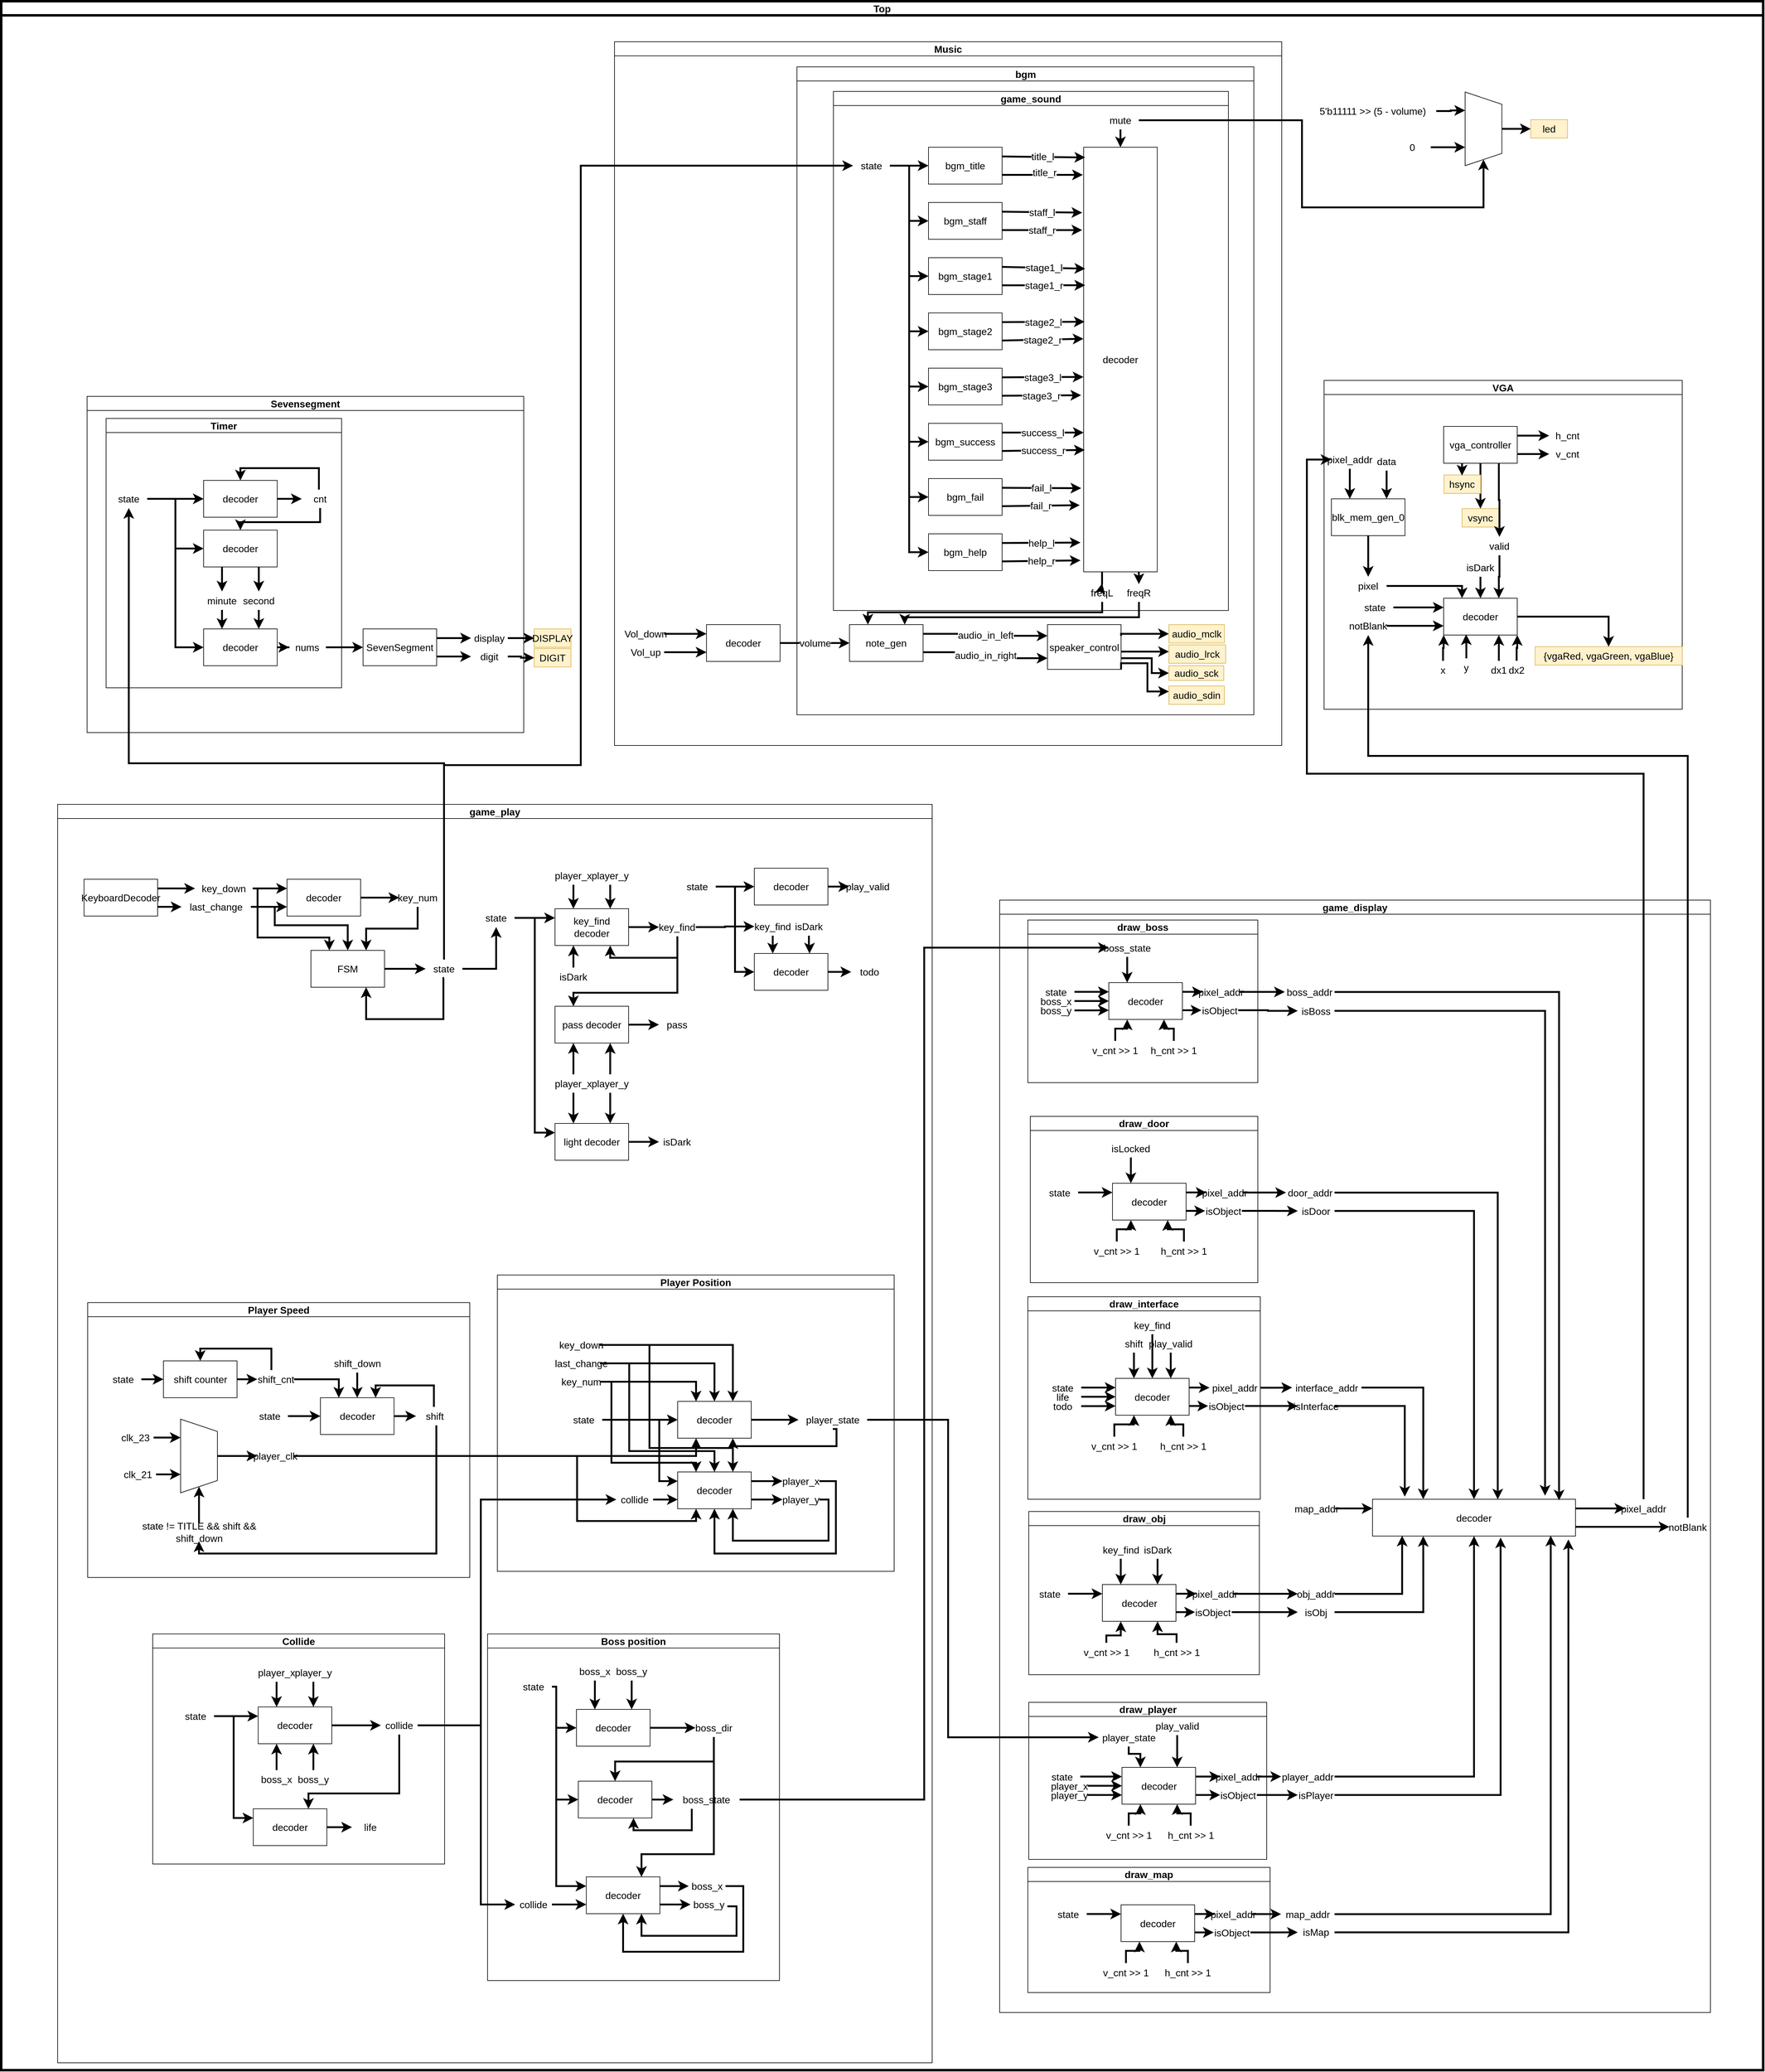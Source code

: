 <mxfile version="22.1.17" type="device" pages="2">
  <diagram name="第 1 页" id="39ZYf_GPrHIPqtKaB63i">
    <mxGraphModel dx="2338" dy="1443" grid="0" gridSize="10" guides="1" tooltips="1" connect="1" arrows="1" fold="1" page="0" pageScale="1" pageWidth="827" pageHeight="1169" math="0" shadow="0">
      <root>
        <mxCell id="0" />
        <mxCell id="1" parent="0" />
        <mxCell id="CUtmS5GIkm6aJEGh3KKR-1" value="Top" style="swimlane;whiteSpace=wrap;html=1;fontSize=16;strokeWidth=4;" parent="1" vertex="1">
          <mxGeometry width="2873" height="3372" as="geometry" />
        </mxCell>
        <mxCell id="CUtmS5GIkm6aJEGh3KKR-2" value="Music" style="swimlane;whiteSpace=wrap;html=1;fontSize=16;" parent="CUtmS5GIkm6aJEGh3KKR-1" vertex="1">
          <mxGeometry x="1000" y="66" width="1088" height="1147" as="geometry" />
        </mxCell>
        <mxCell id="CUtmS5GIkm6aJEGh3KKR-7" value="note_gen" style="rounded=0;whiteSpace=wrap;html=1;fontSize=16;" parent="CUtmS5GIkm6aJEGh3KKR-2" vertex="1">
          <mxGeometry x="383.16" y="950" width="120" height="60" as="geometry" />
        </mxCell>
        <mxCell id="CUtmS5GIkm6aJEGh3KKR-106" value="volume" style="edgeStyle=orthogonalEdgeStyle;shape=connector;rounded=0;orthogonalLoop=1;jettySize=auto;html=1;entryX=0;entryY=0.5;entryDx=0;entryDy=0;labelBackgroundColor=default;strokeColor=default;align=center;verticalAlign=middle;fontFamily=Helvetica;fontSize=16;fontColor=default;endArrow=classic;startSize=8;endSize=8;strokeWidth=3;" parent="CUtmS5GIkm6aJEGh3KKR-2" source="CUtmS5GIkm6aJEGh3KKR-99" target="CUtmS5GIkm6aJEGh3KKR-7" edge="1">
          <mxGeometry relative="1" as="geometry" />
        </mxCell>
        <mxCell id="CUtmS5GIkm6aJEGh3KKR-108" style="edgeStyle=orthogonalEdgeStyle;shape=connector;rounded=0;orthogonalLoop=1;jettySize=auto;html=1;exitX=0.5;exitY=1;exitDx=0;exitDy=0;entryX=0.25;entryY=0;entryDx=0;entryDy=0;labelBackgroundColor=default;strokeColor=default;align=center;verticalAlign=middle;fontFamily=Helvetica;fontSize=16;fontColor=default;endArrow=classic;startSize=8;endSize=8;strokeWidth=3;" parent="CUtmS5GIkm6aJEGh3KKR-2" source="CUtmS5GIkm6aJEGh3KKR-96" target="CUtmS5GIkm6aJEGh3KKR-7" edge="1">
          <mxGeometry relative="1" as="geometry">
            <Array as="points">
              <mxPoint x="795" y="930" />
              <mxPoint x="413" y="930" />
            </Array>
          </mxGeometry>
        </mxCell>
        <mxCell id="CUtmS5GIkm6aJEGh3KKR-109" style="edgeStyle=orthogonalEdgeStyle;shape=connector;rounded=0;orthogonalLoop=1;jettySize=auto;html=1;exitX=0.5;exitY=1;exitDx=0;exitDy=0;entryX=0.75;entryY=0;entryDx=0;entryDy=0;labelBackgroundColor=default;strokeColor=default;align=center;verticalAlign=middle;fontFamily=Helvetica;fontSize=16;fontColor=default;endArrow=classic;startSize=8;endSize=8;strokeWidth=3;" parent="CUtmS5GIkm6aJEGh3KKR-2" source="CUtmS5GIkm6aJEGh3KKR-94" target="CUtmS5GIkm6aJEGh3KKR-7" edge="1">
          <mxGeometry relative="1" as="geometry">
            <Array as="points">
              <mxPoint x="855" y="938" />
              <mxPoint x="473" y="938" />
            </Array>
          </mxGeometry>
        </mxCell>
        <mxCell id="CUtmS5GIkm6aJEGh3KKR-111" value="speaker_control" style="rounded=0;whiteSpace=wrap;html=1;fontSize=16;" parent="CUtmS5GIkm6aJEGh3KKR-2" vertex="1">
          <mxGeometry x="706" y="950" width="120" height="73" as="geometry" />
        </mxCell>
        <mxCell id="CUtmS5GIkm6aJEGh3KKR-112" value="audio_in_left" style="edgeStyle=orthogonalEdgeStyle;shape=connector;rounded=0;orthogonalLoop=1;jettySize=auto;html=1;exitX=1;exitY=0.25;exitDx=0;exitDy=0;entryX=0;entryY=0.25;entryDx=0;entryDy=0;labelBackgroundColor=default;strokeColor=default;align=center;verticalAlign=middle;fontFamily=Helvetica;fontSize=16;fontColor=default;endArrow=classic;startSize=8;endSize=8;strokeWidth=3;" parent="CUtmS5GIkm6aJEGh3KKR-2" source="CUtmS5GIkm6aJEGh3KKR-7" target="CUtmS5GIkm6aJEGh3KKR-111" edge="1">
          <mxGeometry relative="1" as="geometry" />
        </mxCell>
        <mxCell id="CUtmS5GIkm6aJEGh3KKR-113" value="audio_in_right" style="edgeStyle=orthogonalEdgeStyle;shape=connector;rounded=0;orthogonalLoop=1;jettySize=auto;html=1;exitX=1;exitY=0.75;exitDx=0;exitDy=0;entryX=0;entryY=0.75;entryDx=0;entryDy=0;labelBackgroundColor=default;strokeColor=default;align=center;verticalAlign=middle;fontFamily=Helvetica;fontSize=16;fontColor=default;endArrow=classic;startSize=8;endSize=8;strokeWidth=3;" parent="CUtmS5GIkm6aJEGh3KKR-2" source="CUtmS5GIkm6aJEGh3KKR-7" target="CUtmS5GIkm6aJEGh3KKR-111" edge="1">
          <mxGeometry relative="1" as="geometry" />
        </mxCell>
        <mxCell id="CUtmS5GIkm6aJEGh3KKR-114" style="edgeStyle=orthogonalEdgeStyle;shape=connector;rounded=0;orthogonalLoop=1;jettySize=auto;html=1;exitX=1;exitY=0.25;exitDx=0;exitDy=0;labelBackgroundColor=default;strokeColor=default;align=center;verticalAlign=middle;fontFamily=Helvetica;fontSize=16;fontColor=default;endArrow=classic;startSize=8;endSize=8;strokeWidth=3;" parent="CUtmS5GIkm6aJEGh3KKR-2" source="CUtmS5GIkm6aJEGh3KKR-111" target="CUtmS5GIkm6aJEGh3KKR-115" edge="1">
          <mxGeometry relative="1" as="geometry">
            <mxPoint x="876.336" y="964.857" as="targetPoint" />
            <Array as="points">
              <mxPoint x="826" y="965" />
            </Array>
          </mxGeometry>
        </mxCell>
        <mxCell id="CUtmS5GIkm6aJEGh3KKR-116" style="edgeStyle=orthogonalEdgeStyle;shape=connector;rounded=0;orthogonalLoop=1;jettySize=auto;html=1;labelBackgroundColor=default;strokeColor=default;align=center;verticalAlign=middle;fontFamily=Helvetica;fontSize=16;fontColor=default;endArrow=classic;startSize=8;endSize=8;strokeWidth=3;" parent="CUtmS5GIkm6aJEGh3KKR-2" source="CUtmS5GIkm6aJEGh3KKR-111" target="CUtmS5GIkm6aJEGh3KKR-117" edge="1">
          <mxGeometry relative="1" as="geometry">
            <mxPoint x="905.557" y="1004.094" as="targetPoint" />
            <Array as="points">
              <mxPoint x="884" y="994" />
              <mxPoint x="884" y="994" />
            </Array>
          </mxGeometry>
        </mxCell>
        <mxCell id="CUtmS5GIkm6aJEGh3KKR-118" style="edgeStyle=orthogonalEdgeStyle;shape=connector;rounded=0;orthogonalLoop=1;jettySize=auto;html=1;exitX=1;exitY=0.75;exitDx=0;exitDy=0;labelBackgroundColor=default;strokeColor=default;align=center;verticalAlign=middle;fontFamily=Helvetica;fontSize=16;fontColor=default;endArrow=classic;startSize=8;endSize=8;strokeWidth=3;" parent="CUtmS5GIkm6aJEGh3KKR-2" source="CUtmS5GIkm6aJEGh3KKR-111" target="CUtmS5GIkm6aJEGh3KKR-119" edge="1">
          <mxGeometry relative="1" as="geometry">
            <mxPoint x="891.487" y="1069.029" as="targetPoint" />
            <Array as="points">
              <mxPoint x="876" y="1005" />
              <mxPoint x="876" y="1029" />
            </Array>
          </mxGeometry>
        </mxCell>
        <mxCell id="CUtmS5GIkm6aJEGh3KKR-120" style="edgeStyle=orthogonalEdgeStyle;shape=connector;rounded=0;orthogonalLoop=1;jettySize=auto;html=1;exitX=1;exitY=1;exitDx=0;exitDy=0;labelBackgroundColor=default;strokeColor=default;align=center;verticalAlign=middle;fontFamily=Helvetica;fontSize=16;fontColor=default;endArrow=classic;startSize=8;endSize=8;strokeWidth=3;" parent="CUtmS5GIkm6aJEGh3KKR-2" source="CUtmS5GIkm6aJEGh3KKR-111" target="CUtmS5GIkm6aJEGh3KKR-121" edge="1">
          <mxGeometry relative="1" as="geometry">
            <mxPoint x="833.046" y="1079.852" as="targetPoint" />
            <Array as="points">
              <mxPoint x="826" y="1013" />
              <mxPoint x="869" y="1013" />
              <mxPoint x="869" y="1059" />
            </Array>
          </mxGeometry>
        </mxCell>
        <mxCell id="CUtmS5GIkm6aJEGh3KKR-107" value="" style="group;fontSize=16;" parent="CUtmS5GIkm6aJEGh3KKR-2" vertex="1" connectable="0">
          <mxGeometry x="21" y="950" width="249" height="60" as="geometry" />
        </mxCell>
        <mxCell id="CUtmS5GIkm6aJEGh3KKR-99" value="decoder" style="rounded=0;whiteSpace=wrap;html=1;strokeColor=default;align=center;verticalAlign=middle;fontFamily=Helvetica;fontSize=16;fontColor=default;startSize=23;fillColor=default;" parent="CUtmS5GIkm6aJEGh3KKR-107" vertex="1">
          <mxGeometry x="129" width="120" height="60" as="geometry" />
        </mxCell>
        <mxCell id="CUtmS5GIkm6aJEGh3KKR-103" style="edgeStyle=orthogonalEdgeStyle;shape=connector;rounded=0;orthogonalLoop=1;jettySize=auto;html=1;entryX=0;entryY=0.25;entryDx=0;entryDy=0;labelBackgroundColor=default;strokeColor=default;align=center;verticalAlign=middle;fontFamily=Helvetica;fontSize=16;fontColor=default;endArrow=classic;startSize=8;endSize=8;strokeWidth=3;" parent="CUtmS5GIkm6aJEGh3KKR-107" source="CUtmS5GIkm6aJEGh3KKR-100" target="CUtmS5GIkm6aJEGh3KKR-99" edge="1">
          <mxGeometry relative="1" as="geometry" />
        </mxCell>
        <mxCell id="CUtmS5GIkm6aJEGh3KKR-100" value="Vol_down" style="text;html=1;strokeColor=none;fillColor=none;align=center;verticalAlign=middle;whiteSpace=wrap;rounded=0;fontSize=16;fontFamily=Helvetica;fontColor=default;" parent="CUtmS5GIkm6aJEGh3KKR-107" vertex="1">
          <mxGeometry width="60" height="30" as="geometry" />
        </mxCell>
        <mxCell id="CUtmS5GIkm6aJEGh3KKR-104" style="edgeStyle=orthogonalEdgeStyle;shape=connector;rounded=0;orthogonalLoop=1;jettySize=auto;html=1;entryX=0;entryY=0.75;entryDx=0;entryDy=0;labelBackgroundColor=default;strokeColor=default;align=center;verticalAlign=middle;fontFamily=Helvetica;fontSize=16;fontColor=default;endArrow=classic;startSize=8;endSize=8;strokeWidth=3;" parent="CUtmS5GIkm6aJEGh3KKR-107" source="CUtmS5GIkm6aJEGh3KKR-101" target="CUtmS5GIkm6aJEGh3KKR-99" edge="1">
          <mxGeometry relative="1" as="geometry" />
        </mxCell>
        <mxCell id="CUtmS5GIkm6aJEGh3KKR-101" value="Vol_up" style="text;html=1;strokeColor=none;fillColor=none;align=center;verticalAlign=middle;whiteSpace=wrap;rounded=0;fontSize=16;fontFamily=Helvetica;fontColor=default;" parent="CUtmS5GIkm6aJEGh3KKR-107" vertex="1">
          <mxGeometry y="30" width="60" height="30" as="geometry" />
        </mxCell>
        <mxCell id="CUtmS5GIkm6aJEGh3KKR-3" value="bgm" style="swimlane;whiteSpace=wrap;html=1;fontSize=16;" parent="CUtmS5GIkm6aJEGh3KKR-2" vertex="1">
          <mxGeometry x="297.5" y="41" width="745" height="1056" as="geometry" />
        </mxCell>
        <mxCell id="CUtmS5GIkm6aJEGh3KKR-33" value="game_sound" style="swimlane;whiteSpace=wrap;html=1;fontSize=16;" parent="CUtmS5GIkm6aJEGh3KKR-3" vertex="1">
          <mxGeometry x="59.5" y="40" width="644" height="846" as="geometry" />
        </mxCell>
        <mxCell id="CUtmS5GIkm6aJEGh3KKR-35" value="bgm_title" style="rounded=0;whiteSpace=wrap;html=1;fontSize=16;" parent="CUtmS5GIkm6aJEGh3KKR-33" vertex="1">
          <mxGeometry x="155" y="91" width="120" height="60" as="geometry" />
        </mxCell>
        <mxCell id="CUtmS5GIkm6aJEGh3KKR-36" value="bgm_staff" style="rounded=0;whiteSpace=wrap;html=1;fontSize=16;" parent="CUtmS5GIkm6aJEGh3KKR-33" vertex="1">
          <mxGeometry x="155" y="181" width="120" height="60" as="geometry" />
        </mxCell>
        <mxCell id="CUtmS5GIkm6aJEGh3KKR-37" value="bgm_stage1" style="rounded=0;whiteSpace=wrap;html=1;fontSize=16;" parent="CUtmS5GIkm6aJEGh3KKR-33" vertex="1">
          <mxGeometry x="155" y="271" width="120" height="60" as="geometry" />
        </mxCell>
        <mxCell id="CUtmS5GIkm6aJEGh3KKR-38" value="bgm_stage2" style="rounded=0;whiteSpace=wrap;html=1;fontSize=16;" parent="CUtmS5GIkm6aJEGh3KKR-33" vertex="1">
          <mxGeometry x="155" y="361" width="120" height="60" as="geometry" />
        </mxCell>
        <mxCell id="CUtmS5GIkm6aJEGh3KKR-39" value="bgm_stage3" style="rounded=0;whiteSpace=wrap;html=1;fontSize=16;" parent="CUtmS5GIkm6aJEGh3KKR-33" vertex="1">
          <mxGeometry x="155" y="451" width="120" height="60" as="geometry" />
        </mxCell>
        <mxCell id="CUtmS5GIkm6aJEGh3KKR-40" value="bgm_success" style="rounded=0;whiteSpace=wrap;html=1;fontSize=16;" parent="CUtmS5GIkm6aJEGh3KKR-33" vertex="1">
          <mxGeometry x="155" y="541" width="120" height="60" as="geometry" />
        </mxCell>
        <mxCell id="CUtmS5GIkm6aJEGh3KKR-41" value="bgm_fail" style="rounded=0;whiteSpace=wrap;html=1;fontSize=16;" parent="CUtmS5GIkm6aJEGh3KKR-33" vertex="1">
          <mxGeometry x="155" y="631" width="120" height="60" as="geometry" />
        </mxCell>
        <mxCell id="CUtmS5GIkm6aJEGh3KKR-42" value="bgm_help" style="rounded=0;whiteSpace=wrap;html=1;fontSize=16;" parent="CUtmS5GIkm6aJEGh3KKR-33" vertex="1">
          <mxGeometry x="155" y="721" width="120" height="60" as="geometry" />
        </mxCell>
        <mxCell id="CUtmS5GIkm6aJEGh3KKR-44" style="edgeStyle=none;curved=1;rounded=0;orthogonalLoop=1;jettySize=auto;html=1;entryX=0;entryY=0.5;entryDx=0;entryDy=0;fontSize=16;startSize=8;endSize=8;strokeWidth=3;" parent="CUtmS5GIkm6aJEGh3KKR-33" source="CUtmS5GIkm6aJEGh3KKR-43" target="CUtmS5GIkm6aJEGh3KKR-35" edge="1">
          <mxGeometry relative="1" as="geometry" />
        </mxCell>
        <mxCell id="CUtmS5GIkm6aJEGh3KKR-50" style="edgeStyle=orthogonalEdgeStyle;rounded=0;orthogonalLoop=1;jettySize=auto;html=1;exitX=1;exitY=0.5;exitDx=0;exitDy=0;entryX=0;entryY=0.5;entryDx=0;entryDy=0;fontSize=16;startSize=8;endSize=8;strokeWidth=3;" parent="CUtmS5GIkm6aJEGh3KKR-33" source="CUtmS5GIkm6aJEGh3KKR-43" target="CUtmS5GIkm6aJEGh3KKR-36" edge="1">
          <mxGeometry relative="1" as="geometry" />
        </mxCell>
        <mxCell id="CUtmS5GIkm6aJEGh3KKR-51" style="edgeStyle=orthogonalEdgeStyle;rounded=0;orthogonalLoop=1;jettySize=auto;html=1;entryX=0;entryY=0.5;entryDx=0;entryDy=0;fontSize=16;startSize=8;endSize=8;strokeWidth=3;" parent="CUtmS5GIkm6aJEGh3KKR-33" source="CUtmS5GIkm6aJEGh3KKR-43" target="CUtmS5GIkm6aJEGh3KKR-37" edge="1">
          <mxGeometry relative="1" as="geometry" />
        </mxCell>
        <mxCell id="CUtmS5GIkm6aJEGh3KKR-54" style="edgeStyle=orthogonalEdgeStyle;rounded=0;orthogonalLoop=1;jettySize=auto;html=1;exitX=1;exitY=0.5;exitDx=0;exitDy=0;entryX=0;entryY=0.5;entryDx=0;entryDy=0;fontSize=16;startSize=8;endSize=8;strokeWidth=3;" parent="CUtmS5GIkm6aJEGh3KKR-33" source="CUtmS5GIkm6aJEGh3KKR-43" target="CUtmS5GIkm6aJEGh3KKR-38" edge="1">
          <mxGeometry relative="1" as="geometry" />
        </mxCell>
        <mxCell id="CUtmS5GIkm6aJEGh3KKR-55" style="edgeStyle=orthogonalEdgeStyle;rounded=0;orthogonalLoop=1;jettySize=auto;html=1;entryX=0;entryY=0.5;entryDx=0;entryDy=0;fontSize=16;startSize=8;endSize=8;strokeWidth=3;" parent="CUtmS5GIkm6aJEGh3KKR-33" source="CUtmS5GIkm6aJEGh3KKR-43" target="CUtmS5GIkm6aJEGh3KKR-39" edge="1">
          <mxGeometry relative="1" as="geometry" />
        </mxCell>
        <mxCell id="CUtmS5GIkm6aJEGh3KKR-56" style="edgeStyle=orthogonalEdgeStyle;rounded=0;orthogonalLoop=1;jettySize=auto;html=1;entryX=0;entryY=0.5;entryDx=0;entryDy=0;fontSize=16;startSize=8;endSize=8;strokeWidth=3;" parent="CUtmS5GIkm6aJEGh3KKR-33" source="CUtmS5GIkm6aJEGh3KKR-43" target="CUtmS5GIkm6aJEGh3KKR-40" edge="1">
          <mxGeometry relative="1" as="geometry" />
        </mxCell>
        <mxCell id="CUtmS5GIkm6aJEGh3KKR-57" style="edgeStyle=orthogonalEdgeStyle;rounded=0;orthogonalLoop=1;jettySize=auto;html=1;entryX=0;entryY=0.5;entryDx=0;entryDy=0;fontSize=16;startSize=8;endSize=8;strokeWidth=3;" parent="CUtmS5GIkm6aJEGh3KKR-33" source="CUtmS5GIkm6aJEGh3KKR-43" target="CUtmS5GIkm6aJEGh3KKR-41" edge="1">
          <mxGeometry relative="1" as="geometry" />
        </mxCell>
        <mxCell id="CUtmS5GIkm6aJEGh3KKR-58" style="edgeStyle=orthogonalEdgeStyle;rounded=0;orthogonalLoop=1;jettySize=auto;html=1;entryX=0;entryY=0.5;entryDx=0;entryDy=0;fontSize=16;startSize=8;endSize=8;strokeWidth=3;" parent="CUtmS5GIkm6aJEGh3KKR-33" source="CUtmS5GIkm6aJEGh3KKR-43" target="CUtmS5GIkm6aJEGh3KKR-42" edge="1">
          <mxGeometry relative="1" as="geometry" />
        </mxCell>
        <mxCell id="CUtmS5GIkm6aJEGh3KKR-43" value="state" style="text;html=1;strokeColor=none;fillColor=none;align=center;verticalAlign=middle;whiteSpace=wrap;rounded=0;fontSize=16;" parent="CUtmS5GIkm6aJEGh3KKR-33" vertex="1">
          <mxGeometry x="32" y="106" width="60" height="30" as="geometry" />
        </mxCell>
        <mxCell id="CUtmS5GIkm6aJEGh3KKR-67" value="decoder" style="rounded=0;whiteSpace=wrap;html=1;strokeColor=default;align=center;verticalAlign=middle;fontFamily=Helvetica;fontSize=16;fontColor=default;startSize=23;fillColor=default;" parent="CUtmS5GIkm6aJEGh3KKR-33" vertex="1">
          <mxGeometry x="408" y="91" width="120" height="692" as="geometry" />
        </mxCell>
        <mxCell id="CUtmS5GIkm6aJEGh3KKR-71" value="" style="edgeStyle=none;orthogonalLoop=1;jettySize=auto;html=1;rounded=0;labelBackgroundColor=default;strokeColor=default;align=center;verticalAlign=middle;fontFamily=Helvetica;fontSize=16;fontColor=default;endArrow=classic;startSize=8;endSize=8;shape=connector;entryX=0.021;entryY=0.024;entryDx=0;entryDy=0;entryPerimeter=0;strokeWidth=3;" parent="CUtmS5GIkm6aJEGh3KKR-33" target="CUtmS5GIkm6aJEGh3KKR-67" edge="1">
          <mxGeometry width="140" relative="1" as="geometry">
            <mxPoint x="275" y="106" as="sourcePoint" />
            <mxPoint x="415" y="106" as="targetPoint" />
            <Array as="points" />
          </mxGeometry>
        </mxCell>
        <mxCell id="CUtmS5GIkm6aJEGh3KKR-88" value="title_l" style="edgeLabel;html=1;align=center;verticalAlign=middle;resizable=0;points=[];fontSize=16;fontFamily=Helvetica;fontColor=default;" parent="CUtmS5GIkm6aJEGh3KKR-71" vertex="1" connectable="0">
          <mxGeometry x="0.235" y="-6" relative="1" as="geometry">
            <mxPoint x="-18" y="-7" as="offset" />
          </mxGeometry>
        </mxCell>
        <mxCell id="CUtmS5GIkm6aJEGh3KKR-72" value="" style="edgeStyle=none;orthogonalLoop=1;jettySize=auto;html=1;rounded=0;labelBackgroundColor=default;strokeColor=default;align=center;verticalAlign=middle;fontFamily=Helvetica;fontSize=16;fontColor=default;endArrow=classic;startSize=8;endSize=8;shape=connector;entryX=-0.011;entryY=0.065;entryDx=0;entryDy=0;entryPerimeter=0;exitX=1;exitY=0.75;exitDx=0;exitDy=0;strokeWidth=3;" parent="CUtmS5GIkm6aJEGh3KKR-33" source="CUtmS5GIkm6aJEGh3KKR-35" target="CUtmS5GIkm6aJEGh3KKR-67" edge="1">
          <mxGeometry width="140" relative="1" as="geometry">
            <mxPoint x="285" y="116" as="sourcePoint" />
            <mxPoint x="421" y="118" as="targetPoint" />
            <Array as="points" />
          </mxGeometry>
        </mxCell>
        <mxCell id="CUtmS5GIkm6aJEGh3KKR-89" value="title_r" style="edgeLabel;html=1;align=center;verticalAlign=middle;resizable=0;points=[];fontSize=16;fontFamily=Helvetica;fontColor=default;" parent="CUtmS5GIkm6aJEGh3KKR-72" vertex="1" connectable="0">
          <mxGeometry x="0.031" y="4" relative="1" as="geometry">
            <mxPoint x="1" as="offset" />
          </mxGeometry>
        </mxCell>
        <mxCell id="CUtmS5GIkm6aJEGh3KKR-87" value="staff_l" style="edgeStyle=none;orthogonalLoop=1;jettySize=auto;rounded=0;labelBackgroundColor=default;strokeColor=default;align=center;verticalAlign=middle;fontFamily=Helvetica;fontSize=16;fontColor=default;endArrow=classic;startSize=8;endSize=8;shape=connector;entryX=-0.019;entryY=0.154;entryDx=0;entryDy=0;entryPerimeter=0;exitX=1;exitY=0.25;exitDx=0;exitDy=0;html=1;strokeWidth=3;" parent="CUtmS5GIkm6aJEGh3KKR-33" source="CUtmS5GIkm6aJEGh3KKR-36" target="CUtmS5GIkm6aJEGh3KKR-67" edge="1">
          <mxGeometry width="140" relative="1" as="geometry">
            <mxPoint x="425" y="286" as="sourcePoint" />
            <mxPoint x="557" y="286" as="targetPoint" />
            <Array as="points" />
          </mxGeometry>
        </mxCell>
        <mxCell id="CUtmS5GIkm6aJEGh3KKR-86" value="stage1_l" style="edgeStyle=none;orthogonalLoop=1;jettySize=auto;html=1;rounded=0;labelBackgroundColor=default;strokeColor=default;align=center;verticalAlign=middle;fontFamily=Helvetica;fontSize=16;fontColor=default;endArrow=classic;startSize=8;endSize=8;shape=connector;entryX=0.021;entryY=0.286;entryDx=0;entryDy=0;entryPerimeter=0;exitX=1;exitY=0.25;exitDx=0;exitDy=0;strokeWidth=3;jumpSize=6;" parent="CUtmS5GIkm6aJEGh3KKR-33" source="CUtmS5GIkm6aJEGh3KKR-37" target="CUtmS5GIkm6aJEGh3KKR-67" edge="1">
          <mxGeometry width="140" relative="1" as="geometry">
            <mxPoint x="415" y="276" as="sourcePoint" />
            <mxPoint x="547" y="276" as="targetPoint" />
            <Array as="points" />
          </mxGeometry>
        </mxCell>
        <mxCell id="CUtmS5GIkm6aJEGh3KKR-85" value="stage1_r" style="edgeStyle=none;orthogonalLoop=1;jettySize=auto;html=1;rounded=0;labelBackgroundColor=default;strokeColor=default;align=center;verticalAlign=middle;fontFamily=Helvetica;fontSize=16;fontColor=default;endArrow=classic;startSize=8;endSize=8;shape=connector;entryX=0.021;entryY=0.325;entryDx=0;entryDy=0;entryPerimeter=0;exitX=1;exitY=0.75;exitDx=0;exitDy=0;strokeWidth=3;" parent="CUtmS5GIkm6aJEGh3KKR-33" source="CUtmS5GIkm6aJEGh3KKR-37" target="CUtmS5GIkm6aJEGh3KKR-67" edge="1">
          <mxGeometry width="140" relative="1" as="geometry">
            <mxPoint x="405" y="266" as="sourcePoint" />
            <mxPoint x="537" y="266" as="targetPoint" />
            <Array as="points" />
          </mxGeometry>
        </mxCell>
        <mxCell id="CUtmS5GIkm6aJEGh3KKR-84" value="stage2_l" style="edgeStyle=none;orthogonalLoop=1;jettySize=auto;html=1;rounded=0;labelBackgroundColor=default;strokeColor=default;align=center;verticalAlign=middle;fontFamily=Helvetica;fontSize=16;fontColor=default;endArrow=classic;startSize=8;endSize=8;shape=connector;entryX=0.013;entryY=0.411;entryDx=0;entryDy=0;entryPerimeter=0;exitX=1;exitY=0.25;exitDx=0;exitDy=0;shadow=0;strokeWidth=3;" parent="CUtmS5GIkm6aJEGh3KKR-33" source="CUtmS5GIkm6aJEGh3KKR-38" target="CUtmS5GIkm6aJEGh3KKR-67" edge="1">
          <mxGeometry width="140" relative="1" as="geometry">
            <mxPoint x="395" y="256" as="sourcePoint" />
            <mxPoint x="527" y="256" as="targetPoint" />
            <Array as="points" />
          </mxGeometry>
        </mxCell>
        <mxCell id="CUtmS5GIkm6aJEGh3KKR-83" value="staff_r" style="edgeStyle=none;orthogonalLoop=1;jettySize=auto;html=1;rounded=0;labelBackgroundColor=default;strokeColor=default;align=center;verticalAlign=middle;fontFamily=Helvetica;fontSize=16;fontColor=default;endArrow=classic;startSize=8;endSize=8;shape=connector;entryX=-0.019;entryY=0.195;entryDx=0;entryDy=0;entryPerimeter=0;exitX=1;exitY=0.75;exitDx=0;exitDy=0;strokeWidth=3;" parent="CUtmS5GIkm6aJEGh3KKR-33" source="CUtmS5GIkm6aJEGh3KKR-36" target="CUtmS5GIkm6aJEGh3KKR-67" edge="1">
          <mxGeometry width="140" relative="1" as="geometry">
            <mxPoint x="385" y="246" as="sourcePoint" />
            <mxPoint x="517" y="246" as="targetPoint" />
            <Array as="points" />
          </mxGeometry>
        </mxCell>
        <mxCell id="CUtmS5GIkm6aJEGh3KKR-82" value="stage2_r" style="edgeStyle=none;orthogonalLoop=1;jettySize=auto;html=1;rounded=0;labelBackgroundColor=default;strokeColor=default;align=center;verticalAlign=middle;fontFamily=Helvetica;fontSize=16;fontColor=default;endArrow=classic;startSize=8;endSize=8;shape=connector;entryX=-0.003;entryY=0.451;entryDx=0;entryDy=0;entryPerimeter=0;exitX=1;exitY=0.75;exitDx=0;exitDy=0;strokeWidth=3;" parent="CUtmS5GIkm6aJEGh3KKR-33" source="CUtmS5GIkm6aJEGh3KKR-38" target="CUtmS5GIkm6aJEGh3KKR-67" edge="1">
          <mxGeometry width="140" relative="1" as="geometry">
            <mxPoint x="375" y="236" as="sourcePoint" />
            <mxPoint x="507" y="236" as="targetPoint" />
            <Array as="points" />
          </mxGeometry>
        </mxCell>
        <mxCell id="CUtmS5GIkm6aJEGh3KKR-81" value="stage3_l" style="edgeStyle=none;orthogonalLoop=1;jettySize=auto;html=1;rounded=0;labelBackgroundColor=default;strokeColor=default;align=center;verticalAlign=middle;fontFamily=Helvetica;fontSize=16;fontColor=default;endArrow=classic;startSize=8;endSize=8;shape=connector;entryX=-0.003;entryY=0.541;entryDx=0;entryDy=0;entryPerimeter=0;exitX=1;exitY=0.25;exitDx=0;exitDy=0;strokeWidth=3;" parent="CUtmS5GIkm6aJEGh3KKR-33" source="CUtmS5GIkm6aJEGh3KKR-39" target="CUtmS5GIkm6aJEGh3KKR-67" edge="1">
          <mxGeometry width="140" relative="1" as="geometry">
            <mxPoint x="365" y="226" as="sourcePoint" />
            <mxPoint x="497" y="226" as="targetPoint" />
            <Array as="points" />
          </mxGeometry>
        </mxCell>
        <mxCell id="CUtmS5GIkm6aJEGh3KKR-80" value="stage3_r" style="edgeStyle=none;orthogonalLoop=1;jettySize=auto;html=1;rounded=0;labelBackgroundColor=default;strokeColor=default;align=center;verticalAlign=middle;fontFamily=Helvetica;fontSize=16;fontColor=default;endArrow=classic;startSize=8;endSize=8;shape=connector;entryX=-0.034;entryY=0.584;entryDx=0;entryDy=0;entryPerimeter=0;exitX=1;exitY=0.75;exitDx=0;exitDy=0;strokeWidth=3;" parent="CUtmS5GIkm6aJEGh3KKR-33" source="CUtmS5GIkm6aJEGh3KKR-39" target="CUtmS5GIkm6aJEGh3KKR-67" edge="1">
          <mxGeometry width="140" relative="1" as="geometry">
            <mxPoint x="355" y="216" as="sourcePoint" />
            <mxPoint x="487" y="216" as="targetPoint" />
            <Array as="points" />
          </mxGeometry>
        </mxCell>
        <mxCell id="CUtmS5GIkm6aJEGh3KKR-79" value="success_l" style="edgeStyle=none;orthogonalLoop=1;jettySize=auto;html=1;rounded=0;labelBackgroundColor=default;strokeColor=default;align=center;verticalAlign=middle;fontFamily=Helvetica;fontSize=16;fontColor=default;endArrow=classic;startSize=8;endSize=8;shape=connector;entryX=0;entryY=0.672;entryDx=0;entryDy=0;entryPerimeter=0;exitX=1;exitY=0.25;exitDx=0;exitDy=0;strokeWidth=3;" parent="CUtmS5GIkm6aJEGh3KKR-33" source="CUtmS5GIkm6aJEGh3KKR-40" target="CUtmS5GIkm6aJEGh3KKR-67" edge="1">
          <mxGeometry width="140" relative="1" as="geometry">
            <mxPoint x="345" y="206" as="sourcePoint" />
            <mxPoint x="477" y="206" as="targetPoint" />
            <Array as="points" />
          </mxGeometry>
        </mxCell>
        <mxCell id="CUtmS5GIkm6aJEGh3KKR-78" value="success_r" style="edgeStyle=none;orthogonalLoop=1;jettySize=auto;html=1;rounded=0;labelBackgroundColor=default;strokeColor=default;align=center;verticalAlign=middle;fontFamily=Helvetica;fontSize=16;fontColor=default;endArrow=classic;startSize=8;endSize=8;shape=connector;entryX=0.015;entryY=0.713;entryDx=0;entryDy=0;entryPerimeter=0;exitX=1;exitY=0.75;exitDx=0;exitDy=0;strokeWidth=3;" parent="CUtmS5GIkm6aJEGh3KKR-33" source="CUtmS5GIkm6aJEGh3KKR-40" target="CUtmS5GIkm6aJEGh3KKR-67" edge="1">
          <mxGeometry x="-0.001" width="140" relative="1" as="geometry">
            <mxPoint x="335" y="196" as="sourcePoint" />
            <mxPoint x="467" y="196" as="targetPoint" />
            <Array as="points" />
            <mxPoint as="offset" />
          </mxGeometry>
        </mxCell>
        <mxCell id="CUtmS5GIkm6aJEGh3KKR-77" value="fail_l" style="edgeStyle=none;orthogonalLoop=1;jettySize=auto;html=1;rounded=0;labelBackgroundColor=default;strokeColor=default;align=center;verticalAlign=middle;fontFamily=Helvetica;fontSize=16;fontColor=default;endArrow=classic;startSize=8;endSize=8;shape=connector;entryX=-0.033;entryY=0.803;entryDx=0;entryDy=0;entryPerimeter=0;exitX=1;exitY=0.25;exitDx=0;exitDy=0;strokeWidth=3;" parent="CUtmS5GIkm6aJEGh3KKR-33" source="CUtmS5GIkm6aJEGh3KKR-41" target="CUtmS5GIkm6aJEGh3KKR-67" edge="1">
          <mxGeometry width="140" relative="1" as="geometry">
            <mxPoint x="325" y="186" as="sourcePoint" />
            <mxPoint x="457" y="186" as="targetPoint" />
            <Array as="points" />
          </mxGeometry>
        </mxCell>
        <mxCell id="CUtmS5GIkm6aJEGh3KKR-75" value="fail_r" style="edgeStyle=none;orthogonalLoop=1;jettySize=auto;html=1;rounded=0;labelBackgroundColor=default;strokeColor=default;align=center;verticalAlign=middle;fontFamily=Helvetica;fontSize=16;fontColor=default;endArrow=classic;startSize=8;endSize=8;shape=connector;entryX=-0.053;entryY=0.843;entryDx=0;entryDy=0;entryPerimeter=0;exitX=1;exitY=0.75;exitDx=0;exitDy=0;strokeWidth=3;" parent="CUtmS5GIkm6aJEGh3KKR-33" source="CUtmS5GIkm6aJEGh3KKR-41" target="CUtmS5GIkm6aJEGh3KKR-67" edge="1">
          <mxGeometry width="140" relative="1" as="geometry">
            <mxPoint x="305" y="166" as="sourcePoint" />
            <mxPoint x="437" y="166" as="targetPoint" />
            <Array as="points" />
          </mxGeometry>
        </mxCell>
        <mxCell id="CUtmS5GIkm6aJEGh3KKR-76" value="help_l" style="edgeStyle=none;orthogonalLoop=1;jettySize=auto;html=1;rounded=0;labelBackgroundColor=default;strokeColor=default;align=center;verticalAlign=middle;fontFamily=Helvetica;fontSize=16;fontColor=default;endArrow=classic;startSize=8;endSize=8;shape=connector;entryX=-0.043;entryY=0.931;entryDx=0;entryDy=0;entryPerimeter=0;exitX=1;exitY=0.25;exitDx=0;exitDy=0;strokeWidth=3;" parent="CUtmS5GIkm6aJEGh3KKR-33" source="CUtmS5GIkm6aJEGh3KKR-42" target="CUtmS5GIkm6aJEGh3KKR-67" edge="1">
          <mxGeometry width="140" relative="1" as="geometry">
            <mxPoint x="315" y="176" as="sourcePoint" />
            <mxPoint x="447" y="176" as="targetPoint" />
            <Array as="points" />
          </mxGeometry>
        </mxCell>
        <mxCell id="CUtmS5GIkm6aJEGh3KKR-73" value="help_r" style="edgeStyle=none;orthogonalLoop=1;jettySize=auto;html=1;rounded=0;labelBackgroundColor=default;strokeColor=default;align=center;verticalAlign=middle;fontFamily=Helvetica;fontSize=16;fontColor=default;endArrow=classic;startSize=8;endSize=8;shape=connector;entryX=-0.043;entryY=0.973;entryDx=0;entryDy=0;entryPerimeter=0;exitX=1;exitY=0.75;exitDx=0;exitDy=0;strokeWidth=3;" parent="CUtmS5GIkm6aJEGh3KKR-33" source="CUtmS5GIkm6aJEGh3KKR-42" target="CUtmS5GIkm6aJEGh3KKR-67" edge="1">
          <mxGeometry width="140" relative="1" as="geometry">
            <mxPoint x="285" y="146" as="sourcePoint" />
            <mxPoint x="417" y="146" as="targetPoint" />
            <Array as="points" />
          </mxGeometry>
        </mxCell>
        <mxCell id="CUtmS5GIkm6aJEGh3KKR-94" value="freqR" style="text;html=1;strokeColor=none;fillColor=none;align=center;verticalAlign=middle;whiteSpace=wrap;rounded=0;fontSize=16;fontFamily=Helvetica;fontColor=default;" parent="CUtmS5GIkm6aJEGh3KKR-33" vertex="1">
          <mxGeometry x="468.158" y="802.002" width="60" height="30" as="geometry" />
        </mxCell>
        <mxCell id="CUtmS5GIkm6aJEGh3KKR-93" style="edgeStyle=orthogonalEdgeStyle;shape=connector;rounded=0;orthogonalLoop=1;jettySize=auto;html=1;exitX=0.75;exitY=1;exitDx=0;exitDy=0;labelBackgroundColor=default;strokeColor=default;align=center;verticalAlign=middle;fontFamily=Helvetica;fontSize=16;fontColor=default;endArrow=classic;startSize=8;endSize=8;strokeWidth=3;" parent="CUtmS5GIkm6aJEGh3KKR-33" source="CUtmS5GIkm6aJEGh3KKR-67" target="CUtmS5GIkm6aJEGh3KKR-94" edge="1">
          <mxGeometry relative="1" as="geometry">
            <mxPoint x="498.158" y="819.092" as="targetPoint" />
          </mxGeometry>
        </mxCell>
        <mxCell id="CUtmS5GIkm6aJEGh3KKR-96" value="freqL" style="text;html=1;strokeColor=none;fillColor=none;align=center;verticalAlign=middle;whiteSpace=wrap;rounded=0;fontSize=16;fontFamily=Helvetica;fontColor=default;" parent="CUtmS5GIkm6aJEGh3KKR-33" vertex="1">
          <mxGeometry x="408.158" y="801.999" width="60" height="30" as="geometry" />
        </mxCell>
        <mxCell id="CUtmS5GIkm6aJEGh3KKR-92" style="edgeStyle=orthogonalEdgeStyle;shape=connector;rounded=0;orthogonalLoop=1;jettySize=auto;html=1;exitX=0.25;exitY=1;exitDx=0;exitDy=0;labelBackgroundColor=default;strokeColor=default;align=center;verticalAlign=middle;fontFamily=Helvetica;fontSize=16;fontColor=default;endArrow=classic;startSize=8;endSize=8;strokeWidth=3;" parent="CUtmS5GIkm6aJEGh3KKR-33" source="CUtmS5GIkm6aJEGh3KKR-67" target="CUtmS5GIkm6aJEGh3KKR-96" edge="1">
          <mxGeometry relative="1" as="geometry">
            <mxPoint x="438.158" y="819.889" as="targetPoint" />
          </mxGeometry>
        </mxCell>
        <mxCell id="CUtmS5GIkm6aJEGh3KKR-98" style="edgeStyle=orthogonalEdgeStyle;shape=connector;rounded=0;orthogonalLoop=1;jettySize=auto;html=1;entryX=0.5;entryY=0;entryDx=0;entryDy=0;labelBackgroundColor=default;strokeColor=default;align=center;verticalAlign=middle;fontFamily=Helvetica;fontSize=16;fontColor=default;endArrow=classic;startSize=8;endSize=8;strokeWidth=3;" parent="CUtmS5GIkm6aJEGh3KKR-33" source="CUtmS5GIkm6aJEGh3KKR-97" target="CUtmS5GIkm6aJEGh3KKR-67" edge="1">
          <mxGeometry relative="1" as="geometry" />
        </mxCell>
        <mxCell id="CUtmS5GIkm6aJEGh3KKR-97" value="mute" style="text;html=1;strokeColor=none;fillColor=none;align=center;verticalAlign=middle;whiteSpace=wrap;rounded=0;fontSize=16;fontFamily=Helvetica;fontColor=default;" parent="CUtmS5GIkm6aJEGh3KKR-33" vertex="1">
          <mxGeometry x="438" y="32" width="60" height="30" as="geometry" />
        </mxCell>
        <mxCell id="CUtmS5GIkm6aJEGh3KKR-121" value="audio_sdin" style="text;html=1;strokeColor=#d6b656;fillColor=#fff2cc;align=center;verticalAlign=middle;whiteSpace=wrap;rounded=0;fontSize=16;fontFamily=Helvetica;" parent="CUtmS5GIkm6aJEGh3KKR-3" vertex="1">
          <mxGeometry x="606.5" y="1009" width="90.5" height="30" as="geometry" />
        </mxCell>
        <mxCell id="CUtmS5GIkm6aJEGh3KKR-119" value="audio_sck" style="text;html=1;strokeColor=#d6b656;fillColor=#fff2cc;align=center;verticalAlign=middle;whiteSpace=wrap;rounded=0;fontSize=16;fontFamily=Helvetica;" parent="CUtmS5GIkm6aJEGh3KKR-3" vertex="1">
          <mxGeometry x="606.5" y="976" width="89.5" height="24" as="geometry" />
        </mxCell>
        <mxCell id="CUtmS5GIkm6aJEGh3KKR-117" value="audio_lrck" style="text;html=1;strokeColor=#d6b656;fillColor=#fff2cc;align=center;verticalAlign=middle;whiteSpace=wrap;rounded=0;fontSize=16;fontFamily=Helvetica;" parent="CUtmS5GIkm6aJEGh3KKR-3" vertex="1">
          <mxGeometry x="606.5" y="942" width="92.5" height="30" as="geometry" />
        </mxCell>
        <mxCell id="CUtmS5GIkm6aJEGh3KKR-115" value="audio_mclk" style="text;html=1;strokeColor=#d6b656;fillColor=#fff2cc;align=center;verticalAlign=middle;whiteSpace=wrap;rounded=0;fontSize=16;fontFamily=Helvetica;" parent="CUtmS5GIkm6aJEGh3KKR-3" vertex="1">
          <mxGeometry x="606.5" y="909" width="90.5" height="30" as="geometry" />
        </mxCell>
        <mxCell id="CUtmS5GIkm6aJEGh3KKR-9" value="VGA" style="swimlane;whiteSpace=wrap;html=1;fontSize=16;" parent="CUtmS5GIkm6aJEGh3KKR-1" vertex="1">
          <mxGeometry x="2157" y="618" width="584" height="536" as="geometry" />
        </mxCell>
        <mxCell id="CUtmS5GIkm6aJEGh3KKR-136" value="pixel" style="text;html=1;strokeColor=none;fillColor=none;align=center;verticalAlign=middle;whiteSpace=wrap;rounded=0;fontSize=16;fontFamily=Helvetica;fontColor=default;" parent="CUtmS5GIkm6aJEGh3KKR-9" vertex="1">
          <mxGeometry x="42" y="320" width="60" height="30" as="geometry" />
        </mxCell>
        <mxCell id="CUtmS5GIkm6aJEGh3KKR-147" style="edgeStyle=orthogonalEdgeStyle;shape=connector;rounded=0;orthogonalLoop=1;jettySize=auto;html=1;entryX=0.5;entryY=0;entryDx=0;entryDy=0;labelBackgroundColor=default;strokeColor=default;align=center;verticalAlign=middle;fontFamily=Helvetica;fontSize=16;fontColor=default;endArrow=classic;startSize=8;endSize=8;strokeWidth=3;" parent="CUtmS5GIkm6aJEGh3KKR-9" source="CUtmS5GIkm6aJEGh3KKR-10" target="CUtmS5GIkm6aJEGh3KKR-136" edge="1">
          <mxGeometry relative="1" as="geometry">
            <mxPoint x="134" y="370" as="targetPoint" />
          </mxGeometry>
        </mxCell>
        <mxCell id="CUtmS5GIkm6aJEGh3KKR-10" value="blk_mem_gen_0" style="rounded=0;whiteSpace=wrap;html=1;fontSize=16;" parent="CUtmS5GIkm6aJEGh3KKR-9" vertex="1">
          <mxGeometry x="12" y="193" width="120" height="60" as="geometry" />
        </mxCell>
        <mxCell id="CUtmS5GIkm6aJEGh3KKR-123" value="decoder" style="rounded=0;whiteSpace=wrap;html=1;strokeColor=default;align=center;verticalAlign=middle;fontFamily=Helvetica;fontSize=16;fontColor=default;startSize=23;fillColor=default;" parent="CUtmS5GIkm6aJEGh3KKR-9" vertex="1">
          <mxGeometry x="195" y="355" width="120" height="60" as="geometry" />
        </mxCell>
        <mxCell id="CUtmS5GIkm6aJEGh3KKR-141" style="edgeStyle=orthogonalEdgeStyle;shape=connector;rounded=0;orthogonalLoop=1;jettySize=auto;html=1;entryX=0.75;entryY=0;entryDx=0;entryDy=0;labelBackgroundColor=default;strokeColor=default;align=center;verticalAlign=middle;fontFamily=Helvetica;fontSize=16;fontColor=default;endArrow=classic;startSize=8;endSize=8;strokeWidth=3;" parent="CUtmS5GIkm6aJEGh3KKR-9" source="CUtmS5GIkm6aJEGh3KKR-126" target="CUtmS5GIkm6aJEGh3KKR-123" edge="1">
          <mxGeometry relative="1" as="geometry" />
        </mxCell>
        <mxCell id="CUtmS5GIkm6aJEGh3KKR-126" value="valid" style="text;html=1;strokeColor=none;fillColor=none;align=center;verticalAlign=middle;whiteSpace=wrap;rounded=0;fontSize=16;fontFamily=Helvetica;fontColor=default;" parent="CUtmS5GIkm6aJEGh3KKR-9" vertex="1">
          <mxGeometry x="256" y="255" width="60" height="30" as="geometry" />
        </mxCell>
        <mxCell id="CUtmS5GIkm6aJEGh3KKR-662" style="edgeStyle=orthogonalEdgeStyle;shape=connector;rounded=0;orthogonalLoop=1;jettySize=auto;html=1;entryX=0;entryY=0.75;entryDx=0;entryDy=0;labelBackgroundColor=default;strokeColor=default;align=center;verticalAlign=middle;fontFamily=Helvetica;fontSize=16;fontColor=default;endArrow=classic;startSize=8;endSize=8;strokeWidth=3;" parent="CUtmS5GIkm6aJEGh3KKR-9" source="CUtmS5GIkm6aJEGh3KKR-127" target="CUtmS5GIkm6aJEGh3KKR-123" edge="1">
          <mxGeometry relative="1" as="geometry" />
        </mxCell>
        <mxCell id="CUtmS5GIkm6aJEGh3KKR-127" value="notBlank" style="text;html=1;strokeColor=none;fillColor=none;align=center;verticalAlign=middle;whiteSpace=wrap;rounded=0;fontSize=16;fontFamily=Helvetica;fontColor=default;" parent="CUtmS5GIkm6aJEGh3KKR-9" vertex="1">
          <mxGeometry x="42" y="385" width="60" height="30" as="geometry" />
        </mxCell>
        <mxCell id="CUtmS5GIkm6aJEGh3KKR-143" style="edgeStyle=orthogonalEdgeStyle;shape=connector;rounded=0;orthogonalLoop=1;jettySize=auto;html=1;entryX=0;entryY=1;entryDx=0;entryDy=0;labelBackgroundColor=default;strokeColor=default;align=center;verticalAlign=middle;fontFamily=Helvetica;fontSize=16;fontColor=default;endArrow=classic;startSize=8;endSize=8;strokeWidth=3;" parent="CUtmS5GIkm6aJEGh3KKR-9" source="CUtmS5GIkm6aJEGh3KKR-129" target="CUtmS5GIkm6aJEGh3KKR-123" edge="1">
          <mxGeometry relative="1" as="geometry" />
        </mxCell>
        <mxCell id="CUtmS5GIkm6aJEGh3KKR-129" value="x" style="text;html=1;strokeColor=none;fillColor=none;align=center;verticalAlign=middle;whiteSpace=wrap;rounded=0;fontSize=16;fontFamily=Helvetica;fontColor=default;" parent="CUtmS5GIkm6aJEGh3KKR-9" vertex="1">
          <mxGeometry x="164" y="457" width="60" height="30" as="geometry" />
        </mxCell>
        <mxCell id="CUtmS5GIkm6aJEGh3KKR-130" value="y" style="text;html=1;strokeColor=none;fillColor=none;align=center;verticalAlign=middle;whiteSpace=wrap;rounded=0;fontSize=16;fontFamily=Helvetica;fontColor=default;" parent="CUtmS5GIkm6aJEGh3KKR-9" vertex="1">
          <mxGeometry x="202" y="453" width="60" height="30" as="geometry" />
        </mxCell>
        <mxCell id="CUtmS5GIkm6aJEGh3KKR-146" style="edgeStyle=orthogonalEdgeStyle;shape=connector;rounded=0;orthogonalLoop=1;jettySize=auto;html=1;entryX=1;entryY=1;entryDx=0;entryDy=0;labelBackgroundColor=default;strokeColor=default;align=center;verticalAlign=middle;fontFamily=Helvetica;fontSize=16;fontColor=default;endArrow=classic;startSize=8;endSize=8;strokeWidth=3;" parent="CUtmS5GIkm6aJEGh3KKR-9" source="CUtmS5GIkm6aJEGh3KKR-131" target="CUtmS5GIkm6aJEGh3KKR-123" edge="1">
          <mxGeometry relative="1" as="geometry" />
        </mxCell>
        <mxCell id="CUtmS5GIkm6aJEGh3KKR-131" value="dx2" style="text;html=1;strokeColor=none;fillColor=none;align=center;verticalAlign=middle;whiteSpace=wrap;rounded=0;fontSize=16;fontFamily=Helvetica;fontColor=default;" parent="CUtmS5GIkm6aJEGh3KKR-9" vertex="1">
          <mxGeometry x="284" y="457" width="60" height="30" as="geometry" />
        </mxCell>
        <mxCell id="CUtmS5GIkm6aJEGh3KKR-145" style="edgeStyle=orthogonalEdgeStyle;shape=connector;rounded=0;orthogonalLoop=1;jettySize=auto;html=1;entryX=0.75;entryY=1;entryDx=0;entryDy=0;labelBackgroundColor=default;strokeColor=default;align=center;verticalAlign=middle;fontFamily=Helvetica;fontSize=16;fontColor=default;endArrow=classic;startSize=8;endSize=8;strokeWidth=3;" parent="CUtmS5GIkm6aJEGh3KKR-9" source="CUtmS5GIkm6aJEGh3KKR-134" target="CUtmS5GIkm6aJEGh3KKR-123" edge="1">
          <mxGeometry relative="1" as="geometry" />
        </mxCell>
        <mxCell id="CUtmS5GIkm6aJEGh3KKR-134" value="dx1" style="text;html=1;strokeColor=none;fillColor=none;align=center;verticalAlign=middle;whiteSpace=wrap;rounded=0;fontSize=16;fontFamily=Helvetica;fontColor=default;" parent="CUtmS5GIkm6aJEGh3KKR-9" vertex="1">
          <mxGeometry x="255" y="457" width="60" height="30" as="geometry" />
        </mxCell>
        <mxCell id="CUtmS5GIkm6aJEGh3KKR-667" style="edgeStyle=orthogonalEdgeStyle;shape=connector;rounded=0;orthogonalLoop=1;jettySize=auto;html=1;entryX=0.5;entryY=0;entryDx=0;entryDy=0;labelBackgroundColor=default;strokeColor=default;align=center;verticalAlign=middle;fontFamily=Helvetica;fontSize=16;fontColor=default;endArrow=classic;startSize=8;endSize=8;strokeWidth=3;" parent="CUtmS5GIkm6aJEGh3KKR-9" source="CUtmS5GIkm6aJEGh3KKR-135" target="CUtmS5GIkm6aJEGh3KKR-123" edge="1">
          <mxGeometry relative="1" as="geometry" />
        </mxCell>
        <mxCell id="CUtmS5GIkm6aJEGh3KKR-135" value="isDark" style="text;html=1;strokeColor=none;fillColor=none;align=center;verticalAlign=middle;whiteSpace=wrap;rounded=0;fontSize=16;fontFamily=Helvetica;fontColor=default;" parent="CUtmS5GIkm6aJEGh3KKR-9" vertex="1">
          <mxGeometry x="225" y="290" width="60" height="30" as="geometry" />
        </mxCell>
        <mxCell id="CUtmS5GIkm6aJEGh3KKR-137" style="edgeStyle=orthogonalEdgeStyle;shape=connector;rounded=0;orthogonalLoop=1;jettySize=auto;html=1;entryX=0.25;entryY=0;entryDx=0;entryDy=0;labelBackgroundColor=default;strokeColor=default;align=center;verticalAlign=middle;fontFamily=Helvetica;fontSize=16;fontColor=default;endArrow=classic;startSize=8;endSize=8;exitX=1;exitY=0.5;exitDx=0;exitDy=0;strokeWidth=3;" parent="CUtmS5GIkm6aJEGh3KKR-9" source="CUtmS5GIkm6aJEGh3KKR-136" target="CUtmS5GIkm6aJEGh3KKR-123" edge="1">
          <mxGeometry relative="1" as="geometry">
            <mxPoint x="164" y="385" as="sourcePoint" />
          </mxGeometry>
        </mxCell>
        <mxCell id="CUtmS5GIkm6aJEGh3KKR-125" value="{vgaRed, vgaGreen, vgaBlue}" style="text;html=1;strokeColor=#d6b656;fillColor=#fff2cc;align=center;verticalAlign=middle;whiteSpace=wrap;rounded=0;fontSize=16;fontFamily=Helvetica;" parent="CUtmS5GIkm6aJEGh3KKR-9" vertex="1">
          <mxGeometry x="344" y="434" width="240" height="30" as="geometry" />
        </mxCell>
        <mxCell id="CUtmS5GIkm6aJEGh3KKR-124" style="edgeStyle=orthogonalEdgeStyle;shape=connector;rounded=0;orthogonalLoop=1;jettySize=auto;html=1;labelBackgroundColor=default;strokeColor=default;align=center;verticalAlign=middle;fontFamily=Helvetica;fontSize=16;fontColor=default;endArrow=classic;startSize=8;endSize=8;strokeWidth=3;" parent="CUtmS5GIkm6aJEGh3KKR-9" source="CUtmS5GIkm6aJEGh3KKR-123" target="CUtmS5GIkm6aJEGh3KKR-125" edge="1">
          <mxGeometry relative="1" as="geometry">
            <mxPoint x="329.071" y="501" as="targetPoint" />
          </mxGeometry>
        </mxCell>
        <mxCell id="CUtmS5GIkm6aJEGh3KKR-144" style="edgeStyle=orthogonalEdgeStyle;shape=connector;rounded=0;orthogonalLoop=1;jettySize=auto;html=1;entryX=0.305;entryY=0.981;entryDx=0;entryDy=0;entryPerimeter=0;labelBackgroundColor=default;strokeColor=default;align=center;verticalAlign=middle;fontFamily=Helvetica;fontSize=16;fontColor=default;endArrow=classic;startSize=8;endSize=8;strokeWidth=3;" parent="CUtmS5GIkm6aJEGh3KKR-9" source="CUtmS5GIkm6aJEGh3KKR-130" target="CUtmS5GIkm6aJEGh3KKR-123" edge="1">
          <mxGeometry relative="1" as="geometry" />
        </mxCell>
        <mxCell id="CUtmS5GIkm6aJEGh3KKR-149" style="edgeStyle=orthogonalEdgeStyle;shape=connector;rounded=0;orthogonalLoop=1;jettySize=auto;html=1;entryX=0.25;entryY=0;entryDx=0;entryDy=0;labelBackgroundColor=default;strokeColor=default;align=center;verticalAlign=middle;fontFamily=Helvetica;fontSize=16;fontColor=default;endArrow=classic;startSize=8;endSize=8;strokeWidth=3;" parent="CUtmS5GIkm6aJEGh3KKR-9" source="CUtmS5GIkm6aJEGh3KKR-148" target="CUtmS5GIkm6aJEGh3KKR-10" edge="1">
          <mxGeometry relative="1" as="geometry" />
        </mxCell>
        <mxCell id="CUtmS5GIkm6aJEGh3KKR-148" value="pixel_addr" style="text;html=1;strokeColor=none;fillColor=none;align=center;verticalAlign=middle;whiteSpace=wrap;rounded=0;fontSize=16;fontFamily=Helvetica;fontColor=default;" parent="CUtmS5GIkm6aJEGh3KKR-9" vertex="1">
          <mxGeometry x="12" y="114" width="60" height="30" as="geometry" />
        </mxCell>
        <mxCell id="CUtmS5GIkm6aJEGh3KKR-151" style="edgeStyle=orthogonalEdgeStyle;shape=connector;rounded=0;orthogonalLoop=1;jettySize=auto;html=1;entryX=0.75;entryY=0;entryDx=0;entryDy=0;labelBackgroundColor=default;strokeColor=default;align=center;verticalAlign=middle;fontFamily=Helvetica;fontSize=16;fontColor=default;endArrow=classic;startSize=8;endSize=8;strokeWidth=3;" parent="CUtmS5GIkm6aJEGh3KKR-9" source="CUtmS5GIkm6aJEGh3KKR-150" target="CUtmS5GIkm6aJEGh3KKR-10" edge="1">
          <mxGeometry relative="1" as="geometry" />
        </mxCell>
        <mxCell id="CUtmS5GIkm6aJEGh3KKR-150" value="data" style="text;html=1;strokeColor=none;fillColor=none;align=center;verticalAlign=middle;whiteSpace=wrap;rounded=0;fontSize=16;fontFamily=Helvetica;fontColor=default;" parent="CUtmS5GIkm6aJEGh3KKR-9" vertex="1">
          <mxGeometry x="72" y="117" width="60" height="30" as="geometry" />
        </mxCell>
        <mxCell id="CUtmS5GIkm6aJEGh3KKR-164" value="" style="group;fontSize=16;" parent="CUtmS5GIkm6aJEGh3KKR-9" vertex="1" connectable="0">
          <mxGeometry x="195" y="75" width="234.07" height="183.999" as="geometry" />
        </mxCell>
        <mxCell id="CUtmS5GIkm6aJEGh3KKR-11" value="vga_controller" style="rounded=0;whiteSpace=wrap;html=1;fontSize=16;" parent="CUtmS5GIkm6aJEGh3KKR-164" vertex="1">
          <mxGeometry width="120" height="60" as="geometry" />
        </mxCell>
        <mxCell id="CUtmS5GIkm6aJEGh3KKR-161" value="h_cnt" style="text;strokeColor=none;fillColor=none;html=1;align=center;verticalAlign=middle;whiteSpace=wrap;rounded=0;fontSize=16;fontFamily=Helvetica;fontColor=default;" parent="CUtmS5GIkm6aJEGh3KKR-164" vertex="1">
          <mxGeometry x="172.07" y="0.001" width="60" height="30" as="geometry" />
        </mxCell>
        <mxCell id="CUtmS5GIkm6aJEGh3KKR-160" style="edgeStyle=orthogonalEdgeStyle;shape=connector;rounded=0;orthogonalLoop=1;jettySize=auto;html=1;exitX=1;exitY=0.25;exitDx=0;exitDy=0;labelBackgroundColor=default;strokeColor=default;align=center;verticalAlign=middle;fontFamily=Helvetica;fontSize=16;fontColor=default;endArrow=classic;startSize=8;endSize=8;strokeWidth=3;" parent="CUtmS5GIkm6aJEGh3KKR-164" source="CUtmS5GIkm6aJEGh3KKR-11" target="CUtmS5GIkm6aJEGh3KKR-161" edge="1">
          <mxGeometry relative="1" as="geometry">
            <mxPoint x="148.74" y="15.471" as="targetPoint" />
          </mxGeometry>
        </mxCell>
        <mxCell id="CUtmS5GIkm6aJEGh3KKR-163" value="v_cnt" style="text;strokeColor=none;fillColor=none;html=1;align=center;verticalAlign=middle;whiteSpace=wrap;rounded=0;fontSize=16;fontFamily=Helvetica;fontColor=default;" parent="CUtmS5GIkm6aJEGh3KKR-164" vertex="1">
          <mxGeometry x="172.07" y="30.001" width="60" height="30" as="geometry" />
        </mxCell>
        <mxCell id="CUtmS5GIkm6aJEGh3KKR-162" style="edgeStyle=orthogonalEdgeStyle;shape=connector;rounded=0;orthogonalLoop=1;jettySize=auto;html=1;exitX=1;exitY=0.75;exitDx=0;exitDy=0;labelBackgroundColor=default;strokeColor=default;align=center;verticalAlign=middle;fontFamily=Helvetica;fontSize=16;fontColor=default;endArrow=classic;startSize=8;endSize=8;strokeWidth=3;" parent="CUtmS5GIkm6aJEGh3KKR-164" source="CUtmS5GIkm6aJEGh3KKR-11" target="CUtmS5GIkm6aJEGh3KKR-163" edge="1">
          <mxGeometry relative="1" as="geometry">
            <mxPoint x="148.74" y="84.361" as="targetPoint" />
          </mxGeometry>
        </mxCell>
        <mxCell id="CUtmS5GIkm6aJEGh3KKR-157" value="vsync" style="text;strokeColor=#d6b656;fillColor=#fff2cc;html=1;align=center;verticalAlign=middle;whiteSpace=wrap;rounded=0;fontSize=16;fontFamily=Helvetica;" parent="CUtmS5GIkm6aJEGh3KKR-164" vertex="1">
          <mxGeometry x="29.999" y="134.001" width="60" height="30" as="geometry" />
        </mxCell>
        <mxCell id="CUtmS5GIkm6aJEGh3KKR-156" style="edgeStyle=orthogonalEdgeStyle;shape=connector;rounded=0;orthogonalLoop=1;jettySize=auto;html=1;exitX=0.5;exitY=1;exitDx=0;exitDy=0;labelBackgroundColor=default;strokeColor=default;align=center;verticalAlign=middle;fontFamily=Helvetica;fontSize=16;fontColor=default;endArrow=classic;startSize=8;endSize=8;strokeWidth=3;" parent="CUtmS5GIkm6aJEGh3KKR-164" source="CUtmS5GIkm6aJEGh3KKR-11" target="CUtmS5GIkm6aJEGh3KKR-157" edge="1">
          <mxGeometry relative="1" as="geometry">
            <mxPoint x="70.309" y="133.381" as="targetPoint" />
          </mxGeometry>
        </mxCell>
        <mxCell id="CUtmS5GIkm6aJEGh3KKR-153" value="hsync" style="text;html=1;strokeColor=#d6b656;fillColor=#fff2cc;align=center;verticalAlign=middle;whiteSpace=wrap;rounded=0;fontSize=16;fontFamily=Helvetica;" parent="CUtmS5GIkm6aJEGh3KKR-164" vertex="1">
          <mxGeometry x="0.482" y="79.165" width="60" height="30" as="geometry" />
        </mxCell>
        <mxCell id="CUtmS5GIkm6aJEGh3KKR-152" style="edgeStyle=orthogonalEdgeStyle;shape=connector;rounded=0;orthogonalLoop=1;jettySize=auto;html=1;exitX=0.25;exitY=1;exitDx=0;exitDy=0;labelBackgroundColor=default;strokeColor=default;align=center;verticalAlign=middle;fontFamily=Helvetica;fontSize=16;fontColor=default;endArrow=classic;startSize=8;endSize=8;strokeWidth=3;" parent="CUtmS5GIkm6aJEGh3KKR-164" source="CUtmS5GIkm6aJEGh3KKR-11" target="CUtmS5GIkm6aJEGh3KKR-153" edge="1">
          <mxGeometry relative="1" as="geometry">
            <mxPoint x="30.482" y="94.165" as="targetPoint" />
          </mxGeometry>
        </mxCell>
        <mxCell id="CUtmS5GIkm6aJEGh3KKR-158" style="edgeStyle=orthogonalEdgeStyle;shape=connector;rounded=0;orthogonalLoop=1;jettySize=auto;html=1;exitX=0.75;exitY=1;exitDx=0;exitDy=0;labelBackgroundColor=default;strokeColor=default;align=center;verticalAlign=middle;fontFamily=Helvetica;fontSize=16;fontColor=default;endArrow=classic;startSize=8;endSize=8;entryX=0.5;entryY=0;entryDx=0;entryDy=0;strokeWidth=3;" parent="CUtmS5GIkm6aJEGh3KKR-9" source="CUtmS5GIkm6aJEGh3KKR-11" target="CUtmS5GIkm6aJEGh3KKR-126" edge="1">
          <mxGeometry relative="1" as="geometry">
            <mxPoint x="283" y="223.999" as="targetPoint" />
          </mxGeometry>
        </mxCell>
        <mxCell id="CUtmS5GIkm6aJEGh3KKR-666" style="edgeStyle=orthogonalEdgeStyle;shape=connector;rounded=0;orthogonalLoop=1;jettySize=auto;html=1;entryX=0;entryY=0.25;entryDx=0;entryDy=0;labelBackgroundColor=default;strokeColor=default;align=center;verticalAlign=middle;fontFamily=Helvetica;fontSize=16;fontColor=default;endArrow=classic;startSize=8;endSize=8;strokeWidth=3;" parent="CUtmS5GIkm6aJEGh3KKR-9" source="CUtmS5GIkm6aJEGh3KKR-665" target="CUtmS5GIkm6aJEGh3KKR-123" edge="1">
          <mxGeometry relative="1" as="geometry" />
        </mxCell>
        <mxCell id="CUtmS5GIkm6aJEGh3KKR-665" value="state" style="text;html=1;strokeColor=none;fillColor=none;align=center;verticalAlign=middle;whiteSpace=wrap;rounded=0;fontSize=16;fontFamily=Helvetica;fontColor=default;" parent="CUtmS5GIkm6aJEGh3KKR-9" vertex="1">
          <mxGeometry x="53" y="355" width="60" height="30" as="geometry" />
        </mxCell>
        <mxCell id="CUtmS5GIkm6aJEGh3KKR-12" value="Sevensegment" style="swimlane;whiteSpace=wrap;html=1;fontSize=16;" parent="CUtmS5GIkm6aJEGh3KKR-1" vertex="1">
          <mxGeometry x="140" y="644" width="712" height="548" as="geometry" />
        </mxCell>
        <mxCell id="CUtmS5GIkm6aJEGh3KKR-199" style="edgeStyle=orthogonalEdgeStyle;shape=connector;rounded=0;orthogonalLoop=1;jettySize=auto;html=1;entryX=0;entryY=0.5;entryDx=0;entryDy=0;labelBackgroundColor=default;strokeColor=default;align=center;verticalAlign=middle;fontFamily=Helvetica;fontSize=16;fontColor=default;endArrow=classic;startSize=8;endSize=8;strokeWidth=3;" parent="CUtmS5GIkm6aJEGh3KKR-12" source="CUtmS5GIkm6aJEGh3KKR-192" target="CUtmS5GIkm6aJEGh3KKR-13" edge="1">
          <mxGeometry relative="1" as="geometry" />
        </mxCell>
        <mxCell id="CUtmS5GIkm6aJEGh3KKR-192" value="nums" style="text;html=1;strokeColor=none;fillColor=none;align=center;verticalAlign=middle;whiteSpace=wrap;rounded=0;fontSize=16;fontFamily=Helvetica;fontColor=default;" parent="CUtmS5GIkm6aJEGh3KKR-12" vertex="1">
          <mxGeometry x="329.399" y="394" width="60" height="30" as="geometry" />
        </mxCell>
        <mxCell id="CUtmS5GIkm6aJEGh3KKR-191" style="edgeStyle=orthogonalEdgeStyle;shape=connector;rounded=0;orthogonalLoop=1;jettySize=auto;html=1;labelBackgroundColor=default;strokeColor=default;align=center;verticalAlign=middle;fontFamily=Helvetica;fontSize=16;fontColor=default;endArrow=classic;startSize=8;endSize=8;strokeWidth=3;" parent="CUtmS5GIkm6aJEGh3KKR-12" source="CUtmS5GIkm6aJEGh3KKR-189" target="CUtmS5GIkm6aJEGh3KKR-192" edge="1">
          <mxGeometry relative="1" as="geometry">
            <mxPoint x="359.399" y="409" as="targetPoint" />
          </mxGeometry>
        </mxCell>
        <mxCell id="CUtmS5GIkm6aJEGh3KKR-172" value="Timer" style="swimlane;whiteSpace=wrap;html=1;strokeColor=default;align=center;verticalAlign=middle;fontFamily=Helvetica;fontSize=16;fontColor=default;startSize=23;fillColor=default;" parent="CUtmS5GIkm6aJEGh3KKR-12" vertex="1">
          <mxGeometry x="31" y="36" width="384" height="439" as="geometry" />
        </mxCell>
        <mxCell id="CUtmS5GIkm6aJEGh3KKR-173" value="decoder" style="rounded=0;whiteSpace=wrap;html=1;strokeColor=default;align=center;verticalAlign=middle;fontFamily=Helvetica;fontSize=16;fontColor=default;startSize=23;fillColor=default;" parent="CUtmS5GIkm6aJEGh3KKR-172" vertex="1">
          <mxGeometry x="159" y="101" width="120" height="60" as="geometry" />
        </mxCell>
        <mxCell id="CUtmS5GIkm6aJEGh3KKR-175" style="edgeStyle=orthogonalEdgeStyle;shape=connector;rounded=0;orthogonalLoop=1;jettySize=auto;html=1;exitX=1;exitY=0.5;exitDx=0;exitDy=0;entryX=0;entryY=0.5;entryDx=0;entryDy=0;labelBackgroundColor=default;strokeColor=default;align=center;verticalAlign=middle;fontFamily=Helvetica;fontSize=16;fontColor=default;endArrow=classic;startSize=8;endSize=8;strokeWidth=3;" parent="CUtmS5GIkm6aJEGh3KKR-172" source="CUtmS5GIkm6aJEGh3KKR-174" target="CUtmS5GIkm6aJEGh3KKR-173" edge="1">
          <mxGeometry relative="1" as="geometry">
            <Array as="points">
              <mxPoint x="93" y="131" />
              <mxPoint x="93" y="131" />
            </Array>
          </mxGeometry>
        </mxCell>
        <mxCell id="CUtmS5GIkm6aJEGh3KKR-182" style="edgeStyle=orthogonalEdgeStyle;shape=connector;rounded=0;orthogonalLoop=1;jettySize=auto;html=1;entryX=0;entryY=0.5;entryDx=0;entryDy=0;labelBackgroundColor=default;strokeColor=default;align=center;verticalAlign=middle;fontFamily=Helvetica;fontSize=16;fontColor=default;endArrow=classic;startSize=8;endSize=8;strokeWidth=3;" parent="CUtmS5GIkm6aJEGh3KKR-172" source="CUtmS5GIkm6aJEGh3KKR-174" target="CUtmS5GIkm6aJEGh3KKR-179" edge="1">
          <mxGeometry relative="1" as="geometry" />
        </mxCell>
        <mxCell id="CUtmS5GIkm6aJEGh3KKR-190" style="edgeStyle=orthogonalEdgeStyle;shape=connector;rounded=0;orthogonalLoop=1;jettySize=auto;html=1;entryX=0;entryY=0.5;entryDx=0;entryDy=0;labelBackgroundColor=default;strokeColor=default;align=center;verticalAlign=middle;fontFamily=Helvetica;fontSize=16;fontColor=default;endArrow=classic;startSize=8;endSize=8;strokeWidth=3;" parent="CUtmS5GIkm6aJEGh3KKR-172" source="CUtmS5GIkm6aJEGh3KKR-174" target="CUtmS5GIkm6aJEGh3KKR-189" edge="1">
          <mxGeometry relative="1" as="geometry" />
        </mxCell>
        <mxCell id="CUtmS5GIkm6aJEGh3KKR-174" value="state" style="text;html=1;strokeColor=none;fillColor=none;align=center;verticalAlign=middle;whiteSpace=wrap;rounded=0;fontSize=16;fontFamily=Helvetica;fontColor=default;" parent="CUtmS5GIkm6aJEGh3KKR-172" vertex="1">
          <mxGeometry x="7" y="116" width="60" height="30" as="geometry" />
        </mxCell>
        <mxCell id="CUtmS5GIkm6aJEGh3KKR-183" style="edgeStyle=orthogonalEdgeStyle;shape=connector;rounded=0;orthogonalLoop=1;jettySize=auto;html=1;exitX=0.5;exitY=1;exitDx=0;exitDy=0;entryX=0.5;entryY=0;entryDx=0;entryDy=0;labelBackgroundColor=default;strokeColor=default;align=center;verticalAlign=middle;fontFamily=Helvetica;fontSize=16;fontColor=default;endArrow=classic;startSize=8;endSize=8;strokeWidth=3;" parent="CUtmS5GIkm6aJEGh3KKR-172" source="CUtmS5GIkm6aJEGh3KKR-177" target="CUtmS5GIkm6aJEGh3KKR-179" edge="1">
          <mxGeometry relative="1" as="geometry">
            <Array as="points">
              <mxPoint x="349" y="169" />
              <mxPoint x="219" y="169" />
            </Array>
          </mxGeometry>
        </mxCell>
        <mxCell id="CUtmS5GIkm6aJEGh3KKR-197" style="edgeStyle=orthogonalEdgeStyle;shape=connector;rounded=0;orthogonalLoop=1;jettySize=auto;html=1;entryX=0.5;entryY=0;entryDx=0;entryDy=0;labelBackgroundColor=default;strokeColor=default;align=center;verticalAlign=middle;fontFamily=Helvetica;fontSize=16;fontColor=default;endArrow=classic;startSize=8;endSize=8;strokeWidth=3;" parent="CUtmS5GIkm6aJEGh3KKR-172" source="CUtmS5GIkm6aJEGh3KKR-177" target="CUtmS5GIkm6aJEGh3KKR-173" edge="1">
          <mxGeometry relative="1" as="geometry">
            <Array as="points">
              <mxPoint x="347" y="81" />
              <mxPoint x="219" y="81" />
            </Array>
          </mxGeometry>
        </mxCell>
        <mxCell id="CUtmS5GIkm6aJEGh3KKR-177" value="cnt" style="text;html=1;strokeColor=none;fillColor=none;align=center;verticalAlign=middle;whiteSpace=wrap;rounded=0;fontSize=16;fontFamily=Helvetica;fontColor=default;" parent="CUtmS5GIkm6aJEGh3KKR-172" vertex="1">
          <mxGeometry x="319.003" y="115.998" width="60" height="30" as="geometry" />
        </mxCell>
        <mxCell id="CUtmS5GIkm6aJEGh3KKR-176" style="edgeStyle=orthogonalEdgeStyle;shape=connector;rounded=0;orthogonalLoop=1;jettySize=auto;html=1;exitX=1;exitY=0.5;exitDx=0;exitDy=0;labelBackgroundColor=default;strokeColor=default;align=center;verticalAlign=middle;fontFamily=Helvetica;fontSize=16;fontColor=default;endArrow=classic;startSize=8;endSize=8;strokeWidth=3;" parent="CUtmS5GIkm6aJEGh3KKR-172" source="CUtmS5GIkm6aJEGh3KKR-173" target="CUtmS5GIkm6aJEGh3KKR-177" edge="1">
          <mxGeometry relative="1" as="geometry">
            <mxPoint x="219.353" y="192.778" as="targetPoint" />
          </mxGeometry>
        </mxCell>
        <mxCell id="CUtmS5GIkm6aJEGh3KKR-193" style="edgeStyle=orthogonalEdgeStyle;shape=connector;rounded=0;orthogonalLoop=1;jettySize=auto;html=1;exitX=0.25;exitY=1;exitDx=0;exitDy=0;labelBackgroundColor=default;strokeColor=default;align=center;verticalAlign=middle;fontFamily=Helvetica;fontSize=16;fontColor=default;endArrow=classic;startSize=8;endSize=8;strokeWidth=3;" parent="CUtmS5GIkm6aJEGh3KKR-172" source="CUtmS5GIkm6aJEGh3KKR-179" target="CUtmS5GIkm6aJEGh3KKR-188" edge="1">
          <mxGeometry relative="1" as="geometry" />
        </mxCell>
        <mxCell id="CUtmS5GIkm6aJEGh3KKR-195" style="edgeStyle=orthogonalEdgeStyle;shape=connector;rounded=0;orthogonalLoop=1;jettySize=auto;html=1;exitX=0.75;exitY=1;exitDx=0;exitDy=0;entryX=0.5;entryY=0;entryDx=0;entryDy=0;labelBackgroundColor=default;strokeColor=default;align=center;verticalAlign=middle;fontFamily=Helvetica;fontSize=16;fontColor=default;endArrow=classic;startSize=8;endSize=8;strokeWidth=3;" parent="CUtmS5GIkm6aJEGh3KKR-172" source="CUtmS5GIkm6aJEGh3KKR-179" target="CUtmS5GIkm6aJEGh3KKR-185" edge="1">
          <mxGeometry relative="1" as="geometry" />
        </mxCell>
        <mxCell id="CUtmS5GIkm6aJEGh3KKR-179" value="decoder" style="rounded=0;whiteSpace=wrap;html=1;strokeColor=default;align=center;verticalAlign=middle;fontFamily=Helvetica;fontSize=16;fontColor=default;startSize=23;fillColor=default;" parent="CUtmS5GIkm6aJEGh3KKR-172" vertex="1">
          <mxGeometry x="159" y="182" width="120" height="60" as="geometry" />
        </mxCell>
        <mxCell id="CUtmS5GIkm6aJEGh3KKR-196" style="edgeStyle=orthogonalEdgeStyle;shape=connector;rounded=0;orthogonalLoop=1;jettySize=auto;html=1;exitX=0.5;exitY=1;exitDx=0;exitDy=0;entryX=0.75;entryY=0;entryDx=0;entryDy=0;labelBackgroundColor=default;strokeColor=default;align=center;verticalAlign=middle;fontFamily=Helvetica;fontSize=16;fontColor=default;endArrow=classic;startSize=8;endSize=8;strokeWidth=3;" parent="CUtmS5GIkm6aJEGh3KKR-172" source="CUtmS5GIkm6aJEGh3KKR-185" target="CUtmS5GIkm6aJEGh3KKR-189" edge="1">
          <mxGeometry relative="1" as="geometry" />
        </mxCell>
        <mxCell id="CUtmS5GIkm6aJEGh3KKR-185" value="second" style="text;html=1;strokeColor=none;fillColor=none;align=center;verticalAlign=middle;whiteSpace=wrap;rounded=0;fontSize=16;fontFamily=Helvetica;fontColor=default;" parent="CUtmS5GIkm6aJEGh3KKR-172" vertex="1">
          <mxGeometry x="218.997" y="282" width="60" height="30" as="geometry" />
        </mxCell>
        <mxCell id="CUtmS5GIkm6aJEGh3KKR-194" style="edgeStyle=orthogonalEdgeStyle;shape=connector;rounded=0;orthogonalLoop=1;jettySize=auto;html=1;exitX=0.5;exitY=1;exitDx=0;exitDy=0;entryX=0.25;entryY=0;entryDx=0;entryDy=0;labelBackgroundColor=default;strokeColor=default;align=center;verticalAlign=middle;fontFamily=Helvetica;fontSize=16;fontColor=default;endArrow=classic;startSize=8;endSize=8;strokeWidth=3;" parent="CUtmS5GIkm6aJEGh3KKR-172" source="CUtmS5GIkm6aJEGh3KKR-188" target="CUtmS5GIkm6aJEGh3KKR-189" edge="1">
          <mxGeometry relative="1" as="geometry" />
        </mxCell>
        <mxCell id="CUtmS5GIkm6aJEGh3KKR-188" value="minute" style="text;html=1;strokeColor=none;fillColor=none;align=center;verticalAlign=middle;whiteSpace=wrap;rounded=0;fontSize=16;fontFamily=Helvetica;fontColor=default;" parent="CUtmS5GIkm6aJEGh3KKR-172" vertex="1">
          <mxGeometry x="158.998" y="282" width="60" height="30" as="geometry" />
        </mxCell>
        <mxCell id="CUtmS5GIkm6aJEGh3KKR-189" value="decoder" style="rounded=0;whiteSpace=wrap;html=1;strokeColor=default;align=center;verticalAlign=middle;fontFamily=Helvetica;fontSize=16;fontColor=default;startSize=23;fillColor=default;" parent="CUtmS5GIkm6aJEGh3KKR-172" vertex="1">
          <mxGeometry x="159" y="343" width="120" height="60" as="geometry" />
        </mxCell>
        <mxCell id="CUtmS5GIkm6aJEGh3KKR-198" value="" style="group;fontSize=16;" parent="CUtmS5GIkm6aJEGh3KKR-12" vertex="1" connectable="0">
          <mxGeometry x="450" y="303" width="236" height="136" as="geometry" />
        </mxCell>
        <mxCell id="CUtmS5GIkm6aJEGh3KKR-13" value="SevenSegment" style="rounded=0;whiteSpace=wrap;html=1;fontSize=16;" parent="CUtmS5GIkm6aJEGh3KKR-198" vertex="1">
          <mxGeometry y="76" width="120" height="60" as="geometry" />
        </mxCell>
        <mxCell id="CUtmS5GIkm6aJEGh3KKR-166" value="display" style="text;html=1;strokeColor=none;fillColor=none;align=center;verticalAlign=middle;whiteSpace=wrap;rounded=0;fontSize=16;fontFamily=Helvetica;fontColor=default;" parent="CUtmS5GIkm6aJEGh3KKR-198" vertex="1">
          <mxGeometry x="176" y="76" width="60" height="30" as="geometry" />
        </mxCell>
        <mxCell id="CUtmS5GIkm6aJEGh3KKR-170" style="edgeStyle=orthogonalEdgeStyle;shape=connector;rounded=0;orthogonalLoop=1;jettySize=auto;html=1;exitX=1;exitY=0.25;exitDx=0;exitDy=0;entryX=0;entryY=0.5;entryDx=0;entryDy=0;labelBackgroundColor=default;strokeColor=default;align=center;verticalAlign=middle;fontFamily=Helvetica;fontSize=16;fontColor=default;endArrow=classic;startSize=8;endSize=8;strokeWidth=3;" parent="CUtmS5GIkm6aJEGh3KKR-198" source="CUtmS5GIkm6aJEGh3KKR-13" target="CUtmS5GIkm6aJEGh3KKR-166" edge="1">
          <mxGeometry relative="1" as="geometry" />
        </mxCell>
        <mxCell id="CUtmS5GIkm6aJEGh3KKR-167" value="digit" style="text;html=1;strokeColor=none;fillColor=none;align=center;verticalAlign=middle;whiteSpace=wrap;rounded=0;fontSize=16;fontFamily=Helvetica;fontColor=default;" parent="CUtmS5GIkm6aJEGh3KKR-198" vertex="1">
          <mxGeometry x="176" y="106" width="60" height="30" as="geometry" />
        </mxCell>
        <mxCell id="CUtmS5GIkm6aJEGh3KKR-171" style="edgeStyle=orthogonalEdgeStyle;shape=connector;rounded=0;orthogonalLoop=1;jettySize=auto;html=1;exitX=1;exitY=0.75;exitDx=0;exitDy=0;entryX=0;entryY=0.5;entryDx=0;entryDy=0;labelBackgroundColor=default;strokeColor=default;align=center;verticalAlign=middle;fontFamily=Helvetica;fontSize=16;fontColor=default;endArrow=classic;startSize=8;endSize=8;strokeWidth=3;" parent="CUtmS5GIkm6aJEGh3KKR-198" source="CUtmS5GIkm6aJEGh3KKR-13" target="CUtmS5GIkm6aJEGh3KKR-167" edge="1">
          <mxGeometry relative="1" as="geometry" />
        </mxCell>
        <mxCell id="CUtmS5GIkm6aJEGh3KKR-200" value="game_play" style="swimlane;whiteSpace=wrap;html=1;strokeColor=default;align=center;verticalAlign=middle;fontFamily=Helvetica;fontSize=16;fontColor=default;startSize=23;fillColor=default;" parent="CUtmS5GIkm6aJEGh3KKR-1" vertex="1">
          <mxGeometry x="92" y="1309" width="1426" height="2051" as="geometry" />
        </mxCell>
        <mxCell id="CUtmS5GIkm6aJEGh3KKR-202" value="" style="edgeStyle=orthogonalEdgeStyle;shape=connector;rounded=0;orthogonalLoop=1;jettySize=auto;html=1;exitX=1;exitY=0.5;exitDx=0;exitDy=0;labelBackgroundColor=default;strokeColor=default;align=center;verticalAlign=middle;fontFamily=Helvetica;fontSize=16;fontColor=default;endArrow=classic;startSize=8;endSize=8;entryX=0;entryY=0.25;entryDx=0;entryDy=0;strokeWidth=3;" parent="CUtmS5GIkm6aJEGh3KKR-200" source="CUtmS5GIkm6aJEGh3KKR-218" target="CUtmS5GIkm6aJEGh3KKR-204" edge="1">
          <mxGeometry relative="1" as="geometry">
            <mxPoint x="293.1" y="137" as="targetPoint" />
          </mxGeometry>
        </mxCell>
        <mxCell id="CUtmS5GIkm6aJEGh3KKR-203" value="" style="edgeStyle=orthogonalEdgeStyle;shape=connector;rounded=0;orthogonalLoop=1;jettySize=auto;html=1;exitX=1;exitY=0.5;exitDx=0;exitDy=0;labelBackgroundColor=default;strokeColor=default;align=center;verticalAlign=middle;fontFamily=Helvetica;fontSize=16;fontColor=default;endArrow=classic;startSize=8;endSize=8;entryX=0;entryY=0.75;entryDx=0;entryDy=0;strokeWidth=3;" parent="CUtmS5GIkm6aJEGh3KKR-200" source="CUtmS5GIkm6aJEGh3KKR-221" target="CUtmS5GIkm6aJEGh3KKR-204" edge="1">
          <mxGeometry relative="1" as="geometry">
            <mxPoint x="297.646" y="167" as="targetPoint" />
          </mxGeometry>
        </mxCell>
        <mxCell id="CUtmS5GIkm6aJEGh3KKR-201" value="KeyboardDecoder" style="rounded=0;whiteSpace=wrap;html=1;strokeColor=default;align=center;verticalAlign=middle;fontFamily=Helvetica;fontSize=16;fontColor=default;startSize=23;fillColor=default;" parent="CUtmS5GIkm6aJEGh3KKR-200" vertex="1">
          <mxGeometry x="43" y="122" width="120" height="60" as="geometry" />
        </mxCell>
        <mxCell id="CUtmS5GIkm6aJEGh3KKR-204" value="decoder" style="rounded=0;whiteSpace=wrap;html=1;strokeColor=default;align=center;verticalAlign=middle;fontFamily=Helvetica;fontSize=16;fontColor=default;startSize=23;fillColor=default;" parent="CUtmS5GIkm6aJEGh3KKR-200" vertex="1">
          <mxGeometry x="374" y="122" width="120" height="60" as="geometry" />
        </mxCell>
        <mxCell id="CUtmS5GIkm6aJEGh3KKR-224" style="edgeStyle=orthogonalEdgeStyle;shape=connector;rounded=0;orthogonalLoop=1;jettySize=auto;html=1;exitX=0.5;exitY=1;exitDx=0;exitDy=0;entryX=0.75;entryY=0;entryDx=0;entryDy=0;labelBackgroundColor=default;strokeColor=default;align=center;verticalAlign=middle;fontFamily=Helvetica;fontSize=16;fontColor=default;endArrow=classic;startSize=8;endSize=8;strokeWidth=3;" parent="CUtmS5GIkm6aJEGh3KKR-200" source="CUtmS5GIkm6aJEGh3KKR-206" target="CUtmS5GIkm6aJEGh3KKR-212" edge="1">
          <mxGeometry relative="1" as="geometry" />
        </mxCell>
        <mxCell id="CUtmS5GIkm6aJEGh3KKR-206" value="key_num" style="text;html=1;strokeColor=none;fillColor=none;align=center;verticalAlign=middle;whiteSpace=wrap;rounded=0;fontSize=16;fontFamily=Helvetica;fontColor=default;" parent="CUtmS5GIkm6aJEGh3KKR-200" vertex="1">
          <mxGeometry x="556.998" y="137" width="60" height="30" as="geometry" />
        </mxCell>
        <mxCell id="CUtmS5GIkm6aJEGh3KKR-205" style="edgeStyle=orthogonalEdgeStyle;shape=connector;rounded=0;orthogonalLoop=1;jettySize=auto;html=1;labelBackgroundColor=default;strokeColor=default;align=center;verticalAlign=middle;fontFamily=Helvetica;fontSize=16;fontColor=default;endArrow=classic;startSize=8;endSize=8;strokeWidth=3;" parent="CUtmS5GIkm6aJEGh3KKR-200" source="CUtmS5GIkm6aJEGh3KKR-204" target="CUtmS5GIkm6aJEGh3KKR-206" edge="1">
          <mxGeometry relative="1" as="geometry">
            <mxPoint x="541.858" y="152" as="targetPoint" />
          </mxGeometry>
        </mxCell>
        <mxCell id="CUtmS5GIkm6aJEGh3KKR-657" style="edgeStyle=orthogonalEdgeStyle;shape=connector;rounded=0;orthogonalLoop=1;jettySize=auto;html=1;entryX=0;entryY=0.5;entryDx=0;entryDy=0;labelBackgroundColor=default;strokeColor=default;align=center;verticalAlign=middle;fontFamily=Helvetica;fontSize=16;fontColor=default;endArrow=classic;startSize=8;endSize=8;strokeWidth=3;" parent="CUtmS5GIkm6aJEGh3KKR-200" source="CUtmS5GIkm6aJEGh3KKR-212" target="CUtmS5GIkm6aJEGh3KKR-214" edge="1">
          <mxGeometry relative="1" as="geometry" />
        </mxCell>
        <mxCell id="CUtmS5GIkm6aJEGh3KKR-212" value="FSM" style="rounded=0;whiteSpace=wrap;html=1;strokeColor=default;align=center;verticalAlign=middle;fontFamily=Helvetica;fontSize=16;fontColor=default;startSize=23;fillColor=default;" parent="CUtmS5GIkm6aJEGh3KKR-200" vertex="1">
          <mxGeometry x="413" y="238" width="120" height="60" as="geometry" />
        </mxCell>
        <mxCell id="CUtmS5GIkm6aJEGh3KKR-658" style="edgeStyle=orthogonalEdgeStyle;shape=connector;rounded=0;orthogonalLoop=1;jettySize=auto;html=1;exitX=0.5;exitY=1;exitDx=0;exitDy=0;entryX=0.75;entryY=1;entryDx=0;entryDy=0;labelBackgroundColor=default;strokeColor=default;align=center;verticalAlign=middle;fontFamily=Helvetica;fontSize=16;fontColor=default;endArrow=classic;startSize=8;endSize=8;strokeWidth=3;" parent="CUtmS5GIkm6aJEGh3KKR-200" source="CUtmS5GIkm6aJEGh3KKR-214" target="CUtmS5GIkm6aJEGh3KKR-212" edge="1">
          <mxGeometry relative="1" as="geometry">
            <Array as="points">
              <mxPoint x="629" y="350" />
              <mxPoint x="503" y="350" />
            </Array>
          </mxGeometry>
        </mxCell>
        <mxCell id="CUtmS5GIkm6aJEGh3KKR-659" style="edgeStyle=orthogonalEdgeStyle;shape=connector;rounded=0;orthogonalLoop=1;jettySize=auto;html=1;entryX=0.5;entryY=1;entryDx=0;entryDy=0;labelBackgroundColor=default;strokeColor=default;align=center;verticalAlign=middle;fontFamily=Helvetica;fontSize=16;fontColor=default;endArrow=classic;startSize=8;endSize=8;strokeWidth=3;" parent="CUtmS5GIkm6aJEGh3KKR-200" source="CUtmS5GIkm6aJEGh3KKR-214" target="CUtmS5GIkm6aJEGh3KKR-365" edge="1">
          <mxGeometry relative="1" as="geometry" />
        </mxCell>
        <mxCell id="CUtmS5GIkm6aJEGh3KKR-214" value="state" style="text;html=1;strokeColor=none;fillColor=none;align=center;verticalAlign=middle;whiteSpace=wrap;rounded=0;fontSize=16;fontFamily=Helvetica;fontColor=default;" parent="CUtmS5GIkm6aJEGh3KKR-200" vertex="1">
          <mxGeometry x="600" y="253" width="60" height="30" as="geometry" />
        </mxCell>
        <mxCell id="CUtmS5GIkm6aJEGh3KKR-219" value="" style="edgeStyle=orthogonalEdgeStyle;shape=connector;rounded=0;orthogonalLoop=1;jettySize=auto;html=1;exitX=1;exitY=0.25;exitDx=0;exitDy=0;labelBackgroundColor=default;strokeColor=default;align=center;verticalAlign=middle;fontFamily=Helvetica;fontSize=16;fontColor=default;endArrow=classic;startSize=8;endSize=8;entryX=0;entryY=0.5;entryDx=0;entryDy=0;strokeWidth=3;" parent="CUtmS5GIkm6aJEGh3KKR-200" source="CUtmS5GIkm6aJEGh3KKR-201" target="CUtmS5GIkm6aJEGh3KKR-218" edge="1">
          <mxGeometry relative="1" as="geometry">
            <mxPoint x="787" y="3062" as="targetPoint" />
            <mxPoint x="629" y="3062" as="sourcePoint" />
          </mxGeometry>
        </mxCell>
        <mxCell id="CUtmS5GIkm6aJEGh3KKR-222" style="edgeStyle=orthogonalEdgeStyle;shape=connector;rounded=0;orthogonalLoop=1;jettySize=auto;html=1;entryX=0.25;entryY=0;entryDx=0;entryDy=0;labelBackgroundColor=default;strokeColor=default;align=center;verticalAlign=middle;fontFamily=Helvetica;fontSize=16;fontColor=default;endArrow=classic;startSize=8;endSize=8;strokeWidth=3;" parent="CUtmS5GIkm6aJEGh3KKR-200" source="CUtmS5GIkm6aJEGh3KKR-218" target="CUtmS5GIkm6aJEGh3KKR-212" edge="1">
          <mxGeometry relative="1" as="geometry">
            <Array as="points">
              <mxPoint x="326" y="137" />
              <mxPoint x="326" y="217" />
              <mxPoint x="443" y="217" />
            </Array>
          </mxGeometry>
        </mxCell>
        <mxCell id="CUtmS5GIkm6aJEGh3KKR-218" value="key_down" style="text;html=1;strokeColor=none;fillColor=none;align=center;verticalAlign=middle;whiteSpace=wrap;rounded=0;fontSize=16;fontFamily=Helvetica;fontColor=default;" parent="CUtmS5GIkm6aJEGh3KKR-200" vertex="1">
          <mxGeometry x="224" y="122" width="94" height="30" as="geometry" />
        </mxCell>
        <mxCell id="CUtmS5GIkm6aJEGh3KKR-220" value="" style="edgeStyle=orthogonalEdgeStyle;shape=connector;rounded=0;orthogonalLoop=1;jettySize=auto;html=1;exitX=1;exitY=0.75;exitDx=0;exitDy=0;labelBackgroundColor=default;strokeColor=default;align=center;verticalAlign=middle;fontFamily=Helvetica;fontSize=16;fontColor=default;endArrow=classic;startSize=8;endSize=8;strokeWidth=3;" parent="CUtmS5GIkm6aJEGh3KKR-200" source="CUtmS5GIkm6aJEGh3KKR-201" target="CUtmS5GIkm6aJEGh3KKR-221" edge="1">
          <mxGeometry relative="1" as="geometry">
            <mxPoint x="787" y="3092" as="targetPoint" />
            <mxPoint x="629" y="3092" as="sourcePoint" />
          </mxGeometry>
        </mxCell>
        <mxCell id="CUtmS5GIkm6aJEGh3KKR-223" style="edgeStyle=orthogonalEdgeStyle;shape=connector;rounded=0;orthogonalLoop=1;jettySize=auto;html=1;labelBackgroundColor=default;strokeColor=default;align=center;verticalAlign=middle;fontFamily=Helvetica;fontSize=16;fontColor=default;endArrow=classic;startSize=8;endSize=8;strokeWidth=3;" parent="CUtmS5GIkm6aJEGh3KKR-200" source="CUtmS5GIkm6aJEGh3KKR-221" target="CUtmS5GIkm6aJEGh3KKR-212" edge="1">
          <mxGeometry relative="1" as="geometry">
            <Array as="points">
              <mxPoint x="354" y="167" />
              <mxPoint x="354" y="197" />
              <mxPoint x="473" y="197" />
            </Array>
          </mxGeometry>
        </mxCell>
        <mxCell id="CUtmS5GIkm6aJEGh3KKR-221" value="last_change" style="text;html=1;strokeColor=none;fillColor=none;align=center;verticalAlign=middle;whiteSpace=wrap;rounded=0;fontSize=16;fontFamily=Helvetica;fontColor=default;" parent="CUtmS5GIkm6aJEGh3KKR-200" vertex="1">
          <mxGeometry x="202" y="152" width="113" height="30" as="geometry" />
        </mxCell>
        <mxCell id="CUtmS5GIkm6aJEGh3KKR-207" value="decoder" style="rounded=0;whiteSpace=wrap;html=1;strokeColor=default;align=center;verticalAlign=middle;fontFamily=Helvetica;fontSize=16;fontColor=default;startSize=23;fillColor=default;" parent="CUtmS5GIkm6aJEGh3KKR-200" vertex="1">
          <mxGeometry x="1136" y="104" width="120" height="60" as="geometry" />
        </mxCell>
        <mxCell id="CUtmS5GIkm6aJEGh3KKR-209" style="edgeStyle=orthogonalEdgeStyle;shape=connector;rounded=0;orthogonalLoop=1;jettySize=auto;html=1;entryX=0;entryY=0.5;entryDx=0;entryDy=0;labelBackgroundColor=default;strokeColor=default;align=center;verticalAlign=middle;fontFamily=Helvetica;fontSize=16;fontColor=default;endArrow=classic;startSize=8;endSize=8;strokeWidth=3;" parent="CUtmS5GIkm6aJEGh3KKR-200" source="CUtmS5GIkm6aJEGh3KKR-208" target="CUtmS5GIkm6aJEGh3KKR-207" edge="1">
          <mxGeometry relative="1" as="geometry" />
        </mxCell>
        <mxCell id="CUtmS5GIkm6aJEGh3KKR-226" style="edgeStyle=orthogonalEdgeStyle;shape=connector;rounded=0;orthogonalLoop=1;jettySize=auto;html=1;entryX=0;entryY=0.5;entryDx=0;entryDy=0;labelBackgroundColor=default;strokeColor=default;align=center;verticalAlign=middle;fontFamily=Helvetica;fontSize=16;fontColor=default;endArrow=classic;startSize=8;endSize=8;strokeWidth=3;" parent="CUtmS5GIkm6aJEGh3KKR-200" source="CUtmS5GIkm6aJEGh3KKR-208" target="CUtmS5GIkm6aJEGh3KKR-225" edge="1">
          <mxGeometry relative="1" as="geometry" />
        </mxCell>
        <mxCell id="CUtmS5GIkm6aJEGh3KKR-208" value="state" style="text;html=1;strokeColor=none;fillColor=none;align=center;verticalAlign=middle;whiteSpace=wrap;rounded=0;fontSize=16;fontFamily=Helvetica;fontColor=default;" parent="CUtmS5GIkm6aJEGh3KKR-200" vertex="1">
          <mxGeometry x="1013" y="119" width="60" height="30" as="geometry" />
        </mxCell>
        <mxCell id="CUtmS5GIkm6aJEGh3KKR-211" value="play_valid" style="text;html=1;strokeColor=none;fillColor=none;align=center;verticalAlign=middle;whiteSpace=wrap;rounded=0;fontSize=16;fontFamily=Helvetica;fontColor=default;" parent="CUtmS5GIkm6aJEGh3KKR-200" vertex="1">
          <mxGeometry x="1290.615" y="119" width="60" height="30" as="geometry" />
        </mxCell>
        <mxCell id="CUtmS5GIkm6aJEGh3KKR-210" style="edgeStyle=orthogonalEdgeStyle;shape=connector;rounded=0;orthogonalLoop=1;jettySize=auto;html=1;labelBackgroundColor=default;strokeColor=default;align=center;verticalAlign=middle;fontFamily=Helvetica;fontSize=16;fontColor=default;endArrow=classic;startSize=8;endSize=8;strokeWidth=3;" parent="CUtmS5GIkm6aJEGh3KKR-200" source="CUtmS5GIkm6aJEGh3KKR-207" target="CUtmS5GIkm6aJEGh3KKR-211" edge="1">
          <mxGeometry relative="1" as="geometry">
            <mxPoint x="1320.615" y="134" as="targetPoint" />
          </mxGeometry>
        </mxCell>
        <mxCell id="CUtmS5GIkm6aJEGh3KKR-225" value="decoder" style="rounded=0;whiteSpace=wrap;html=1;strokeColor=default;align=center;verticalAlign=middle;fontFamily=Helvetica;fontSize=16;fontColor=default;startSize=23;fillColor=default;" parent="CUtmS5GIkm6aJEGh3KKR-200" vertex="1">
          <mxGeometry x="1136" y="243" width="120" height="60" as="geometry" />
        </mxCell>
        <mxCell id="CUtmS5GIkm6aJEGh3KKR-228" style="edgeStyle=orthogonalEdgeStyle;shape=connector;rounded=0;orthogonalLoop=1;jettySize=auto;html=1;exitX=0.5;exitY=1;exitDx=0;exitDy=0;entryX=0.25;entryY=0;entryDx=0;entryDy=0;labelBackgroundColor=default;strokeColor=default;align=center;verticalAlign=middle;fontFamily=Helvetica;fontSize=16;fontColor=default;endArrow=classic;startSize=8;endSize=8;strokeWidth=3;" parent="CUtmS5GIkm6aJEGh3KKR-200" source="CUtmS5GIkm6aJEGh3KKR-227" target="CUtmS5GIkm6aJEGh3KKR-225" edge="1">
          <mxGeometry relative="1" as="geometry" />
        </mxCell>
        <mxCell id="CUtmS5GIkm6aJEGh3KKR-227" value="key_find" style="text;html=1;strokeColor=none;fillColor=none;align=center;verticalAlign=middle;whiteSpace=wrap;rounded=0;fontSize=16;fontFamily=Helvetica;fontColor=default;" parent="CUtmS5GIkm6aJEGh3KKR-200" vertex="1">
          <mxGeometry x="1136" y="184" width="60" height="30" as="geometry" />
        </mxCell>
        <mxCell id="CUtmS5GIkm6aJEGh3KKR-230" style="edgeStyle=orthogonalEdgeStyle;shape=connector;rounded=0;orthogonalLoop=1;jettySize=auto;html=1;entryX=0.75;entryY=0;entryDx=0;entryDy=0;labelBackgroundColor=default;strokeColor=default;align=center;verticalAlign=middle;fontFamily=Helvetica;fontSize=16;fontColor=default;endArrow=classic;startSize=8;endSize=8;strokeWidth=3;" parent="CUtmS5GIkm6aJEGh3KKR-200" source="CUtmS5GIkm6aJEGh3KKR-229" target="CUtmS5GIkm6aJEGh3KKR-225" edge="1">
          <mxGeometry relative="1" as="geometry" />
        </mxCell>
        <mxCell id="CUtmS5GIkm6aJEGh3KKR-229" value="isDark" style="text;html=1;strokeColor=none;fillColor=none;align=center;verticalAlign=middle;whiteSpace=wrap;rounded=0;fontSize=16;fontFamily=Helvetica;fontColor=default;" parent="CUtmS5GIkm6aJEGh3KKR-200" vertex="1">
          <mxGeometry x="1195" y="184" width="60" height="30" as="geometry" />
        </mxCell>
        <mxCell id="CUtmS5GIkm6aJEGh3KKR-232" value="todo" style="text;html=1;strokeColor=none;fillColor=none;align=center;verticalAlign=middle;whiteSpace=wrap;rounded=0;fontSize=16;fontFamily=Helvetica;fontColor=default;" parent="CUtmS5GIkm6aJEGh3KKR-200" vertex="1">
          <mxGeometry x="1293.999" y="258" width="60" height="30" as="geometry" />
        </mxCell>
        <mxCell id="CUtmS5GIkm6aJEGh3KKR-231" style="edgeStyle=orthogonalEdgeStyle;shape=connector;rounded=0;orthogonalLoop=1;jettySize=auto;html=1;labelBackgroundColor=default;strokeColor=default;align=center;verticalAlign=middle;fontFamily=Helvetica;fontSize=16;fontColor=default;endArrow=classic;startSize=8;endSize=8;strokeWidth=3;" parent="CUtmS5GIkm6aJEGh3KKR-200" source="CUtmS5GIkm6aJEGh3KKR-225" target="CUtmS5GIkm6aJEGh3KKR-232" edge="1">
          <mxGeometry relative="1" as="geometry">
            <mxPoint x="1292.749" y="273" as="targetPoint" />
          </mxGeometry>
        </mxCell>
        <mxCell id="CUtmS5GIkm6aJEGh3KKR-269" value="Player Speed" style="swimlane;whiteSpace=wrap;html=1;strokeColor=default;align=center;verticalAlign=middle;fontFamily=Helvetica;fontSize=16;fontColor=default;startSize=23;fillColor=default;" parent="CUtmS5GIkm6aJEGh3KKR-200" vertex="1">
          <mxGeometry x="49" y="812" width="623" height="448" as="geometry" />
        </mxCell>
        <mxCell id="CUtmS5GIkm6aJEGh3KKR-250" value="shift counter" style="rounded=0;whiteSpace=wrap;html=1;strokeColor=default;align=center;verticalAlign=middle;fontFamily=Helvetica;fontSize=16;fontColor=default;startSize=23;fillColor=default;" parent="CUtmS5GIkm6aJEGh3KKR-269" vertex="1">
          <mxGeometry x="123.5" y="95" width="120" height="60" as="geometry" />
        </mxCell>
        <mxCell id="CUtmS5GIkm6aJEGh3KKR-253" style="edgeStyle=orthogonalEdgeStyle;shape=connector;rounded=0;orthogonalLoop=1;jettySize=auto;html=1;entryX=0;entryY=0.5;entryDx=0;entryDy=0;labelBackgroundColor=default;strokeColor=default;align=center;verticalAlign=middle;fontFamily=Helvetica;fontSize=16;fontColor=default;endArrow=classic;startSize=8;endSize=8;strokeWidth=3;" parent="CUtmS5GIkm6aJEGh3KKR-269" source="CUtmS5GIkm6aJEGh3KKR-252" target="CUtmS5GIkm6aJEGh3KKR-250" edge="1">
          <mxGeometry relative="1" as="geometry" />
        </mxCell>
        <mxCell id="CUtmS5GIkm6aJEGh3KKR-252" value="state" style="text;html=1;strokeColor=none;fillColor=none;align=center;verticalAlign=middle;whiteSpace=wrap;rounded=0;fontSize=16;fontFamily=Helvetica;fontColor=default;" parent="CUtmS5GIkm6aJEGh3KKR-269" vertex="1">
          <mxGeometry x="27.5" y="110" width="60" height="30" as="geometry" />
        </mxCell>
        <mxCell id="CUtmS5GIkm6aJEGh3KKR-256" style="edgeStyle=orthogonalEdgeStyle;shape=connector;rounded=0;orthogonalLoop=1;jettySize=auto;html=1;entryX=0.5;entryY=0;entryDx=0;entryDy=0;labelBackgroundColor=default;strokeColor=default;align=center;verticalAlign=middle;fontFamily=Helvetica;fontSize=16;fontColor=default;endArrow=classic;startSize=8;endSize=8;strokeWidth=3;" parent="CUtmS5GIkm6aJEGh3KKR-269" source="CUtmS5GIkm6aJEGh3KKR-254" target="CUtmS5GIkm6aJEGh3KKR-250" edge="1">
          <mxGeometry relative="1" as="geometry">
            <Array as="points">
              <mxPoint x="299.5" y="75" />
              <mxPoint x="183.5" y="75" />
            </Array>
          </mxGeometry>
        </mxCell>
        <mxCell id="CUtmS5GIkm6aJEGh3KKR-254" value="shift_cnt" style="text;html=1;strokeColor=none;fillColor=none;align=center;verticalAlign=middle;whiteSpace=wrap;rounded=0;fontSize=16;fontFamily=Helvetica;fontColor=default;" parent="CUtmS5GIkm6aJEGh3KKR-269" vertex="1">
          <mxGeometry x="276.5" y="110" width="60" height="30" as="geometry" />
        </mxCell>
        <mxCell id="CUtmS5GIkm6aJEGh3KKR-255" style="edgeStyle=orthogonalEdgeStyle;shape=connector;rounded=0;orthogonalLoop=1;jettySize=auto;html=1;entryX=0;entryY=0.5;entryDx=0;entryDy=0;labelBackgroundColor=default;strokeColor=default;align=center;verticalAlign=middle;fontFamily=Helvetica;fontSize=16;fontColor=default;endArrow=classic;startSize=8;endSize=8;strokeWidth=3;" parent="CUtmS5GIkm6aJEGh3KKR-269" source="CUtmS5GIkm6aJEGh3KKR-250" target="CUtmS5GIkm6aJEGh3KKR-254" edge="1">
          <mxGeometry relative="1" as="geometry" />
        </mxCell>
        <mxCell id="CUtmS5GIkm6aJEGh3KKR-268" style="edgeStyle=orthogonalEdgeStyle;shape=connector;rounded=0;orthogonalLoop=1;jettySize=auto;html=1;entryX=0;entryY=0.5;entryDx=0;entryDy=0;labelBackgroundColor=default;strokeColor=default;align=center;verticalAlign=middle;fontFamily=Helvetica;fontSize=16;fontColor=default;endArrow=classic;startSize=8;endSize=8;strokeWidth=3;" parent="CUtmS5GIkm6aJEGh3KKR-269" source="CUtmS5GIkm6aJEGh3KKR-257" target="CUtmS5GIkm6aJEGh3KKR-261" edge="1">
          <mxGeometry relative="1" as="geometry" />
        </mxCell>
        <mxCell id="CUtmS5GIkm6aJEGh3KKR-257" value="decoder" style="rounded=0;whiteSpace=wrap;html=1;strokeColor=default;align=center;verticalAlign=middle;fontFamily=Helvetica;fontSize=16;fontColor=default;startSize=23;fillColor=default;" parent="CUtmS5GIkm6aJEGh3KKR-269" vertex="1">
          <mxGeometry x="379.5" y="155" width="120" height="60" as="geometry" />
        </mxCell>
        <mxCell id="CUtmS5GIkm6aJEGh3KKR-262" style="edgeStyle=orthogonalEdgeStyle;shape=connector;rounded=0;orthogonalLoop=1;jettySize=auto;html=1;exitX=0.5;exitY=1;exitDx=0;exitDy=0;entryX=0.5;entryY=0;entryDx=0;entryDy=0;labelBackgroundColor=default;strokeColor=default;align=center;verticalAlign=middle;fontFamily=Helvetica;fontSize=16;fontColor=default;endArrow=classic;startSize=8;endSize=8;strokeWidth=3;" parent="CUtmS5GIkm6aJEGh3KKR-269" source="CUtmS5GIkm6aJEGh3KKR-260" target="CUtmS5GIkm6aJEGh3KKR-257" edge="1">
          <mxGeometry relative="1" as="geometry" />
        </mxCell>
        <mxCell id="CUtmS5GIkm6aJEGh3KKR-267" style="edgeStyle=orthogonalEdgeStyle;shape=connector;rounded=0;orthogonalLoop=1;jettySize=auto;html=1;exitX=1;exitY=0.5;exitDx=0;exitDy=0;entryX=0.25;entryY=0;entryDx=0;entryDy=0;labelBackgroundColor=default;strokeColor=default;align=center;verticalAlign=middle;fontFamily=Helvetica;fontSize=16;fontColor=default;endArrow=classic;startSize=8;endSize=8;strokeWidth=3;" parent="CUtmS5GIkm6aJEGh3KKR-269" source="CUtmS5GIkm6aJEGh3KKR-254" target="CUtmS5GIkm6aJEGh3KKR-257" edge="1">
          <mxGeometry relative="1" as="geometry" />
        </mxCell>
        <mxCell id="CUtmS5GIkm6aJEGh3KKR-263" style="edgeStyle=orthogonalEdgeStyle;shape=connector;rounded=0;orthogonalLoop=1;jettySize=auto;html=1;entryX=0.75;entryY=0;entryDx=0;entryDy=0;labelBackgroundColor=default;strokeColor=default;align=center;verticalAlign=middle;fontFamily=Helvetica;fontSize=16;fontColor=default;endArrow=classic;startSize=8;endSize=8;strokeWidth=3;" parent="CUtmS5GIkm6aJEGh3KKR-269" source="CUtmS5GIkm6aJEGh3KKR-261" target="CUtmS5GIkm6aJEGh3KKR-257" edge="1">
          <mxGeometry relative="1" as="geometry">
            <Array as="points">
              <mxPoint x="564.5" y="135" />
              <mxPoint x="469.5" y="135" />
            </Array>
          </mxGeometry>
        </mxCell>
        <mxCell id="CUtmS5GIkm6aJEGh3KKR-265" style="edgeStyle=orthogonalEdgeStyle;shape=connector;rounded=0;orthogonalLoop=1;jettySize=auto;html=1;entryX=0;entryY=0.5;entryDx=0;entryDy=0;labelBackgroundColor=default;strokeColor=default;align=center;verticalAlign=middle;fontFamily=Helvetica;fontSize=16;fontColor=default;endArrow=classic;startSize=8;endSize=8;strokeWidth=3;" parent="CUtmS5GIkm6aJEGh3KKR-269" source="CUtmS5GIkm6aJEGh3KKR-264" target="CUtmS5GIkm6aJEGh3KKR-257" edge="1">
          <mxGeometry relative="1" as="geometry" />
        </mxCell>
        <mxCell id="CUtmS5GIkm6aJEGh3KKR-264" value="state" style="text;html=1;strokeColor=none;fillColor=none;align=center;verticalAlign=middle;whiteSpace=wrap;rounded=0;fontSize=16;fontFamily=Helvetica;fontColor=default;" parent="CUtmS5GIkm6aJEGh3KKR-269" vertex="1">
          <mxGeometry x="266.5" y="170" width="60" height="30" as="geometry" />
        </mxCell>
        <mxCell id="CUtmS5GIkm6aJEGh3KKR-241" value="" style="shape=trapezoid;perimeter=trapezoidPerimeter;whiteSpace=wrap;html=1;fixedSize=1;strokeColor=default;align=center;verticalAlign=middle;fontFamily=Helvetica;fontSize=16;fontColor=default;startSize=23;fillColor=default;rotation=90;" parent="CUtmS5GIkm6aJEGh3KKR-269" vertex="1">
          <mxGeometry x="121.5" y="220" width="120" height="60" as="geometry" />
        </mxCell>
        <mxCell id="CUtmS5GIkm6aJEGh3KKR-243" style="edgeStyle=orthogonalEdgeStyle;shape=connector;rounded=0;orthogonalLoop=1;jettySize=auto;html=1;entryX=1;entryY=0.5;entryDx=0;entryDy=0;labelBackgroundColor=default;strokeColor=default;align=center;verticalAlign=middle;fontFamily=Helvetica;fontSize=16;fontColor=default;endArrow=classic;startSize=8;endSize=8;strokeWidth=3;" parent="CUtmS5GIkm6aJEGh3KKR-269" source="CUtmS5GIkm6aJEGh3KKR-242" target="CUtmS5GIkm6aJEGh3KKR-241" edge="1">
          <mxGeometry relative="1" as="geometry" />
        </mxCell>
        <mxCell id="CUtmS5GIkm6aJEGh3KKR-242" value="state != TITLE &amp;amp;&amp;amp; shift &amp;amp;&amp;amp; shift_down" style="text;html=1;strokeColor=none;fillColor=none;align=center;verticalAlign=middle;whiteSpace=wrap;rounded=0;fontSize=16;fontFamily=Helvetica;fontColor=default;" parent="CUtmS5GIkm6aJEGh3KKR-269" vertex="1">
          <mxGeometry x="62.5" y="359" width="238" height="30" as="geometry" />
        </mxCell>
        <mxCell id="CUtmS5GIkm6aJEGh3KKR-245" style="edgeStyle=orthogonalEdgeStyle;shape=connector;rounded=0;orthogonalLoop=1;jettySize=auto;html=1;entryX=0.75;entryY=1;entryDx=0;entryDy=0;labelBackgroundColor=default;strokeColor=default;align=center;verticalAlign=middle;fontFamily=Helvetica;fontSize=16;fontColor=default;endArrow=classic;startSize=8;endSize=8;strokeWidth=3;" parent="CUtmS5GIkm6aJEGh3KKR-269" source="CUtmS5GIkm6aJEGh3KKR-244" target="CUtmS5GIkm6aJEGh3KKR-241" edge="1">
          <mxGeometry relative="1" as="geometry" />
        </mxCell>
        <mxCell id="CUtmS5GIkm6aJEGh3KKR-244" value="clk_21" style="text;html=1;strokeColor=none;fillColor=none;align=center;verticalAlign=middle;whiteSpace=wrap;rounded=0;fontSize=16;fontFamily=Helvetica;fontColor=default;" parent="CUtmS5GIkm6aJEGh3KKR-269" vertex="1">
          <mxGeometry x="51.5" y="265" width="60" height="30" as="geometry" />
        </mxCell>
        <mxCell id="CUtmS5GIkm6aJEGh3KKR-247" style="edgeStyle=orthogonalEdgeStyle;shape=connector;rounded=0;orthogonalLoop=1;jettySize=auto;html=1;entryX=0.25;entryY=1;entryDx=0;entryDy=0;labelBackgroundColor=default;strokeColor=default;align=center;verticalAlign=middle;fontFamily=Helvetica;fontSize=16;fontColor=default;endArrow=classic;startSize=8;endSize=8;strokeWidth=3;" parent="CUtmS5GIkm6aJEGh3KKR-269" source="CUtmS5GIkm6aJEGh3KKR-246" target="CUtmS5GIkm6aJEGh3KKR-241" edge="1">
          <mxGeometry relative="1" as="geometry" />
        </mxCell>
        <mxCell id="CUtmS5GIkm6aJEGh3KKR-246" value="clk_23" style="text;html=1;strokeColor=none;fillColor=none;align=center;verticalAlign=middle;whiteSpace=wrap;rounded=0;fontSize=16;fontFamily=Helvetica;fontColor=default;" parent="CUtmS5GIkm6aJEGh3KKR-269" vertex="1">
          <mxGeometry x="47.5" y="205" width="60" height="30" as="geometry" />
        </mxCell>
        <mxCell id="CUtmS5GIkm6aJEGh3KKR-249" value="player_clk" style="text;html=1;strokeColor=none;fillColor=none;align=center;verticalAlign=middle;whiteSpace=wrap;rounded=0;fontSize=16;fontFamily=Helvetica;fontColor=default;" parent="CUtmS5GIkm6aJEGh3KKR-269" vertex="1">
          <mxGeometry x="276.499" y="235" width="60" height="30" as="geometry" />
        </mxCell>
        <mxCell id="CUtmS5GIkm6aJEGh3KKR-248" style="edgeStyle=orthogonalEdgeStyle;shape=connector;rounded=0;orthogonalLoop=1;jettySize=auto;html=1;labelBackgroundColor=default;strokeColor=default;align=center;verticalAlign=middle;fontFamily=Helvetica;fontSize=16;fontColor=default;endArrow=classic;startSize=8;endSize=8;strokeWidth=3;" parent="CUtmS5GIkm6aJEGh3KKR-269" source="CUtmS5GIkm6aJEGh3KKR-241" target="CUtmS5GIkm6aJEGh3KKR-249" edge="1">
          <mxGeometry relative="1" as="geometry">
            <mxPoint x="267.539" y="250" as="targetPoint" />
          </mxGeometry>
        </mxCell>
        <mxCell id="CUtmS5GIkm6aJEGh3KKR-260" value="shift_down" style="text;html=1;strokeColor=none;fillColor=none;align=center;verticalAlign=middle;whiteSpace=wrap;rounded=0;fontSize=16;fontFamily=Helvetica;fontColor=default;" parent="CUtmS5GIkm6aJEGh3KKR-269" vertex="1">
          <mxGeometry x="409.5" y="84" width="60" height="30" as="geometry" />
        </mxCell>
        <mxCell id="CUtmS5GIkm6aJEGh3KKR-261" value="shift" style="text;html=1;strokeColor=none;fillColor=none;align=center;verticalAlign=middle;whiteSpace=wrap;rounded=0;fontSize=16;fontFamily=Helvetica;fontColor=default;" parent="CUtmS5GIkm6aJEGh3KKR-269" vertex="1">
          <mxGeometry x="535.5" y="170" width="60" height="30" as="geometry" />
        </mxCell>
        <mxCell id="CUtmS5GIkm6aJEGh3KKR-270" style="edgeStyle=orthogonalEdgeStyle;shape=connector;rounded=0;orthogonalLoop=1;jettySize=auto;html=1;entryX=0.5;entryY=1;entryDx=0;entryDy=0;labelBackgroundColor=default;strokeColor=default;align=center;verticalAlign=middle;fontFamily=Helvetica;fontSize=16;fontColor=default;endArrow=classic;startSize=8;endSize=8;strokeWidth=3;" parent="CUtmS5GIkm6aJEGh3KKR-269" source="CUtmS5GIkm6aJEGh3KKR-261" target="CUtmS5GIkm6aJEGh3KKR-242" edge="1">
          <mxGeometry relative="1" as="geometry">
            <Array as="points">
              <mxPoint x="568.5" y="409" />
              <mxPoint x="181.5" y="409" />
            </Array>
          </mxGeometry>
        </mxCell>
        <mxCell id="CUtmS5GIkm6aJEGh3KKR-271" value="Player Position" style="swimlane;whiteSpace=wrap;html=1;strokeColor=default;align=center;verticalAlign=middle;fontFamily=Helvetica;fontSize=16;fontColor=default;startSize=23;fillColor=default;" parent="CUtmS5GIkm6aJEGh3KKR-200" vertex="1">
          <mxGeometry x="717" y="767" width="647" height="483" as="geometry" />
        </mxCell>
        <mxCell id="CUtmS5GIkm6aJEGh3KKR-300" style="edgeStyle=orthogonalEdgeStyle;shape=connector;rounded=0;orthogonalLoop=1;jettySize=auto;html=1;exitX=1;exitY=0.5;exitDx=0;exitDy=0;labelBackgroundColor=default;strokeColor=default;align=center;verticalAlign=middle;fontFamily=Helvetica;fontSize=16;fontColor=default;endArrow=classic;startSize=8;endSize=8;strokeWidth=3;" parent="CUtmS5GIkm6aJEGh3KKR-271" source="CUtmS5GIkm6aJEGh3KKR-272" edge="1">
          <mxGeometry relative="1" as="geometry">
            <mxPoint x="491" y="236" as="targetPoint" />
          </mxGeometry>
        </mxCell>
        <mxCell id="CUtmS5GIkm6aJEGh3KKR-272" value="decoder" style="rounded=0;whiteSpace=wrap;html=1;strokeColor=default;align=center;verticalAlign=middle;fontFamily=Helvetica;fontSize=16;fontColor=default;startSize=23;fillColor=default;" parent="CUtmS5GIkm6aJEGh3KKR-271" vertex="1">
          <mxGeometry x="294" y="206" width="120" height="60" as="geometry" />
        </mxCell>
        <mxCell id="CUtmS5GIkm6aJEGh3KKR-279" style="edgeStyle=orthogonalEdgeStyle;shape=connector;rounded=0;orthogonalLoop=1;jettySize=auto;html=1;entryX=0;entryY=0.5;entryDx=0;entryDy=0;labelBackgroundColor=default;strokeColor=default;align=center;verticalAlign=middle;fontFamily=Helvetica;fontSize=16;fontColor=default;endArrow=classic;startSize=8;endSize=8;strokeWidth=3;" parent="CUtmS5GIkm6aJEGh3KKR-271" source="CUtmS5GIkm6aJEGh3KKR-274" target="CUtmS5GIkm6aJEGh3KKR-272" edge="1">
          <mxGeometry relative="1" as="geometry" />
        </mxCell>
        <mxCell id="CUtmS5GIkm6aJEGh3KKR-302" style="edgeStyle=orthogonalEdgeStyle;shape=connector;rounded=0;orthogonalLoop=1;jettySize=auto;html=1;entryX=0;entryY=0.25;entryDx=0;entryDy=0;labelBackgroundColor=default;strokeColor=default;align=center;verticalAlign=middle;fontFamily=Helvetica;fontSize=16;fontColor=default;endArrow=classic;startSize=8;endSize=8;strokeWidth=3;" parent="CUtmS5GIkm6aJEGh3KKR-271" source="CUtmS5GIkm6aJEGh3KKR-274" target="CUtmS5GIkm6aJEGh3KKR-286" edge="1">
          <mxGeometry relative="1" as="geometry">
            <Array as="points">
              <mxPoint x="264" y="336" />
            </Array>
          </mxGeometry>
        </mxCell>
        <mxCell id="CUtmS5GIkm6aJEGh3KKR-274" value="state" style="text;html=1;strokeColor=none;fillColor=none;align=center;verticalAlign=middle;whiteSpace=wrap;rounded=0;fontSize=16;fontFamily=Helvetica;fontColor=default;" parent="CUtmS5GIkm6aJEGh3KKR-271" vertex="1">
          <mxGeometry x="111" y="221" width="60" height="30" as="geometry" />
        </mxCell>
        <mxCell id="CUtmS5GIkm6aJEGh3KKR-305" style="edgeStyle=orthogonalEdgeStyle;shape=connector;rounded=0;orthogonalLoop=1;jettySize=auto;html=1;exitX=1;exitY=0.5;exitDx=0;exitDy=0;entryX=0.75;entryY=0;entryDx=0;entryDy=0;labelBackgroundColor=default;strokeColor=default;align=center;verticalAlign=middle;fontFamily=Helvetica;fontSize=16;fontColor=default;endArrow=classic;startSize=8;endSize=8;strokeWidth=3;" parent="CUtmS5GIkm6aJEGh3KKR-271" source="CUtmS5GIkm6aJEGh3KKR-275" target="CUtmS5GIkm6aJEGh3KKR-272" edge="1">
          <mxGeometry relative="1" as="geometry" />
        </mxCell>
        <mxCell id="CUtmS5GIkm6aJEGh3KKR-308" style="edgeStyle=orthogonalEdgeStyle;shape=connector;rounded=0;orthogonalLoop=1;jettySize=auto;html=1;entryX=0.75;entryY=0;entryDx=0;entryDy=0;labelBackgroundColor=default;strokeColor=default;align=center;verticalAlign=middle;fontFamily=Helvetica;fontSize=16;fontColor=default;endArrow=classic;startSize=8;endSize=8;strokeWidth=3;" parent="CUtmS5GIkm6aJEGh3KKR-271" source="CUtmS5GIkm6aJEGh3KKR-275" target="CUtmS5GIkm6aJEGh3KKR-286" edge="1">
          <mxGeometry relative="1" as="geometry">
            <Array as="points">
              <mxPoint x="248" y="114" />
              <mxPoint x="248" y="282" />
              <mxPoint x="384" y="282" />
            </Array>
          </mxGeometry>
        </mxCell>
        <mxCell id="CUtmS5GIkm6aJEGh3KKR-275" value="key_down" style="text;html=1;strokeColor=none;fillColor=none;align=center;verticalAlign=middle;whiteSpace=wrap;rounded=0;fontSize=16;fontFamily=Helvetica;fontColor=default;" parent="CUtmS5GIkm6aJEGh3KKR-271" vertex="1">
          <mxGeometry x="107" y="99" width="60" height="30" as="geometry" />
        </mxCell>
        <mxCell id="CUtmS5GIkm6aJEGh3KKR-306" style="edgeStyle=orthogonalEdgeStyle;shape=connector;rounded=0;orthogonalLoop=1;jettySize=auto;html=1;entryX=0.5;entryY=0;entryDx=0;entryDy=0;labelBackgroundColor=default;strokeColor=default;align=center;verticalAlign=middle;fontFamily=Helvetica;fontSize=16;fontColor=default;endArrow=classic;startSize=8;endSize=8;strokeWidth=3;" parent="CUtmS5GIkm6aJEGh3KKR-271" source="CUtmS5GIkm6aJEGh3KKR-276" target="CUtmS5GIkm6aJEGh3KKR-272" edge="1">
          <mxGeometry relative="1" as="geometry" />
        </mxCell>
        <mxCell id="CUtmS5GIkm6aJEGh3KKR-309" style="edgeStyle=orthogonalEdgeStyle;shape=connector;rounded=0;orthogonalLoop=1;jettySize=auto;html=1;labelBackgroundColor=default;strokeColor=default;align=center;verticalAlign=middle;fontFamily=Helvetica;fontSize=16;fontColor=default;endArrow=classic;startSize=8;endSize=8;entryX=0.5;entryY=0;entryDx=0;entryDy=0;strokeWidth=3;" parent="CUtmS5GIkm6aJEGh3KKR-271" source="CUtmS5GIkm6aJEGh3KKR-276" target="CUtmS5GIkm6aJEGh3KKR-286" edge="1">
          <mxGeometry relative="1" as="geometry">
            <Array as="points">
              <mxPoint x="215" y="144" />
              <mxPoint x="215" y="287" />
              <mxPoint x="354" y="287" />
            </Array>
          </mxGeometry>
        </mxCell>
        <mxCell id="CUtmS5GIkm6aJEGh3KKR-276" value="last_change" style="text;html=1;strokeColor=none;fillColor=none;align=center;verticalAlign=middle;whiteSpace=wrap;rounded=0;fontSize=16;fontFamily=Helvetica;fontColor=default;" parent="CUtmS5GIkm6aJEGh3KKR-271" vertex="1">
          <mxGeometry x="107" y="129" width="60" height="30" as="geometry" />
        </mxCell>
        <mxCell id="CUtmS5GIkm6aJEGh3KKR-307" style="edgeStyle=orthogonalEdgeStyle;shape=connector;rounded=0;orthogonalLoop=1;jettySize=auto;html=1;exitX=1;exitY=0.5;exitDx=0;exitDy=0;entryX=0.25;entryY=0;entryDx=0;entryDy=0;labelBackgroundColor=default;strokeColor=default;align=center;verticalAlign=middle;fontFamily=Helvetica;fontSize=16;fontColor=default;endArrow=classic;startSize=8;endSize=8;strokeWidth=3;" parent="CUtmS5GIkm6aJEGh3KKR-271" source="CUtmS5GIkm6aJEGh3KKR-277" target="CUtmS5GIkm6aJEGh3KKR-272" edge="1">
          <mxGeometry relative="1" as="geometry" />
        </mxCell>
        <mxCell id="CUtmS5GIkm6aJEGh3KKR-310" style="edgeStyle=orthogonalEdgeStyle;shape=connector;rounded=0;orthogonalLoop=1;jettySize=auto;html=1;entryX=0.25;entryY=0;entryDx=0;entryDy=0;labelBackgroundColor=default;strokeColor=default;align=center;verticalAlign=middle;fontFamily=Helvetica;fontSize=16;fontColor=default;endArrow=classic;startSize=8;endSize=8;strokeWidth=3;" parent="CUtmS5GIkm6aJEGh3KKR-271" source="CUtmS5GIkm6aJEGh3KKR-277" target="CUtmS5GIkm6aJEGh3KKR-286" edge="1">
          <mxGeometry relative="1" as="geometry">
            <Array as="points">
              <mxPoint x="186" y="174" />
              <mxPoint x="186" y="306" />
              <mxPoint x="324" y="306" />
            </Array>
          </mxGeometry>
        </mxCell>
        <mxCell id="CUtmS5GIkm6aJEGh3KKR-277" value="key_num" style="text;html=1;strokeColor=none;fillColor=none;align=center;verticalAlign=middle;whiteSpace=wrap;rounded=0;fontSize=16;fontFamily=Helvetica;fontColor=default;" parent="CUtmS5GIkm6aJEGh3KKR-271" vertex="1">
          <mxGeometry x="107" y="159" width="60" height="30" as="geometry" />
        </mxCell>
        <mxCell id="CUtmS5GIkm6aJEGh3KKR-301" style="edgeStyle=orthogonalEdgeStyle;shape=connector;rounded=0;orthogonalLoop=1;jettySize=auto;html=1;entryX=0.75;entryY=1;entryDx=0;entryDy=0;labelBackgroundColor=default;strokeColor=default;align=center;verticalAlign=middle;fontFamily=Helvetica;fontSize=16;fontColor=default;endArrow=classic;startSize=8;endSize=8;exitX=0.5;exitY=1;exitDx=0;exitDy=0;strokeWidth=3;" parent="CUtmS5GIkm6aJEGh3KKR-271" source="CUtmS5GIkm6aJEGh3KKR-278" target="CUtmS5GIkm6aJEGh3KKR-272" edge="1">
          <mxGeometry relative="1" as="geometry">
            <Array as="points">
              <mxPoint x="553" y="251" />
              <mxPoint x="553" y="279" />
              <mxPoint x="384" y="279" />
            </Array>
          </mxGeometry>
        </mxCell>
        <mxCell id="CUtmS5GIkm6aJEGh3KKR-278" value="player_state" style="text;html=1;strokeColor=none;fillColor=none;align=center;verticalAlign=middle;whiteSpace=wrap;rounded=0;fontSize=16;fontFamily=Helvetica;fontColor=default;" parent="CUtmS5GIkm6aJEGh3KKR-271" vertex="1">
          <mxGeometry x="517" y="221" width="60" height="30" as="geometry" />
        </mxCell>
        <mxCell id="CUtmS5GIkm6aJEGh3KKR-286" value="decoder" style="rounded=0;whiteSpace=wrap;html=1;strokeColor=default;align=center;verticalAlign=middle;fontFamily=Helvetica;fontSize=16;fontColor=default;startSize=23;fillColor=default;" parent="CUtmS5GIkm6aJEGh3KKR-271" vertex="1">
          <mxGeometry x="294" y="321" width="120" height="60" as="geometry" />
        </mxCell>
        <mxCell id="CUtmS5GIkm6aJEGh3KKR-298" style="edgeStyle=orthogonalEdgeStyle;shape=connector;rounded=0;orthogonalLoop=1;jettySize=auto;html=1;entryX=0.75;entryY=1;entryDx=0;entryDy=0;labelBackgroundColor=default;strokeColor=default;align=center;verticalAlign=middle;fontFamily=Helvetica;fontSize=16;fontColor=default;endArrow=classic;startSize=8;endSize=8;strokeWidth=3;" parent="CUtmS5GIkm6aJEGh3KKR-271" source="CUtmS5GIkm6aJEGh3KKR-296" target="CUtmS5GIkm6aJEGh3KKR-286" edge="1">
          <mxGeometry relative="1" as="geometry">
            <Array as="points">
              <mxPoint x="540" y="366" />
              <mxPoint x="540" y="433" />
              <mxPoint x="384" y="433" />
            </Array>
          </mxGeometry>
        </mxCell>
        <mxCell id="CUtmS5GIkm6aJEGh3KKR-296" value="player_y" style="text;html=1;strokeColor=none;fillColor=none;align=center;verticalAlign=middle;whiteSpace=wrap;rounded=0;fontSize=16;fontFamily=Helvetica;fontColor=default;" parent="CUtmS5GIkm6aJEGh3KKR-271" vertex="1">
          <mxGeometry x="464.997" y="351.001" width="60" height="30" as="geometry" />
        </mxCell>
        <mxCell id="CUtmS5GIkm6aJEGh3KKR-295" style="edgeStyle=orthogonalEdgeStyle;shape=connector;rounded=0;orthogonalLoop=1;jettySize=auto;html=1;exitX=1;exitY=0.75;exitDx=0;exitDy=0;labelBackgroundColor=default;strokeColor=default;align=center;verticalAlign=middle;fontFamily=Helvetica;fontSize=16;fontColor=default;endArrow=classic;startSize=8;endSize=8;strokeWidth=3;" parent="CUtmS5GIkm6aJEGh3KKR-271" source="CUtmS5GIkm6aJEGh3KKR-286" target="CUtmS5GIkm6aJEGh3KKR-296" edge="1">
          <mxGeometry relative="1" as="geometry">
            <mxPoint x="448.427" y="366.571" as="targetPoint" />
          </mxGeometry>
        </mxCell>
        <mxCell id="CUtmS5GIkm6aJEGh3KKR-297" style="edgeStyle=orthogonalEdgeStyle;shape=connector;rounded=0;orthogonalLoop=1;jettySize=auto;html=1;entryX=0.5;entryY=1;entryDx=0;entryDy=0;labelBackgroundColor=default;strokeColor=default;align=center;verticalAlign=middle;fontFamily=Helvetica;fontSize=16;fontColor=default;endArrow=classic;startSize=8;endSize=8;strokeWidth=3;" parent="CUtmS5GIkm6aJEGh3KKR-271" source="CUtmS5GIkm6aJEGh3KKR-294" target="CUtmS5GIkm6aJEGh3KKR-286" edge="1">
          <mxGeometry relative="1" as="geometry">
            <Array as="points">
              <mxPoint x="552" y="336" />
              <mxPoint x="552" y="454" />
              <mxPoint x="354" y="454" />
            </Array>
          </mxGeometry>
        </mxCell>
        <mxCell id="CUtmS5GIkm6aJEGh3KKR-294" value="player_x" style="text;html=1;strokeColor=none;fillColor=none;align=center;verticalAlign=middle;whiteSpace=wrap;rounded=0;fontSize=16;fontFamily=Helvetica;fontColor=default;" parent="CUtmS5GIkm6aJEGh3KKR-271" vertex="1">
          <mxGeometry x="465.0" y="321.001" width="60" height="30" as="geometry" />
        </mxCell>
        <mxCell id="CUtmS5GIkm6aJEGh3KKR-293" style="edgeStyle=orthogonalEdgeStyle;shape=connector;rounded=0;orthogonalLoop=1;jettySize=auto;html=1;exitX=1;exitY=0.25;exitDx=0;exitDy=0;labelBackgroundColor=default;strokeColor=default;align=center;verticalAlign=middle;fontFamily=Helvetica;fontSize=16;fontColor=default;endArrow=classic;startSize=8;endSize=8;strokeWidth=3;" parent="CUtmS5GIkm6aJEGh3KKR-271" source="CUtmS5GIkm6aJEGh3KKR-286" target="CUtmS5GIkm6aJEGh3KKR-294" edge="1">
          <mxGeometry relative="1" as="geometry">
            <mxPoint x="445.18" y="336.571" as="targetPoint" />
          </mxGeometry>
        </mxCell>
        <mxCell id="CUtmS5GIkm6aJEGh3KKR-303" style="edgeStyle=orthogonalEdgeStyle;shape=connector;rounded=0;orthogonalLoop=1;jettySize=auto;html=1;entryX=0;entryY=0.75;entryDx=0;entryDy=0;labelBackgroundColor=default;strokeColor=default;align=center;verticalAlign=middle;fontFamily=Helvetica;fontSize=16;fontColor=default;endArrow=classic;startSize=8;endSize=8;strokeWidth=3;" parent="CUtmS5GIkm6aJEGh3KKR-271" source="CUtmS5GIkm6aJEGh3KKR-299" target="CUtmS5GIkm6aJEGh3KKR-286" edge="1">
          <mxGeometry relative="1" as="geometry" />
        </mxCell>
        <mxCell id="CUtmS5GIkm6aJEGh3KKR-299" value="collide" style="text;html=1;strokeColor=none;fillColor=none;align=center;verticalAlign=middle;whiteSpace=wrap;rounded=0;fontSize=16;fontFamily=Helvetica;fontColor=default;" parent="CUtmS5GIkm6aJEGh3KKR-271" vertex="1">
          <mxGeometry x="194" y="351" width="60" height="30" as="geometry" />
        </mxCell>
        <mxCell id="CUtmS5GIkm6aJEGh3KKR-311" style="edgeStyle=orthogonalEdgeStyle;shape=connector;rounded=0;orthogonalLoop=1;jettySize=auto;html=1;entryX=0.25;entryY=1;entryDx=0;entryDy=0;labelBackgroundColor=default;strokeColor=default;align=center;verticalAlign=middle;fontFamily=Helvetica;fontSize=16;fontColor=default;endArrow=classic;startSize=8;endSize=8;strokeWidth=3;" parent="CUtmS5GIkm6aJEGh3KKR-200" source="CUtmS5GIkm6aJEGh3KKR-249" target="CUtmS5GIkm6aJEGh3KKR-272" edge="1">
          <mxGeometry relative="1" as="geometry" />
        </mxCell>
        <mxCell id="CUtmS5GIkm6aJEGh3KKR-312" style="edgeStyle=orthogonalEdgeStyle;shape=connector;rounded=0;orthogonalLoop=1;jettySize=auto;html=1;entryX=0.25;entryY=1;entryDx=0;entryDy=0;labelBackgroundColor=default;strokeColor=default;align=center;verticalAlign=middle;fontFamily=Helvetica;fontSize=16;fontColor=default;endArrow=classic;startSize=8;endSize=8;strokeWidth=3;" parent="CUtmS5GIkm6aJEGh3KKR-200" source="CUtmS5GIkm6aJEGh3KKR-249" target="CUtmS5GIkm6aJEGh3KKR-286" edge="1">
          <mxGeometry relative="1" as="geometry">
            <Array as="points">
              <mxPoint x="847" y="1062" />
              <mxPoint x="847" y="1168" />
              <mxPoint x="1041" y="1168" />
            </Array>
          </mxGeometry>
        </mxCell>
        <mxCell id="CUtmS5GIkm6aJEGh3KKR-313" value="Boss position" style="swimlane;whiteSpace=wrap;html=1;strokeColor=default;align=center;verticalAlign=middle;fontFamily=Helvetica;fontSize=16;fontColor=default;startSize=23;fillColor=default;" parent="CUtmS5GIkm6aJEGh3KKR-200" vertex="1">
          <mxGeometry x="701" y="1352" width="476" height="565" as="geometry" />
        </mxCell>
        <mxCell id="CUtmS5GIkm6aJEGh3KKR-322" style="edgeStyle=orthogonalEdgeStyle;shape=connector;rounded=0;orthogonalLoop=1;jettySize=auto;html=1;exitX=1;exitY=0.5;exitDx=0;exitDy=0;entryX=0;entryY=0.5;entryDx=0;entryDy=0;labelBackgroundColor=default;strokeColor=default;align=center;verticalAlign=middle;fontFamily=Helvetica;fontSize=16;fontColor=default;endArrow=classic;startSize=8;endSize=8;strokeWidth=3;" parent="CUtmS5GIkm6aJEGh3KKR-313" source="CUtmS5GIkm6aJEGh3KKR-314" target="CUtmS5GIkm6aJEGh3KKR-318" edge="1">
          <mxGeometry relative="1" as="geometry" />
        </mxCell>
        <mxCell id="CUtmS5GIkm6aJEGh3KKR-314" value="decoder" style="rounded=0;whiteSpace=wrap;html=1;strokeColor=default;align=center;verticalAlign=middle;fontFamily=Helvetica;fontSize=16;fontColor=default;startSize=23;fillColor=default;" parent="CUtmS5GIkm6aJEGh3KKR-313" vertex="1">
          <mxGeometry x="145" y="123" width="120" height="60" as="geometry" />
        </mxCell>
        <mxCell id="CUtmS5GIkm6aJEGh3KKR-647" style="edgeStyle=orthogonalEdgeStyle;shape=connector;rounded=0;orthogonalLoop=1;jettySize=auto;html=1;entryX=0;entryY=0.5;entryDx=0;entryDy=0;labelBackgroundColor=default;strokeColor=default;align=center;verticalAlign=middle;fontFamily=Helvetica;fontSize=16;fontColor=default;endArrow=classic;startSize=8;endSize=8;strokeWidth=3;" parent="CUtmS5GIkm6aJEGh3KKR-313" source="CUtmS5GIkm6aJEGh3KKR-315" target="CUtmS5GIkm6aJEGh3KKR-314" edge="1">
          <mxGeometry relative="1" as="geometry">
            <Array as="points">
              <mxPoint x="112" y="86" />
              <mxPoint x="112" y="153" />
            </Array>
          </mxGeometry>
        </mxCell>
        <mxCell id="CUtmS5GIkm6aJEGh3KKR-648" style="edgeStyle=orthogonalEdgeStyle;shape=connector;rounded=0;orthogonalLoop=1;jettySize=auto;html=1;entryX=0;entryY=0.5;entryDx=0;entryDy=0;labelBackgroundColor=default;strokeColor=default;align=center;verticalAlign=middle;fontFamily=Helvetica;fontSize=16;fontColor=default;endArrow=classic;startSize=8;endSize=8;strokeWidth=3;" parent="CUtmS5GIkm6aJEGh3KKR-313" source="CUtmS5GIkm6aJEGh3KKR-315" target="CUtmS5GIkm6aJEGh3KKR-323" edge="1">
          <mxGeometry relative="1" as="geometry">
            <Array as="points">
              <mxPoint x="112" y="86" />
              <mxPoint x="112" y="270" />
            </Array>
          </mxGeometry>
        </mxCell>
        <mxCell id="CUtmS5GIkm6aJEGh3KKR-649" style="edgeStyle=orthogonalEdgeStyle;shape=connector;rounded=0;orthogonalLoop=1;jettySize=auto;html=1;entryX=0;entryY=0.25;entryDx=0;entryDy=0;labelBackgroundColor=default;strokeColor=default;align=center;verticalAlign=middle;fontFamily=Helvetica;fontSize=16;fontColor=default;endArrow=classic;startSize=8;endSize=8;strokeWidth=3;" parent="CUtmS5GIkm6aJEGh3KKR-313" source="CUtmS5GIkm6aJEGh3KKR-315" target="CUtmS5GIkm6aJEGh3KKR-329" edge="1">
          <mxGeometry relative="1" as="geometry">
            <Array as="points">
              <mxPoint x="112" y="86" />
              <mxPoint x="112" y="411" />
            </Array>
          </mxGeometry>
        </mxCell>
        <mxCell id="CUtmS5GIkm6aJEGh3KKR-315" value="state" style="text;html=1;strokeColor=none;fillColor=none;align=center;verticalAlign=middle;whiteSpace=wrap;rounded=0;fontSize=16;fontFamily=Helvetica;fontColor=default;" parent="CUtmS5GIkm6aJEGh3KKR-313" vertex="1">
          <mxGeometry x="45" y="71" width="60" height="30" as="geometry" />
        </mxCell>
        <mxCell id="CUtmS5GIkm6aJEGh3KKR-320" style="edgeStyle=orthogonalEdgeStyle;shape=connector;rounded=0;orthogonalLoop=1;jettySize=auto;html=1;entryX=0.25;entryY=0;entryDx=0;entryDy=0;labelBackgroundColor=default;strokeColor=default;align=center;verticalAlign=middle;fontFamily=Helvetica;fontSize=16;fontColor=default;endArrow=classic;startSize=8;endSize=8;strokeWidth=3;" parent="CUtmS5GIkm6aJEGh3KKR-313" source="CUtmS5GIkm6aJEGh3KKR-316" target="CUtmS5GIkm6aJEGh3KKR-314" edge="1">
          <mxGeometry relative="1" as="geometry" />
        </mxCell>
        <mxCell id="CUtmS5GIkm6aJEGh3KKR-316" value="boss_x" style="text;html=1;strokeColor=none;fillColor=none;align=center;verticalAlign=middle;whiteSpace=wrap;rounded=0;fontSize=16;fontFamily=Helvetica;fontColor=default;" parent="CUtmS5GIkm6aJEGh3KKR-313" vertex="1">
          <mxGeometry x="145" y="46" width="60" height="30" as="geometry" />
        </mxCell>
        <mxCell id="CUtmS5GIkm6aJEGh3KKR-321" style="edgeStyle=orthogonalEdgeStyle;shape=connector;rounded=0;orthogonalLoop=1;jettySize=auto;html=1;entryX=0.75;entryY=0;entryDx=0;entryDy=0;labelBackgroundColor=default;strokeColor=default;align=center;verticalAlign=middle;fontFamily=Helvetica;fontSize=16;fontColor=default;endArrow=classic;startSize=8;endSize=8;strokeWidth=3;" parent="CUtmS5GIkm6aJEGh3KKR-313" source="CUtmS5GIkm6aJEGh3KKR-317" target="CUtmS5GIkm6aJEGh3KKR-314" edge="1">
          <mxGeometry relative="1" as="geometry" />
        </mxCell>
        <mxCell id="CUtmS5GIkm6aJEGh3KKR-317" value="boss_y" style="text;html=1;strokeColor=none;fillColor=none;align=center;verticalAlign=middle;whiteSpace=wrap;rounded=0;fontSize=16;fontFamily=Helvetica;fontColor=default;" parent="CUtmS5GIkm6aJEGh3KKR-313" vertex="1">
          <mxGeometry x="205" y="46" width="60" height="30" as="geometry" />
        </mxCell>
        <mxCell id="CUtmS5GIkm6aJEGh3KKR-328" style="edgeStyle=orthogonalEdgeStyle;shape=connector;rounded=0;orthogonalLoop=1;jettySize=auto;html=1;labelBackgroundColor=default;strokeColor=default;align=center;verticalAlign=middle;fontFamily=Helvetica;fontSize=16;fontColor=default;endArrow=classic;startSize=8;endSize=8;strokeWidth=3;" parent="CUtmS5GIkm6aJEGh3KKR-313" source="CUtmS5GIkm6aJEGh3KKR-318" target="CUtmS5GIkm6aJEGh3KKR-323" edge="1">
          <mxGeometry relative="1" as="geometry">
            <Array as="points">
              <mxPoint x="369" y="208" />
              <mxPoint x="208" y="208" />
            </Array>
          </mxGeometry>
        </mxCell>
        <mxCell id="CUtmS5GIkm6aJEGh3KKR-333" style="edgeStyle=orthogonalEdgeStyle;shape=connector;rounded=0;orthogonalLoop=1;jettySize=auto;html=1;entryX=0.75;entryY=0;entryDx=0;entryDy=0;labelBackgroundColor=default;strokeColor=default;align=center;verticalAlign=middle;fontFamily=Helvetica;fontSize=16;fontColor=default;endArrow=classic;startSize=8;endSize=8;strokeWidth=3;" parent="CUtmS5GIkm6aJEGh3KKR-313" source="CUtmS5GIkm6aJEGh3KKR-318" target="CUtmS5GIkm6aJEGh3KKR-329" edge="1">
          <mxGeometry relative="1" as="geometry">
            <Array as="points">
              <mxPoint x="369" y="359" />
              <mxPoint x="251" y="359" />
            </Array>
          </mxGeometry>
        </mxCell>
        <mxCell id="CUtmS5GIkm6aJEGh3KKR-318" value="boss_dir" style="text;html=1;strokeColor=none;fillColor=none;align=center;verticalAlign=middle;whiteSpace=wrap;rounded=0;fontSize=16;fontFamily=Helvetica;fontColor=default;" parent="CUtmS5GIkm6aJEGh3KKR-313" vertex="1">
          <mxGeometry x="339" y="138" width="60" height="30" as="geometry" />
        </mxCell>
        <mxCell id="CUtmS5GIkm6aJEGh3KKR-326" style="edgeStyle=orthogonalEdgeStyle;shape=connector;rounded=0;orthogonalLoop=1;jettySize=auto;html=1;entryX=0;entryY=0.5;entryDx=0;entryDy=0;labelBackgroundColor=default;strokeColor=default;align=center;verticalAlign=middle;fontFamily=Helvetica;fontSize=16;fontColor=default;endArrow=classic;startSize=8;endSize=8;strokeWidth=3;" parent="CUtmS5GIkm6aJEGh3KKR-313" source="CUtmS5GIkm6aJEGh3KKR-323" target="CUtmS5GIkm6aJEGh3KKR-325" edge="1">
          <mxGeometry relative="1" as="geometry" />
        </mxCell>
        <mxCell id="CUtmS5GIkm6aJEGh3KKR-323" value="decoder" style="rounded=0;whiteSpace=wrap;html=1;strokeColor=default;align=center;verticalAlign=middle;fontFamily=Helvetica;fontSize=16;fontColor=default;startSize=23;fillColor=default;" parent="CUtmS5GIkm6aJEGh3KKR-313" vertex="1">
          <mxGeometry x="148" y="240" width="120" height="60" as="geometry" />
        </mxCell>
        <mxCell id="CUtmS5GIkm6aJEGh3KKR-327" style="edgeStyle=orthogonalEdgeStyle;shape=connector;rounded=0;orthogonalLoop=1;jettySize=auto;html=1;entryX=0.75;entryY=1;entryDx=0;entryDy=0;labelBackgroundColor=default;strokeColor=default;align=center;verticalAlign=middle;fontFamily=Helvetica;fontSize=16;fontColor=default;endArrow=classic;startSize=8;endSize=8;strokeWidth=3;" parent="CUtmS5GIkm6aJEGh3KKR-313" source="CUtmS5GIkm6aJEGh3KKR-325" target="CUtmS5GIkm6aJEGh3KKR-323" edge="1">
          <mxGeometry relative="1" as="geometry">
            <Array as="points">
              <mxPoint x="333" y="320" />
              <mxPoint x="238" y="320" />
            </Array>
          </mxGeometry>
        </mxCell>
        <mxCell id="CUtmS5GIkm6aJEGh3KKR-325" value="boss_state" style="text;html=1;strokeColor=none;fillColor=none;align=center;verticalAlign=middle;whiteSpace=wrap;rounded=0;fontSize=16;fontFamily=Helvetica;fontColor=default;" parent="CUtmS5GIkm6aJEGh3KKR-313" vertex="1">
          <mxGeometry x="303" y="255" width="108" height="30" as="geometry" />
        </mxCell>
        <mxCell id="CUtmS5GIkm6aJEGh3KKR-337" style="edgeStyle=orthogonalEdgeStyle;shape=connector;rounded=0;orthogonalLoop=1;jettySize=auto;html=1;exitX=1;exitY=0.25;exitDx=0;exitDy=0;entryX=0;entryY=0.5;entryDx=0;entryDy=0;labelBackgroundColor=default;strokeColor=default;align=center;verticalAlign=middle;fontFamily=Helvetica;fontSize=16;fontColor=default;endArrow=classic;startSize=8;endSize=8;strokeWidth=3;" parent="CUtmS5GIkm6aJEGh3KKR-313" source="CUtmS5GIkm6aJEGh3KKR-329" target="CUtmS5GIkm6aJEGh3KKR-330" edge="1">
          <mxGeometry relative="1" as="geometry" />
        </mxCell>
        <mxCell id="CUtmS5GIkm6aJEGh3KKR-338" style="edgeStyle=orthogonalEdgeStyle;shape=connector;rounded=0;orthogonalLoop=1;jettySize=auto;html=1;exitX=1;exitY=0.75;exitDx=0;exitDy=0;entryX=0;entryY=0.5;entryDx=0;entryDy=0;labelBackgroundColor=default;strokeColor=default;align=center;verticalAlign=middle;fontFamily=Helvetica;fontSize=16;fontColor=default;endArrow=classic;startSize=8;endSize=8;strokeWidth=3;" parent="CUtmS5GIkm6aJEGh3KKR-313" source="CUtmS5GIkm6aJEGh3KKR-329" target="CUtmS5GIkm6aJEGh3KKR-331" edge="1">
          <mxGeometry relative="1" as="geometry" />
        </mxCell>
        <mxCell id="CUtmS5GIkm6aJEGh3KKR-329" value="decoder" style="rounded=0;whiteSpace=wrap;html=1;strokeColor=default;align=center;verticalAlign=middle;fontFamily=Helvetica;fontSize=16;fontColor=default;startSize=23;fillColor=default;" parent="CUtmS5GIkm6aJEGh3KKR-313" vertex="1">
          <mxGeometry x="161" y="396" width="120" height="60" as="geometry" />
        </mxCell>
        <mxCell id="CUtmS5GIkm6aJEGh3KKR-339" style="edgeStyle=orthogonalEdgeStyle;shape=connector;rounded=0;orthogonalLoop=1;jettySize=auto;html=1;entryX=0.5;entryY=1;entryDx=0;entryDy=0;labelBackgroundColor=default;strokeColor=default;align=center;verticalAlign=middle;fontFamily=Helvetica;fontSize=16;fontColor=default;endArrow=classic;startSize=8;endSize=8;strokeWidth=3;" parent="CUtmS5GIkm6aJEGh3KKR-313" source="CUtmS5GIkm6aJEGh3KKR-330" target="CUtmS5GIkm6aJEGh3KKR-329" edge="1">
          <mxGeometry relative="1" as="geometry">
            <Array as="points">
              <mxPoint x="417" y="411" />
              <mxPoint x="417" y="518" />
              <mxPoint x="221" y="518" />
            </Array>
          </mxGeometry>
        </mxCell>
        <mxCell id="CUtmS5GIkm6aJEGh3KKR-330" value="boss_x" style="text;html=1;strokeColor=none;fillColor=none;align=center;verticalAlign=middle;whiteSpace=wrap;rounded=0;fontSize=16;fontFamily=Helvetica;fontColor=default;" parent="CUtmS5GIkm6aJEGh3KKR-313" vertex="1">
          <mxGeometry x="328" y="396" width="60" height="30" as="geometry" />
        </mxCell>
        <mxCell id="CUtmS5GIkm6aJEGh3KKR-340" style="edgeStyle=orthogonalEdgeStyle;shape=connector;rounded=0;orthogonalLoop=1;jettySize=auto;html=1;entryX=0.75;entryY=1;entryDx=0;entryDy=0;labelBackgroundColor=default;strokeColor=default;align=center;verticalAlign=middle;fontFamily=Helvetica;fontSize=16;fontColor=default;endArrow=classic;startSize=8;endSize=8;strokeWidth=3;" parent="CUtmS5GIkm6aJEGh3KKR-313" source="CUtmS5GIkm6aJEGh3KKR-331" target="CUtmS5GIkm6aJEGh3KKR-329" edge="1">
          <mxGeometry relative="1" as="geometry">
            <Array as="points">
              <mxPoint x="406" y="444" />
              <mxPoint x="406" y="492" />
              <mxPoint x="251" y="492" />
            </Array>
          </mxGeometry>
        </mxCell>
        <mxCell id="CUtmS5GIkm6aJEGh3KKR-331" value="boss_y" style="text;html=1;strokeColor=none;fillColor=none;align=center;verticalAlign=middle;whiteSpace=wrap;rounded=0;fontSize=16;fontFamily=Helvetica;fontColor=default;" parent="CUtmS5GIkm6aJEGh3KKR-313" vertex="1">
          <mxGeometry x="331" y="426" width="60" height="30" as="geometry" />
        </mxCell>
        <mxCell id="CUtmS5GIkm6aJEGh3KKR-335" style="edgeStyle=orthogonalEdgeStyle;shape=connector;rounded=0;orthogonalLoop=1;jettySize=auto;html=1;entryX=0;entryY=0.75;entryDx=0;entryDy=0;labelBackgroundColor=default;strokeColor=default;align=center;verticalAlign=middle;fontFamily=Helvetica;fontSize=16;fontColor=default;endArrow=classic;startSize=8;endSize=8;strokeWidth=3;" parent="CUtmS5GIkm6aJEGh3KKR-313" source="CUtmS5GIkm6aJEGh3KKR-332" target="CUtmS5GIkm6aJEGh3KKR-329" edge="1">
          <mxGeometry relative="1" as="geometry" />
        </mxCell>
        <mxCell id="CUtmS5GIkm6aJEGh3KKR-332" value="collide" style="text;html=1;strokeColor=none;fillColor=none;align=center;verticalAlign=middle;whiteSpace=wrap;rounded=0;fontSize=16;fontFamily=Helvetica;fontColor=default;" parent="CUtmS5GIkm6aJEGh3KKR-313" vertex="1">
          <mxGeometry x="45" y="426" width="60" height="30" as="geometry" />
        </mxCell>
        <mxCell id="CUtmS5GIkm6aJEGh3KKR-342" value="Collide" style="swimlane;whiteSpace=wrap;html=1;strokeColor=default;align=center;verticalAlign=middle;fontFamily=Helvetica;fontSize=16;fontColor=default;startSize=23;fillColor=default;" parent="CUtmS5GIkm6aJEGh3KKR-200" vertex="1">
          <mxGeometry x="155" y="1352" width="476" height="375" as="geometry" />
        </mxCell>
        <mxCell id="CUtmS5GIkm6aJEGh3KKR-351" style="edgeStyle=orthogonalEdgeStyle;shape=connector;rounded=0;orthogonalLoop=1;jettySize=auto;html=1;exitX=1;exitY=0.5;exitDx=0;exitDy=0;entryX=0;entryY=0.5;entryDx=0;entryDy=0;labelBackgroundColor=default;strokeColor=default;align=center;verticalAlign=middle;fontFamily=Helvetica;fontSize=16;fontColor=default;endArrow=classic;startSize=8;endSize=8;strokeWidth=3;" parent="CUtmS5GIkm6aJEGh3KKR-342" source="CUtmS5GIkm6aJEGh3KKR-343" target="CUtmS5GIkm6aJEGh3KKR-344" edge="1">
          <mxGeometry relative="1" as="geometry" />
        </mxCell>
        <mxCell id="CUtmS5GIkm6aJEGh3KKR-343" value="decoder" style="rounded=0;whiteSpace=wrap;html=1;strokeColor=default;align=center;verticalAlign=middle;fontFamily=Helvetica;fontSize=16;fontColor=default;startSize=23;fillColor=default;" parent="CUtmS5GIkm6aJEGh3KKR-342" vertex="1">
          <mxGeometry x="172" y="119" width="120" height="60" as="geometry" />
        </mxCell>
        <mxCell id="CUtmS5GIkm6aJEGh3KKR-360" style="edgeStyle=orthogonalEdgeStyle;shape=connector;rounded=0;orthogonalLoop=1;jettySize=auto;html=1;exitX=0.5;exitY=1;exitDx=0;exitDy=0;entryX=0.75;entryY=0;entryDx=0;entryDy=0;labelBackgroundColor=default;strokeColor=default;align=center;verticalAlign=middle;fontFamily=Helvetica;fontSize=16;fontColor=default;endArrow=classic;startSize=8;endSize=8;strokeWidth=3;" parent="CUtmS5GIkm6aJEGh3KKR-342" source="CUtmS5GIkm6aJEGh3KKR-344" target="CUtmS5GIkm6aJEGh3KKR-356" edge="1">
          <mxGeometry relative="1" as="geometry">
            <Array as="points">
              <mxPoint x="402" y="260" />
              <mxPoint x="254" y="260" />
            </Array>
          </mxGeometry>
        </mxCell>
        <mxCell id="CUtmS5GIkm6aJEGh3KKR-344" value="collide" style="text;html=1;strokeColor=none;fillColor=none;align=center;verticalAlign=middle;whiteSpace=wrap;rounded=0;fontSize=16;fontFamily=Helvetica;fontColor=default;" parent="CUtmS5GIkm6aJEGh3KKR-342" vertex="1">
          <mxGeometry x="372" y="134" width="60" height="30" as="geometry" />
        </mxCell>
        <mxCell id="CUtmS5GIkm6aJEGh3KKR-350" style="edgeStyle=orthogonalEdgeStyle;shape=connector;rounded=0;orthogonalLoop=1;jettySize=auto;html=1;entryX=0;entryY=0.25;entryDx=0;entryDy=0;labelBackgroundColor=default;strokeColor=default;align=center;verticalAlign=middle;fontFamily=Helvetica;fontSize=16;fontColor=default;endArrow=classic;startSize=8;endSize=8;strokeWidth=3;" parent="CUtmS5GIkm6aJEGh3KKR-342" source="CUtmS5GIkm6aJEGh3KKR-345" target="CUtmS5GIkm6aJEGh3KKR-343" edge="1">
          <mxGeometry relative="1" as="geometry" />
        </mxCell>
        <mxCell id="CUtmS5GIkm6aJEGh3KKR-357" style="edgeStyle=orthogonalEdgeStyle;shape=connector;rounded=0;orthogonalLoop=1;jettySize=auto;html=1;entryX=0;entryY=0.25;entryDx=0;entryDy=0;labelBackgroundColor=default;strokeColor=default;align=center;verticalAlign=middle;fontFamily=Helvetica;fontSize=16;fontColor=default;endArrow=classic;startSize=8;endSize=8;strokeWidth=3;" parent="CUtmS5GIkm6aJEGh3KKR-342" source="CUtmS5GIkm6aJEGh3KKR-345" target="CUtmS5GIkm6aJEGh3KKR-356" edge="1">
          <mxGeometry relative="1" as="geometry" />
        </mxCell>
        <mxCell id="CUtmS5GIkm6aJEGh3KKR-345" value="state" style="text;html=1;strokeColor=none;fillColor=none;align=center;verticalAlign=middle;whiteSpace=wrap;rounded=0;fontSize=16;fontFamily=Helvetica;fontColor=default;" parent="CUtmS5GIkm6aJEGh3KKR-342" vertex="1">
          <mxGeometry x="40" y="119" width="60" height="30" as="geometry" />
        </mxCell>
        <mxCell id="CUtmS5GIkm6aJEGh3KKR-354" style="edgeStyle=orthogonalEdgeStyle;shape=connector;rounded=0;orthogonalLoop=1;jettySize=auto;html=1;entryX=0.25;entryY=1;entryDx=0;entryDy=0;labelBackgroundColor=default;strokeColor=default;align=center;verticalAlign=middle;fontFamily=Helvetica;fontSize=16;fontColor=default;endArrow=classic;startSize=8;endSize=8;strokeWidth=3;" parent="CUtmS5GIkm6aJEGh3KKR-342" source="CUtmS5GIkm6aJEGh3KKR-346" target="CUtmS5GIkm6aJEGh3KKR-343" edge="1">
          <mxGeometry relative="1" as="geometry" />
        </mxCell>
        <mxCell id="CUtmS5GIkm6aJEGh3KKR-346" value="boss_x" style="text;html=1;strokeColor=none;fillColor=none;align=center;verticalAlign=middle;whiteSpace=wrap;rounded=0;fontSize=16;fontFamily=Helvetica;fontColor=default;" parent="CUtmS5GIkm6aJEGh3KKR-342" vertex="1">
          <mxGeometry x="172" y="222" width="60" height="30" as="geometry" />
        </mxCell>
        <mxCell id="CUtmS5GIkm6aJEGh3KKR-352" style="edgeStyle=orthogonalEdgeStyle;shape=connector;rounded=0;orthogonalLoop=1;jettySize=auto;html=1;entryX=0.25;entryY=0;entryDx=0;entryDy=0;labelBackgroundColor=default;strokeColor=default;align=center;verticalAlign=middle;fontFamily=Helvetica;fontSize=16;fontColor=default;endArrow=classic;startSize=8;endSize=8;strokeWidth=3;" parent="CUtmS5GIkm6aJEGh3KKR-342" source="CUtmS5GIkm6aJEGh3KKR-347" target="CUtmS5GIkm6aJEGh3KKR-343" edge="1">
          <mxGeometry relative="1" as="geometry" />
        </mxCell>
        <mxCell id="CUtmS5GIkm6aJEGh3KKR-347" value="player_x" style="text;html=1;strokeColor=none;fillColor=none;align=center;verticalAlign=middle;whiteSpace=wrap;rounded=0;fontSize=16;fontFamily=Helvetica;fontColor=default;" parent="CUtmS5GIkm6aJEGh3KKR-342" vertex="1">
          <mxGeometry x="172" y="48" width="60" height="30" as="geometry" />
        </mxCell>
        <mxCell id="CUtmS5GIkm6aJEGh3KKR-355" style="edgeStyle=orthogonalEdgeStyle;shape=connector;rounded=0;orthogonalLoop=1;jettySize=auto;html=1;entryX=0.75;entryY=1;entryDx=0;entryDy=0;labelBackgroundColor=default;strokeColor=default;align=center;verticalAlign=middle;fontFamily=Helvetica;fontSize=16;fontColor=default;endArrow=classic;startSize=8;endSize=8;strokeWidth=3;" parent="CUtmS5GIkm6aJEGh3KKR-342" source="CUtmS5GIkm6aJEGh3KKR-348" target="CUtmS5GIkm6aJEGh3KKR-343" edge="1">
          <mxGeometry relative="1" as="geometry" />
        </mxCell>
        <mxCell id="CUtmS5GIkm6aJEGh3KKR-348" value="boss_y" style="text;html=1;strokeColor=none;fillColor=none;align=center;verticalAlign=middle;whiteSpace=wrap;rounded=0;fontSize=16;fontFamily=Helvetica;fontColor=default;" parent="CUtmS5GIkm6aJEGh3KKR-342" vertex="1">
          <mxGeometry x="232" y="222" width="60" height="30" as="geometry" />
        </mxCell>
        <mxCell id="CUtmS5GIkm6aJEGh3KKR-353" style="edgeStyle=orthogonalEdgeStyle;shape=connector;rounded=0;orthogonalLoop=1;jettySize=auto;html=1;entryX=0.75;entryY=0;entryDx=0;entryDy=0;labelBackgroundColor=default;strokeColor=default;align=center;verticalAlign=middle;fontFamily=Helvetica;fontSize=16;fontColor=default;endArrow=classic;startSize=8;endSize=8;strokeWidth=3;" parent="CUtmS5GIkm6aJEGh3KKR-342" source="CUtmS5GIkm6aJEGh3KKR-349" target="CUtmS5GIkm6aJEGh3KKR-343" edge="1">
          <mxGeometry relative="1" as="geometry" />
        </mxCell>
        <mxCell id="CUtmS5GIkm6aJEGh3KKR-349" value="player_y" style="text;html=1;strokeColor=none;fillColor=none;align=center;verticalAlign=middle;whiteSpace=wrap;rounded=0;fontSize=16;fontFamily=Helvetica;fontColor=default;" parent="CUtmS5GIkm6aJEGh3KKR-342" vertex="1">
          <mxGeometry x="232" y="48" width="60" height="30" as="geometry" />
        </mxCell>
        <mxCell id="CUtmS5GIkm6aJEGh3KKR-356" value="decoder" style="rounded=0;whiteSpace=wrap;html=1;strokeColor=default;align=center;verticalAlign=middle;fontFamily=Helvetica;fontSize=16;fontColor=default;startSize=23;fillColor=default;" parent="CUtmS5GIkm6aJEGh3KKR-342" vertex="1">
          <mxGeometry x="164" y="285" width="120" height="60" as="geometry" />
        </mxCell>
        <mxCell id="CUtmS5GIkm6aJEGh3KKR-359" value="life" style="text;html=1;strokeColor=none;fillColor=none;align=center;verticalAlign=middle;whiteSpace=wrap;rounded=0;fontSize=16;fontFamily=Helvetica;fontColor=default;" parent="CUtmS5GIkm6aJEGh3KKR-342" vertex="1">
          <mxGeometry x="324.998" y="300" width="60" height="30" as="geometry" />
        </mxCell>
        <mxCell id="CUtmS5GIkm6aJEGh3KKR-358" style="edgeStyle=orthogonalEdgeStyle;shape=connector;rounded=0;orthogonalLoop=1;jettySize=auto;html=1;exitX=1;exitY=0.5;exitDx=0;exitDy=0;labelBackgroundColor=default;strokeColor=default;align=center;verticalAlign=middle;fontFamily=Helvetica;fontSize=16;fontColor=default;endArrow=classic;startSize=8;endSize=8;strokeWidth=3;" parent="CUtmS5GIkm6aJEGh3KKR-342" source="CUtmS5GIkm6aJEGh3KKR-356" target="CUtmS5GIkm6aJEGh3KKR-359" edge="1">
          <mxGeometry relative="1" as="geometry">
            <mxPoint x="317.368" y="374" as="targetPoint" />
          </mxGeometry>
        </mxCell>
        <mxCell id="CUtmS5GIkm6aJEGh3KKR-388" value="game_display" style="swimlane;whiteSpace=wrap;html=1;strokeColor=default;align=center;verticalAlign=middle;fontFamily=Helvetica;fontSize=16;fontColor=default;startSize=23;fillColor=default;" parent="CUtmS5GIkm6aJEGh3KKR-200" vertex="1">
          <mxGeometry x="1536" y="156" width="1159" height="1813" as="geometry" />
        </mxCell>
        <mxCell id="CUtmS5GIkm6aJEGh3KKR-389" value="draw_boss" style="swimlane;whiteSpace=wrap;html=1;strokeColor=default;align=center;verticalAlign=middle;fontFamily=Helvetica;fontSize=16;fontColor=default;startSize=23;fillColor=default;" parent="CUtmS5GIkm6aJEGh3KKR-388" vertex="1">
          <mxGeometry x="46" y="32.5" width="375" height="265" as="geometry" />
        </mxCell>
        <mxCell id="CUtmS5GIkm6aJEGh3KKR-483" value="decoder" style="rounded=0;whiteSpace=wrap;html=1;strokeColor=default;align=center;verticalAlign=middle;fontFamily=Helvetica;fontSize=16;fontColor=default;startSize=23;fillColor=default;" parent="CUtmS5GIkm6aJEGh3KKR-389" vertex="1">
          <mxGeometry x="132.0" y="102" width="120" height="60" as="geometry" />
        </mxCell>
        <mxCell id="CUtmS5GIkm6aJEGh3KKR-484" style="edgeStyle=orthogonalEdgeStyle;shape=connector;rounded=0;orthogonalLoop=1;jettySize=auto;html=1;entryX=0;entryY=0.25;entryDx=0;entryDy=0;labelBackgroundColor=default;strokeColor=default;align=center;verticalAlign=middle;fontFamily=Helvetica;fontSize=16;fontColor=default;endArrow=classic;startSize=8;endSize=8;strokeWidth=3;" parent="CUtmS5GIkm6aJEGh3KKR-389" source="CUtmS5GIkm6aJEGh3KKR-485" target="CUtmS5GIkm6aJEGh3KKR-483" edge="1">
          <mxGeometry relative="1" as="geometry" />
        </mxCell>
        <mxCell id="CUtmS5GIkm6aJEGh3KKR-485" value="state" style="text;html=1;strokeColor=none;fillColor=none;align=center;verticalAlign=middle;whiteSpace=wrap;rounded=0;fontSize=16;fontFamily=Helvetica;fontColor=default;" parent="CUtmS5GIkm6aJEGh3KKR-389" vertex="1">
          <mxGeometry x="16.0" y="102" width="60" height="30" as="geometry" />
        </mxCell>
        <mxCell id="CUtmS5GIkm6aJEGh3KKR-486" style="edgeStyle=orthogonalEdgeStyle;shape=connector;rounded=0;orthogonalLoop=1;jettySize=auto;html=1;entryX=0.75;entryY=1;entryDx=0;entryDy=0;labelBackgroundColor=default;strokeColor=default;align=center;verticalAlign=middle;fontFamily=Helvetica;fontSize=16;fontColor=default;endArrow=classic;startSize=8;endSize=8;strokeWidth=3;" parent="CUtmS5GIkm6aJEGh3KKR-389" source="CUtmS5GIkm6aJEGh3KKR-487" target="CUtmS5GIkm6aJEGh3KKR-483" edge="1">
          <mxGeometry relative="1" as="geometry" />
        </mxCell>
        <mxCell id="CUtmS5GIkm6aJEGh3KKR-487" value="h_cnt &amp;gt;&amp;gt; 1" style="text;html=1;strokeColor=none;fillColor=none;align=center;verticalAlign=middle;whiteSpace=wrap;rounded=0;fontSize=16;fontFamily=Helvetica;fontColor=default;" parent="CUtmS5GIkm6aJEGh3KKR-389" vertex="1">
          <mxGeometry x="192" y="197" width="92" height="30" as="geometry" />
        </mxCell>
        <mxCell id="CUtmS5GIkm6aJEGh3KKR-488" style="edgeStyle=orthogonalEdgeStyle;shape=connector;rounded=0;orthogonalLoop=1;jettySize=auto;html=1;entryX=0.25;entryY=1;entryDx=0;entryDy=0;labelBackgroundColor=default;strokeColor=default;align=center;verticalAlign=middle;fontFamily=Helvetica;fontSize=16;fontColor=default;endArrow=classic;startSize=8;endSize=8;strokeWidth=3;" parent="CUtmS5GIkm6aJEGh3KKR-389" source="CUtmS5GIkm6aJEGh3KKR-489" target="CUtmS5GIkm6aJEGh3KKR-483" edge="1">
          <mxGeometry relative="1" as="geometry" />
        </mxCell>
        <mxCell id="CUtmS5GIkm6aJEGh3KKR-489" value="v_cnt &amp;gt;&amp;gt; 1" style="text;html=1;strokeColor=none;fillColor=none;align=center;verticalAlign=middle;whiteSpace=wrap;rounded=0;fontSize=16;fontFamily=Helvetica;fontColor=default;" parent="CUtmS5GIkm6aJEGh3KKR-389" vertex="1">
          <mxGeometry x="93" y="197" width="99" height="30" as="geometry" />
        </mxCell>
        <mxCell id="CUtmS5GIkm6aJEGh3KKR-490" style="edgeStyle=orthogonalEdgeStyle;shape=connector;rounded=0;orthogonalLoop=1;jettySize=auto;html=1;entryX=0;entryY=0.5;entryDx=0;entryDy=0;labelBackgroundColor=default;strokeColor=default;align=center;verticalAlign=middle;fontFamily=Helvetica;fontSize=16;fontColor=default;endArrow=classic;startSize=8;endSize=8;strokeWidth=3;" parent="CUtmS5GIkm6aJEGh3KKR-389" source="CUtmS5GIkm6aJEGh3KKR-491" target="CUtmS5GIkm6aJEGh3KKR-483" edge="1">
          <mxGeometry relative="1" as="geometry" />
        </mxCell>
        <mxCell id="CUtmS5GIkm6aJEGh3KKR-491" value="boss_x" style="text;html=1;strokeColor=none;fillColor=none;align=center;verticalAlign=middle;whiteSpace=wrap;rounded=0;fontSize=16;fontFamily=Helvetica;fontColor=default;" parent="CUtmS5GIkm6aJEGh3KKR-389" vertex="1">
          <mxGeometry x="16.0" y="117" width="60" height="30" as="geometry" />
        </mxCell>
        <mxCell id="CUtmS5GIkm6aJEGh3KKR-492" style="edgeStyle=orthogonalEdgeStyle;shape=connector;rounded=0;orthogonalLoop=1;jettySize=auto;html=1;entryX=0;entryY=0.75;entryDx=0;entryDy=0;labelBackgroundColor=default;strokeColor=default;align=center;verticalAlign=middle;fontFamily=Helvetica;fontSize=16;fontColor=default;endArrow=classic;startSize=8;endSize=8;strokeWidth=3;" parent="CUtmS5GIkm6aJEGh3KKR-389" source="CUtmS5GIkm6aJEGh3KKR-493" target="CUtmS5GIkm6aJEGh3KKR-483" edge="1">
          <mxGeometry relative="1" as="geometry" />
        </mxCell>
        <mxCell id="CUtmS5GIkm6aJEGh3KKR-493" value="boss_y" style="text;html=1;strokeColor=none;fillColor=none;align=center;verticalAlign=middle;whiteSpace=wrap;rounded=0;fontSize=16;fontFamily=Helvetica;fontColor=default;" parent="CUtmS5GIkm6aJEGh3KKR-389" vertex="1">
          <mxGeometry x="16.0" y="132.19" width="60" height="30" as="geometry" />
        </mxCell>
        <mxCell id="CUtmS5GIkm6aJEGh3KKR-494" style="edgeStyle=orthogonalEdgeStyle;shape=connector;rounded=0;orthogonalLoop=1;jettySize=auto;html=1;entryX=0.25;entryY=0;entryDx=0;entryDy=0;labelBackgroundColor=default;strokeColor=default;align=center;verticalAlign=middle;fontFamily=Helvetica;fontSize=16;fontColor=default;endArrow=classic;startSize=8;endSize=8;strokeWidth=3;" parent="CUtmS5GIkm6aJEGh3KKR-389" source="CUtmS5GIkm6aJEGh3KKR-495" target="CUtmS5GIkm6aJEGh3KKR-483" edge="1">
          <mxGeometry relative="1" as="geometry" />
        </mxCell>
        <mxCell id="CUtmS5GIkm6aJEGh3KKR-495" value="boss_state" style="text;html=1;strokeColor=none;fillColor=none;align=center;verticalAlign=middle;whiteSpace=wrap;rounded=0;fontSize=16;fontFamily=Helvetica;fontColor=default;" parent="CUtmS5GIkm6aJEGh3KKR-389" vertex="1">
          <mxGeometry x="132.0" y="30" width="60" height="30" as="geometry" />
        </mxCell>
        <mxCell id="CUtmS5GIkm6aJEGh3KKR-498" value="pixel_addr" style="text;html=1;strokeColor=none;fillColor=none;align=center;verticalAlign=middle;whiteSpace=wrap;rounded=0;fontSize=16;fontFamily=Helvetica;fontColor=default;" parent="CUtmS5GIkm6aJEGh3KKR-389" vertex="1">
          <mxGeometry x="285.284" y="102.187" width="60" height="30" as="geometry" />
        </mxCell>
        <mxCell id="CUtmS5GIkm6aJEGh3KKR-499" style="edgeStyle=orthogonalEdgeStyle;shape=connector;rounded=0;orthogonalLoop=1;jettySize=auto;html=1;exitX=1;exitY=0.25;exitDx=0;exitDy=0;labelBackgroundColor=default;strokeColor=default;align=center;verticalAlign=middle;fontFamily=Helvetica;fontSize=16;fontColor=default;endArrow=classic;startSize=8;endSize=8;strokeWidth=3;" parent="CUtmS5GIkm6aJEGh3KKR-389" source="CUtmS5GIkm6aJEGh3KKR-483" target="CUtmS5GIkm6aJEGh3KKR-498" edge="1">
          <mxGeometry relative="1" as="geometry">
            <mxPoint x="297.734" y="117.667" as="targetPoint" />
          </mxGeometry>
        </mxCell>
        <mxCell id="CUtmS5GIkm6aJEGh3KKR-500" value="isObject" style="text;html=1;strokeColor=none;fillColor=none;align=center;verticalAlign=middle;whiteSpace=wrap;rounded=0;fontSize=16;fontFamily=Helvetica;fontColor=default;" parent="CUtmS5GIkm6aJEGh3KKR-389" vertex="1">
          <mxGeometry x="282.998" y="132.002" width="60" height="30" as="geometry" />
        </mxCell>
        <mxCell id="CUtmS5GIkm6aJEGh3KKR-501" style="edgeStyle=orthogonalEdgeStyle;shape=connector;rounded=0;orthogonalLoop=1;jettySize=auto;html=1;exitX=1;exitY=0.75;exitDx=0;exitDy=0;labelBackgroundColor=default;strokeColor=default;align=center;verticalAlign=middle;fontFamily=Helvetica;fontSize=16;fontColor=default;endArrow=classic;startSize=8;endSize=8;strokeWidth=3;" parent="CUtmS5GIkm6aJEGh3KKR-389" source="CUtmS5GIkm6aJEGh3KKR-483" target="CUtmS5GIkm6aJEGh3KKR-500" edge="1">
          <mxGeometry relative="1" as="geometry">
            <mxPoint x="301.278" y="147.182" as="targetPoint" />
          </mxGeometry>
        </mxCell>
        <mxCell id="CUtmS5GIkm6aJEGh3KKR-390" value="draw_interface" style="swimlane;whiteSpace=wrap;html=1;strokeColor=default;align=center;verticalAlign=middle;fontFamily=Helvetica;fontSize=16;fontColor=default;startSize=23;fillColor=default;" parent="CUtmS5GIkm6aJEGh3KKR-388" vertex="1">
          <mxGeometry x="46" y="646.5" width="379" height="330" as="geometry" />
        </mxCell>
        <mxCell id="CUtmS5GIkm6aJEGh3KKR-539" value="decoder" style="rounded=0;whiteSpace=wrap;html=1;strokeColor=default;align=center;verticalAlign=middle;fontFamily=Helvetica;fontSize=16;fontColor=default;startSize=23;fillColor=default;" parent="CUtmS5GIkm6aJEGh3KKR-390" vertex="1">
          <mxGeometry x="143.0" y="133" width="120" height="60" as="geometry" />
        </mxCell>
        <mxCell id="CUtmS5GIkm6aJEGh3KKR-540" style="edgeStyle=orthogonalEdgeStyle;shape=connector;rounded=0;orthogonalLoop=1;jettySize=auto;html=1;entryX=0;entryY=0.25;entryDx=0;entryDy=0;labelBackgroundColor=default;strokeColor=default;align=center;verticalAlign=middle;fontFamily=Helvetica;fontSize=16;fontColor=default;endArrow=classic;startSize=8;endSize=8;strokeWidth=3;" parent="CUtmS5GIkm6aJEGh3KKR-390" source="CUtmS5GIkm6aJEGh3KKR-541" target="CUtmS5GIkm6aJEGh3KKR-539" edge="1">
          <mxGeometry relative="1" as="geometry" />
        </mxCell>
        <mxCell id="CUtmS5GIkm6aJEGh3KKR-541" value="state" style="text;html=1;strokeColor=none;fillColor=none;align=center;verticalAlign=middle;whiteSpace=wrap;rounded=0;fontSize=16;fontFamily=Helvetica;fontColor=default;" parent="CUtmS5GIkm6aJEGh3KKR-390" vertex="1">
          <mxGeometry x="27.0" y="133" width="60" height="30" as="geometry" />
        </mxCell>
        <mxCell id="CUtmS5GIkm6aJEGh3KKR-542" style="edgeStyle=orthogonalEdgeStyle;shape=connector;rounded=0;orthogonalLoop=1;jettySize=auto;html=1;entryX=0.75;entryY=1;entryDx=0;entryDy=0;labelBackgroundColor=default;strokeColor=default;align=center;verticalAlign=middle;fontFamily=Helvetica;fontSize=16;fontColor=default;endArrow=classic;startSize=8;endSize=8;strokeWidth=3;" parent="CUtmS5GIkm6aJEGh3KKR-390" source="CUtmS5GIkm6aJEGh3KKR-543" target="CUtmS5GIkm6aJEGh3KKR-539" edge="1">
          <mxGeometry relative="1" as="geometry" />
        </mxCell>
        <mxCell id="CUtmS5GIkm6aJEGh3KKR-543" value="h_cnt &amp;gt;&amp;gt; 1" style="text;html=1;strokeColor=none;fillColor=none;align=center;verticalAlign=middle;whiteSpace=wrap;rounded=0;fontSize=16;fontFamily=Helvetica;fontColor=default;" parent="CUtmS5GIkm6aJEGh3KKR-390" vertex="1">
          <mxGeometry x="203" y="228" width="101" height="30" as="geometry" />
        </mxCell>
        <mxCell id="CUtmS5GIkm6aJEGh3KKR-544" style="edgeStyle=orthogonalEdgeStyle;shape=connector;rounded=0;orthogonalLoop=1;jettySize=auto;html=1;entryX=0.25;entryY=1;entryDx=0;entryDy=0;labelBackgroundColor=default;strokeColor=default;align=center;verticalAlign=middle;fontFamily=Helvetica;fontSize=16;fontColor=default;endArrow=classic;startSize=8;endSize=8;strokeWidth=3;" parent="CUtmS5GIkm6aJEGh3KKR-390" source="CUtmS5GIkm6aJEGh3KKR-545" target="CUtmS5GIkm6aJEGh3KKR-539" edge="1">
          <mxGeometry relative="1" as="geometry" />
        </mxCell>
        <mxCell id="CUtmS5GIkm6aJEGh3KKR-545" value="v_cnt &amp;gt;&amp;gt; 1" style="text;html=1;strokeColor=none;fillColor=none;align=center;verticalAlign=middle;whiteSpace=wrap;rounded=0;fontSize=16;fontFamily=Helvetica;fontColor=default;" parent="CUtmS5GIkm6aJEGh3KKR-390" vertex="1">
          <mxGeometry x="79" y="228" width="124" height="30" as="geometry" />
        </mxCell>
        <mxCell id="CUtmS5GIkm6aJEGh3KKR-546" style="edgeStyle=orthogonalEdgeStyle;shape=connector;rounded=0;orthogonalLoop=1;jettySize=auto;html=1;entryX=0;entryY=0.5;entryDx=0;entryDy=0;labelBackgroundColor=default;strokeColor=default;align=center;verticalAlign=middle;fontFamily=Helvetica;fontSize=16;fontColor=default;endArrow=classic;startSize=8;endSize=8;strokeWidth=3;" parent="CUtmS5GIkm6aJEGh3KKR-390" source="CUtmS5GIkm6aJEGh3KKR-547" target="CUtmS5GIkm6aJEGh3KKR-539" edge="1">
          <mxGeometry relative="1" as="geometry" />
        </mxCell>
        <mxCell id="CUtmS5GIkm6aJEGh3KKR-547" value="life" style="text;html=1;strokeColor=none;fillColor=none;align=center;verticalAlign=middle;whiteSpace=wrap;rounded=0;fontSize=16;fontFamily=Helvetica;fontColor=default;" parent="CUtmS5GIkm6aJEGh3KKR-390" vertex="1">
          <mxGeometry x="27" y="148" width="60" height="30" as="geometry" />
        </mxCell>
        <mxCell id="CUtmS5GIkm6aJEGh3KKR-548" style="edgeStyle=orthogonalEdgeStyle;shape=connector;rounded=0;orthogonalLoop=1;jettySize=auto;html=1;entryX=0;entryY=0.75;entryDx=0;entryDy=0;labelBackgroundColor=default;strokeColor=default;align=center;verticalAlign=middle;fontFamily=Helvetica;fontSize=16;fontColor=default;endArrow=classic;startSize=8;endSize=8;strokeWidth=3;" parent="CUtmS5GIkm6aJEGh3KKR-390" source="CUtmS5GIkm6aJEGh3KKR-549" target="CUtmS5GIkm6aJEGh3KKR-539" edge="1">
          <mxGeometry relative="1" as="geometry" />
        </mxCell>
        <mxCell id="CUtmS5GIkm6aJEGh3KKR-549" value="todo" style="text;html=1;strokeColor=none;fillColor=none;align=center;verticalAlign=middle;whiteSpace=wrap;rounded=0;fontSize=16;fontFamily=Helvetica;fontColor=default;" parent="CUtmS5GIkm6aJEGh3KKR-390" vertex="1">
          <mxGeometry x="27.0" y="163.19" width="60" height="30" as="geometry" />
        </mxCell>
        <mxCell id="CUtmS5GIkm6aJEGh3KKR-550" style="edgeStyle=orthogonalEdgeStyle;shape=connector;rounded=0;orthogonalLoop=1;jettySize=auto;html=1;entryX=0.25;entryY=0;entryDx=0;entryDy=0;labelBackgroundColor=default;strokeColor=default;align=center;verticalAlign=middle;fontFamily=Helvetica;fontSize=16;fontColor=default;endArrow=classic;startSize=8;endSize=8;strokeWidth=3;" parent="CUtmS5GIkm6aJEGh3KKR-390" source="CUtmS5GIkm6aJEGh3KKR-551" target="CUtmS5GIkm6aJEGh3KKR-539" edge="1">
          <mxGeometry relative="1" as="geometry" />
        </mxCell>
        <mxCell id="CUtmS5GIkm6aJEGh3KKR-551" value="shift" style="text;html=1;strokeColor=none;fillColor=none;align=center;verticalAlign=middle;whiteSpace=wrap;rounded=0;fontSize=16;fontFamily=Helvetica;fontColor=default;" parent="CUtmS5GIkm6aJEGh3KKR-390" vertex="1">
          <mxGeometry x="143.0" y="61" width="60" height="30" as="geometry" />
        </mxCell>
        <mxCell id="CUtmS5GIkm6aJEGh3KKR-552" value="pixel_addr" style="text;html=1;strokeColor=none;fillColor=none;align=center;verticalAlign=middle;whiteSpace=wrap;rounded=0;fontSize=16;fontFamily=Helvetica;fontColor=default;" parent="CUtmS5GIkm6aJEGh3KKR-390" vertex="1">
          <mxGeometry x="296.28" y="133.19" width="82.72" height="30" as="geometry" />
        </mxCell>
        <mxCell id="CUtmS5GIkm6aJEGh3KKR-553" style="edgeStyle=orthogonalEdgeStyle;shape=connector;rounded=0;orthogonalLoop=1;jettySize=auto;html=1;exitX=1;exitY=0.25;exitDx=0;exitDy=0;labelBackgroundColor=default;strokeColor=default;align=center;verticalAlign=middle;fontFamily=Helvetica;fontSize=16;fontColor=default;endArrow=classic;startSize=8;endSize=8;strokeWidth=3;" parent="CUtmS5GIkm6aJEGh3KKR-390" source="CUtmS5GIkm6aJEGh3KKR-539" target="CUtmS5GIkm6aJEGh3KKR-552" edge="1">
          <mxGeometry relative="1" as="geometry">
            <mxPoint x="308.734" y="148.667" as="targetPoint" />
          </mxGeometry>
        </mxCell>
        <mxCell id="CUtmS5GIkm6aJEGh3KKR-554" value="isObject" style="text;html=1;strokeColor=none;fillColor=none;align=center;verticalAlign=middle;whiteSpace=wrap;rounded=0;fontSize=16;fontFamily=Helvetica;fontColor=default;" parent="CUtmS5GIkm6aJEGh3KKR-390" vertex="1">
          <mxGeometry x="293.998" y="163.002" width="60" height="30" as="geometry" />
        </mxCell>
        <mxCell id="CUtmS5GIkm6aJEGh3KKR-555" style="edgeStyle=orthogonalEdgeStyle;shape=connector;rounded=0;orthogonalLoop=1;jettySize=auto;html=1;exitX=1;exitY=0.75;exitDx=0;exitDy=0;labelBackgroundColor=default;strokeColor=default;align=center;verticalAlign=middle;fontFamily=Helvetica;fontSize=16;fontColor=default;endArrow=classic;startSize=8;endSize=8;strokeWidth=3;" parent="CUtmS5GIkm6aJEGh3KKR-390" source="CUtmS5GIkm6aJEGh3KKR-539" target="CUtmS5GIkm6aJEGh3KKR-554" edge="1">
          <mxGeometry relative="1" as="geometry">
            <mxPoint x="312.278" y="178.182" as="targetPoint" />
          </mxGeometry>
        </mxCell>
        <mxCell id="CUtmS5GIkm6aJEGh3KKR-557" style="edgeStyle=orthogonalEdgeStyle;shape=connector;rounded=0;orthogonalLoop=1;jettySize=auto;html=1;entryX=0.75;entryY=0;entryDx=0;entryDy=0;labelBackgroundColor=default;strokeColor=default;align=center;verticalAlign=middle;fontFamily=Helvetica;fontSize=16;fontColor=default;endArrow=classic;startSize=8;endSize=8;strokeWidth=3;" parent="CUtmS5GIkm6aJEGh3KKR-390" source="CUtmS5GIkm6aJEGh3KKR-556" target="CUtmS5GIkm6aJEGh3KKR-539" edge="1">
          <mxGeometry relative="1" as="geometry" />
        </mxCell>
        <mxCell id="CUtmS5GIkm6aJEGh3KKR-556" value="play_valid" style="text;html=1;strokeColor=none;fillColor=none;align=center;verticalAlign=middle;whiteSpace=wrap;rounded=0;fontSize=16;fontFamily=Helvetica;fontColor=default;" parent="CUtmS5GIkm6aJEGh3KKR-390" vertex="1">
          <mxGeometry x="203" y="61" width="60" height="30" as="geometry" />
        </mxCell>
        <mxCell id="CUtmS5GIkm6aJEGh3KKR-559" style="edgeStyle=orthogonalEdgeStyle;shape=connector;rounded=0;orthogonalLoop=1;jettySize=auto;html=1;exitX=0.5;exitY=1;exitDx=0;exitDy=0;entryX=0.5;entryY=0;entryDx=0;entryDy=0;labelBackgroundColor=default;strokeColor=default;align=center;verticalAlign=middle;fontFamily=Helvetica;fontSize=16;fontColor=default;endArrow=classic;startSize=8;endSize=8;strokeWidth=3;" parent="CUtmS5GIkm6aJEGh3KKR-390" source="CUtmS5GIkm6aJEGh3KKR-558" target="CUtmS5GIkm6aJEGh3KKR-539" edge="1">
          <mxGeometry relative="1" as="geometry" />
        </mxCell>
        <mxCell id="CUtmS5GIkm6aJEGh3KKR-558" value="key_find" style="text;html=1;strokeColor=none;fillColor=none;align=center;verticalAlign=middle;whiteSpace=wrap;rounded=0;fontSize=16;fontFamily=Helvetica;fontColor=default;" parent="CUtmS5GIkm6aJEGh3KKR-390" vertex="1">
          <mxGeometry x="173.0" y="31" width="60" height="30" as="geometry" />
        </mxCell>
        <mxCell id="CUtmS5GIkm6aJEGh3KKR-391" value="draw_obj" style="swimlane;whiteSpace=wrap;html=1;strokeColor=default;align=center;verticalAlign=middle;fontFamily=Helvetica;fontSize=16;fontColor=default;startSize=23;fillColor=default;" parent="CUtmS5GIkm6aJEGh3KKR-388" vertex="1">
          <mxGeometry x="47.5" y="996.5" width="376" height="266" as="geometry" />
        </mxCell>
        <mxCell id="CUtmS5GIkm6aJEGh3KKR-586" value="decoder" style="rounded=0;whiteSpace=wrap;html=1;strokeColor=default;align=center;verticalAlign=middle;fontFamily=Helvetica;fontSize=16;fontColor=default;startSize=23;fillColor=default;" parent="CUtmS5GIkm6aJEGh3KKR-391" vertex="1">
          <mxGeometry x="120.0" y="119" width="120" height="60" as="geometry" />
        </mxCell>
        <mxCell id="CUtmS5GIkm6aJEGh3KKR-587" style="edgeStyle=orthogonalEdgeStyle;shape=connector;rounded=0;orthogonalLoop=1;jettySize=auto;html=1;entryX=0;entryY=0.25;entryDx=0;entryDy=0;labelBackgroundColor=default;strokeColor=default;align=center;verticalAlign=middle;fontFamily=Helvetica;fontSize=16;fontColor=default;endArrow=classic;startSize=8;endSize=8;strokeWidth=3;" parent="CUtmS5GIkm6aJEGh3KKR-391" source="CUtmS5GIkm6aJEGh3KKR-588" target="CUtmS5GIkm6aJEGh3KKR-586" edge="1">
          <mxGeometry relative="1" as="geometry" />
        </mxCell>
        <mxCell id="CUtmS5GIkm6aJEGh3KKR-588" value="state" style="text;html=1;strokeColor=none;fillColor=none;align=center;verticalAlign=middle;whiteSpace=wrap;rounded=0;fontSize=16;fontFamily=Helvetica;fontColor=default;" parent="CUtmS5GIkm6aJEGh3KKR-391" vertex="1">
          <mxGeometry x="4.0" y="119" width="60" height="30" as="geometry" />
        </mxCell>
        <mxCell id="CUtmS5GIkm6aJEGh3KKR-589" style="edgeStyle=orthogonalEdgeStyle;shape=connector;rounded=0;orthogonalLoop=1;jettySize=auto;html=1;entryX=0.75;entryY=1;entryDx=0;entryDy=0;labelBackgroundColor=default;strokeColor=default;align=center;verticalAlign=middle;fontFamily=Helvetica;fontSize=16;fontColor=default;endArrow=classic;startSize=8;endSize=8;strokeWidth=3;" parent="CUtmS5GIkm6aJEGh3KKR-391" source="CUtmS5GIkm6aJEGh3KKR-590" target="CUtmS5GIkm6aJEGh3KKR-586" edge="1">
          <mxGeometry relative="1" as="geometry">
            <Array as="points">
              <mxPoint x="241" y="200" />
              <mxPoint x="210" y="200" />
            </Array>
          </mxGeometry>
        </mxCell>
        <mxCell id="CUtmS5GIkm6aJEGh3KKR-590" value="h_cnt &amp;gt;&amp;gt; 1" style="text;html=1;strokeColor=none;fillColor=none;align=center;verticalAlign=middle;whiteSpace=wrap;rounded=0;fontSize=16;fontFamily=Helvetica;fontColor=default;" parent="CUtmS5GIkm6aJEGh3KKR-391" vertex="1">
          <mxGeometry x="180" y="214" width="122" height="30" as="geometry" />
        </mxCell>
        <mxCell id="CUtmS5GIkm6aJEGh3KKR-591" style="edgeStyle=orthogonalEdgeStyle;shape=connector;rounded=0;orthogonalLoop=1;jettySize=auto;html=1;entryX=0.25;entryY=1;entryDx=0;entryDy=0;labelBackgroundColor=default;strokeColor=default;align=center;verticalAlign=middle;fontFamily=Helvetica;fontSize=16;fontColor=default;endArrow=classic;startSize=8;endSize=8;strokeWidth=3;" parent="CUtmS5GIkm6aJEGh3KKR-391" source="CUtmS5GIkm6aJEGh3KKR-592" target="CUtmS5GIkm6aJEGh3KKR-586" edge="1">
          <mxGeometry relative="1" as="geometry">
            <Array as="points">
              <mxPoint x="127" y="202" />
              <mxPoint x="150" y="202" />
            </Array>
          </mxGeometry>
        </mxCell>
        <mxCell id="CUtmS5GIkm6aJEGh3KKR-592" value="v_cnt &amp;gt;&amp;gt; 1" style="text;html=1;strokeColor=none;fillColor=none;align=center;verticalAlign=middle;whiteSpace=wrap;rounded=0;fontSize=16;fontFamily=Helvetica;fontColor=default;" parent="CUtmS5GIkm6aJEGh3KKR-391" vertex="1">
          <mxGeometry x="73" y="214" width="107" height="30" as="geometry" />
        </mxCell>
        <mxCell id="CUtmS5GIkm6aJEGh3KKR-593" style="edgeStyle=orthogonalEdgeStyle;shape=connector;rounded=0;orthogonalLoop=1;jettySize=auto;html=1;entryX=0.25;entryY=0;entryDx=0;entryDy=0;labelBackgroundColor=default;strokeColor=default;align=center;verticalAlign=middle;fontFamily=Helvetica;fontSize=16;fontColor=default;endArrow=classic;startSize=8;endSize=8;strokeWidth=3;" parent="CUtmS5GIkm6aJEGh3KKR-391" source="CUtmS5GIkm6aJEGh3KKR-594" target="CUtmS5GIkm6aJEGh3KKR-586" edge="1">
          <mxGeometry relative="1" as="geometry" />
        </mxCell>
        <mxCell id="CUtmS5GIkm6aJEGh3KKR-594" value="key_find" style="text;html=1;strokeColor=none;fillColor=none;align=center;verticalAlign=middle;whiteSpace=wrap;rounded=0;fontSize=16;fontFamily=Helvetica;fontColor=default;" parent="CUtmS5GIkm6aJEGh3KKR-391" vertex="1">
          <mxGeometry x="120.0" y="47" width="60" height="30" as="geometry" />
        </mxCell>
        <mxCell id="CUtmS5GIkm6aJEGh3KKR-595" value="pixel_addr" style="text;html=1;strokeColor=none;fillColor=none;align=center;verticalAlign=middle;whiteSpace=wrap;rounded=0;fontSize=16;fontFamily=Helvetica;fontColor=default;" parent="CUtmS5GIkm6aJEGh3KKR-391" vertex="1">
          <mxGeometry x="273.284" y="119.187" width="60" height="30" as="geometry" />
        </mxCell>
        <mxCell id="CUtmS5GIkm6aJEGh3KKR-596" style="edgeStyle=orthogonalEdgeStyle;shape=connector;rounded=0;orthogonalLoop=1;jettySize=auto;html=1;exitX=1;exitY=0.25;exitDx=0;exitDy=0;labelBackgroundColor=default;strokeColor=default;align=center;verticalAlign=middle;fontFamily=Helvetica;fontSize=16;fontColor=default;endArrow=classic;startSize=8;endSize=8;strokeWidth=3;" parent="CUtmS5GIkm6aJEGh3KKR-391" source="CUtmS5GIkm6aJEGh3KKR-586" target="CUtmS5GIkm6aJEGh3KKR-595" edge="1">
          <mxGeometry relative="1" as="geometry">
            <mxPoint x="285.734" y="134.667" as="targetPoint" />
          </mxGeometry>
        </mxCell>
        <mxCell id="CUtmS5GIkm6aJEGh3KKR-597" value="isObject" style="text;html=1;strokeColor=none;fillColor=none;align=center;verticalAlign=middle;whiteSpace=wrap;rounded=0;fontSize=16;fontFamily=Helvetica;fontColor=default;" parent="CUtmS5GIkm6aJEGh3KKR-391" vertex="1">
          <mxGeometry x="270.998" y="149.002" width="60" height="30" as="geometry" />
        </mxCell>
        <mxCell id="CUtmS5GIkm6aJEGh3KKR-598" style="edgeStyle=orthogonalEdgeStyle;shape=connector;rounded=0;orthogonalLoop=1;jettySize=auto;html=1;exitX=1;exitY=0.75;exitDx=0;exitDy=0;labelBackgroundColor=default;strokeColor=default;align=center;verticalAlign=middle;fontFamily=Helvetica;fontSize=16;fontColor=default;endArrow=classic;startSize=8;endSize=8;strokeWidth=3;" parent="CUtmS5GIkm6aJEGh3KKR-391" source="CUtmS5GIkm6aJEGh3KKR-586" target="CUtmS5GIkm6aJEGh3KKR-597" edge="1">
          <mxGeometry relative="1" as="geometry">
            <mxPoint x="289.278" y="164.182" as="targetPoint" />
          </mxGeometry>
        </mxCell>
        <mxCell id="CUtmS5GIkm6aJEGh3KKR-601" style="edgeStyle=orthogonalEdgeStyle;shape=connector;rounded=0;orthogonalLoop=1;jettySize=auto;html=1;exitX=0.5;exitY=1;exitDx=0;exitDy=0;entryX=0.75;entryY=0;entryDx=0;entryDy=0;labelBackgroundColor=default;strokeColor=default;align=center;verticalAlign=middle;fontFamily=Helvetica;fontSize=16;fontColor=default;endArrow=classic;startSize=8;endSize=8;strokeWidth=3;" parent="CUtmS5GIkm6aJEGh3KKR-391" source="CUtmS5GIkm6aJEGh3KKR-599" target="CUtmS5GIkm6aJEGh3KKR-586" edge="1">
          <mxGeometry relative="1" as="geometry" />
        </mxCell>
        <mxCell id="CUtmS5GIkm6aJEGh3KKR-599" value="isDark" style="text;html=1;strokeColor=none;fillColor=none;align=center;verticalAlign=middle;whiteSpace=wrap;rounded=0;fontSize=16;fontFamily=Helvetica;fontColor=default;" parent="CUtmS5GIkm6aJEGh3KKR-391" vertex="1">
          <mxGeometry x="180" y="47" width="60" height="30" as="geometry" />
        </mxCell>
        <mxCell id="CUtmS5GIkm6aJEGh3KKR-392" value="draw_door" style="swimlane;whiteSpace=wrap;html=1;strokeColor=default;align=center;verticalAlign=middle;fontFamily=Helvetica;fontSize=16;fontColor=default;startSize=23;fillColor=default;" parent="CUtmS5GIkm6aJEGh3KKR-388" vertex="1">
          <mxGeometry x="50" y="352.5" width="371" height="271" as="geometry" />
        </mxCell>
        <mxCell id="CUtmS5GIkm6aJEGh3KKR-522" value="decoder" style="rounded=0;whiteSpace=wrap;html=1;strokeColor=default;align=center;verticalAlign=middle;fontFamily=Helvetica;fontSize=16;fontColor=default;startSize=23;fillColor=default;" parent="CUtmS5GIkm6aJEGh3KKR-392" vertex="1">
          <mxGeometry x="134.0" y="109" width="120" height="60" as="geometry" />
        </mxCell>
        <mxCell id="CUtmS5GIkm6aJEGh3KKR-523" style="edgeStyle=orthogonalEdgeStyle;shape=connector;rounded=0;orthogonalLoop=1;jettySize=auto;html=1;entryX=0;entryY=0.25;entryDx=0;entryDy=0;labelBackgroundColor=default;strokeColor=default;align=center;verticalAlign=middle;fontFamily=Helvetica;fontSize=16;fontColor=default;endArrow=classic;startSize=8;endSize=8;strokeWidth=3;" parent="CUtmS5GIkm6aJEGh3KKR-392" source="CUtmS5GIkm6aJEGh3KKR-524" target="CUtmS5GIkm6aJEGh3KKR-522" edge="1">
          <mxGeometry relative="1" as="geometry" />
        </mxCell>
        <mxCell id="CUtmS5GIkm6aJEGh3KKR-524" value="state" style="text;html=1;strokeColor=none;fillColor=none;align=center;verticalAlign=middle;whiteSpace=wrap;rounded=0;fontSize=16;fontFamily=Helvetica;fontColor=default;" parent="CUtmS5GIkm6aJEGh3KKR-392" vertex="1">
          <mxGeometry x="18.0" y="109" width="60" height="30" as="geometry" />
        </mxCell>
        <mxCell id="CUtmS5GIkm6aJEGh3KKR-525" style="edgeStyle=orthogonalEdgeStyle;shape=connector;rounded=0;orthogonalLoop=1;jettySize=auto;html=1;entryX=0.75;entryY=1;entryDx=0;entryDy=0;labelBackgroundColor=default;strokeColor=default;align=center;verticalAlign=middle;fontFamily=Helvetica;fontSize=16;fontColor=default;endArrow=classic;startSize=8;endSize=8;strokeWidth=3;" parent="CUtmS5GIkm6aJEGh3KKR-392" source="CUtmS5GIkm6aJEGh3KKR-526" target="CUtmS5GIkm6aJEGh3KKR-522" edge="1">
          <mxGeometry relative="1" as="geometry" />
        </mxCell>
        <mxCell id="CUtmS5GIkm6aJEGh3KKR-526" value="h_cnt &amp;gt;&amp;gt; 1" style="text;html=1;strokeColor=none;fillColor=none;align=center;verticalAlign=middle;whiteSpace=wrap;rounded=0;fontSize=16;fontFamily=Helvetica;fontColor=default;" parent="CUtmS5GIkm6aJEGh3KKR-392" vertex="1">
          <mxGeometry x="194" y="204" width="113" height="30" as="geometry" />
        </mxCell>
        <mxCell id="CUtmS5GIkm6aJEGh3KKR-527" style="edgeStyle=orthogonalEdgeStyle;shape=connector;rounded=0;orthogonalLoop=1;jettySize=auto;html=1;entryX=0.25;entryY=1;entryDx=0;entryDy=0;labelBackgroundColor=default;strokeColor=default;align=center;verticalAlign=middle;fontFamily=Helvetica;fontSize=16;fontColor=default;endArrow=classic;startSize=8;endSize=8;strokeWidth=3;" parent="CUtmS5GIkm6aJEGh3KKR-392" source="CUtmS5GIkm6aJEGh3KKR-528" target="CUtmS5GIkm6aJEGh3KKR-522" edge="1">
          <mxGeometry relative="1" as="geometry" />
        </mxCell>
        <mxCell id="CUtmS5GIkm6aJEGh3KKR-528" value="v_cnt &amp;gt;&amp;gt; 1" style="text;html=1;strokeColor=none;fillColor=none;align=center;verticalAlign=middle;whiteSpace=wrap;rounded=0;fontSize=16;fontFamily=Helvetica;fontColor=default;" parent="CUtmS5GIkm6aJEGh3KKR-392" vertex="1">
          <mxGeometry x="88" y="204" width="106" height="30" as="geometry" />
        </mxCell>
        <mxCell id="CUtmS5GIkm6aJEGh3KKR-533" style="edgeStyle=orthogonalEdgeStyle;shape=connector;rounded=0;orthogonalLoop=1;jettySize=auto;html=1;entryX=0.25;entryY=0;entryDx=0;entryDy=0;labelBackgroundColor=default;strokeColor=default;align=center;verticalAlign=middle;fontFamily=Helvetica;fontSize=16;fontColor=default;endArrow=classic;startSize=8;endSize=8;strokeWidth=3;" parent="CUtmS5GIkm6aJEGh3KKR-392" source="CUtmS5GIkm6aJEGh3KKR-534" target="CUtmS5GIkm6aJEGh3KKR-522" edge="1">
          <mxGeometry relative="1" as="geometry" />
        </mxCell>
        <mxCell id="CUtmS5GIkm6aJEGh3KKR-534" value="isLocked" style="text;html=1;strokeColor=none;fillColor=none;align=center;verticalAlign=middle;whiteSpace=wrap;rounded=0;fontSize=16;fontFamily=Helvetica;fontColor=default;" parent="CUtmS5GIkm6aJEGh3KKR-392" vertex="1">
          <mxGeometry x="134.0" y="37" width="60" height="30" as="geometry" />
        </mxCell>
        <mxCell id="CUtmS5GIkm6aJEGh3KKR-535" value="pixel_addr" style="text;html=1;strokeColor=none;fillColor=none;align=center;verticalAlign=middle;whiteSpace=wrap;rounded=0;fontSize=16;fontFamily=Helvetica;fontColor=default;" parent="CUtmS5GIkm6aJEGh3KKR-392" vertex="1">
          <mxGeometry x="287.284" y="109.187" width="60" height="30" as="geometry" />
        </mxCell>
        <mxCell id="CUtmS5GIkm6aJEGh3KKR-536" style="edgeStyle=orthogonalEdgeStyle;shape=connector;rounded=0;orthogonalLoop=1;jettySize=auto;html=1;exitX=1;exitY=0.25;exitDx=0;exitDy=0;labelBackgroundColor=default;strokeColor=default;align=center;verticalAlign=middle;fontFamily=Helvetica;fontSize=16;fontColor=default;endArrow=classic;startSize=8;endSize=8;strokeWidth=3;" parent="CUtmS5GIkm6aJEGh3KKR-392" source="CUtmS5GIkm6aJEGh3KKR-522" target="CUtmS5GIkm6aJEGh3KKR-535" edge="1">
          <mxGeometry relative="1" as="geometry">
            <mxPoint x="299.734" y="124.667" as="targetPoint" />
          </mxGeometry>
        </mxCell>
        <mxCell id="CUtmS5GIkm6aJEGh3KKR-537" value="isObject" style="text;html=1;strokeColor=none;fillColor=none;align=center;verticalAlign=middle;whiteSpace=wrap;rounded=0;fontSize=16;fontFamily=Helvetica;fontColor=default;" parent="CUtmS5GIkm6aJEGh3KKR-392" vertex="1">
          <mxGeometry x="284.998" y="139.002" width="60" height="30" as="geometry" />
        </mxCell>
        <mxCell id="CUtmS5GIkm6aJEGh3KKR-538" style="edgeStyle=orthogonalEdgeStyle;shape=connector;rounded=0;orthogonalLoop=1;jettySize=auto;html=1;exitX=1;exitY=0.75;exitDx=0;exitDy=0;labelBackgroundColor=default;strokeColor=default;align=center;verticalAlign=middle;fontFamily=Helvetica;fontSize=16;fontColor=default;endArrow=classic;startSize=8;endSize=8;strokeWidth=3;" parent="CUtmS5GIkm6aJEGh3KKR-392" source="CUtmS5GIkm6aJEGh3KKR-522" target="CUtmS5GIkm6aJEGh3KKR-537" edge="1">
          <mxGeometry relative="1" as="geometry">
            <mxPoint x="303.278" y="154.182" as="targetPoint" />
          </mxGeometry>
        </mxCell>
        <mxCell id="CUtmS5GIkm6aJEGh3KKR-393" value="draw_map" style="swimlane;whiteSpace=wrap;html=1;strokeColor=default;align=center;verticalAlign=middle;fontFamily=Helvetica;fontSize=16;fontColor=default;startSize=23;fillColor=default;" parent="CUtmS5GIkm6aJEGh3KKR-388" vertex="1">
          <mxGeometry x="46" y="1576.5" width="395" height="204" as="geometry" />
        </mxCell>
        <mxCell id="CUtmS5GIkm6aJEGh3KKR-573" value="decoder" style="rounded=0;whiteSpace=wrap;html=1;strokeColor=default;align=center;verticalAlign=middle;fontFamily=Helvetica;fontSize=16;fontColor=default;startSize=23;fillColor=default;" parent="CUtmS5GIkm6aJEGh3KKR-393" vertex="1">
          <mxGeometry x="152.0" y="61" width="120" height="60" as="geometry" />
        </mxCell>
        <mxCell id="CUtmS5GIkm6aJEGh3KKR-574" style="edgeStyle=orthogonalEdgeStyle;shape=connector;rounded=0;orthogonalLoop=1;jettySize=auto;html=1;entryX=0;entryY=0.25;entryDx=0;entryDy=0;labelBackgroundColor=default;strokeColor=default;align=center;verticalAlign=middle;fontFamily=Helvetica;fontSize=16;fontColor=default;endArrow=classic;startSize=8;endSize=8;strokeWidth=3;" parent="CUtmS5GIkm6aJEGh3KKR-393" source="CUtmS5GIkm6aJEGh3KKR-575" target="CUtmS5GIkm6aJEGh3KKR-573" edge="1">
          <mxGeometry relative="1" as="geometry" />
        </mxCell>
        <mxCell id="CUtmS5GIkm6aJEGh3KKR-575" value="state" style="text;html=1;strokeColor=none;fillColor=none;align=center;verticalAlign=middle;whiteSpace=wrap;rounded=0;fontSize=16;fontFamily=Helvetica;fontColor=default;" parent="CUtmS5GIkm6aJEGh3KKR-393" vertex="1">
          <mxGeometry x="36.0" y="61" width="60" height="30" as="geometry" />
        </mxCell>
        <mxCell id="CUtmS5GIkm6aJEGh3KKR-576" style="edgeStyle=orthogonalEdgeStyle;shape=connector;rounded=0;orthogonalLoop=1;jettySize=auto;html=1;entryX=0.75;entryY=1;entryDx=0;entryDy=0;labelBackgroundColor=default;strokeColor=default;align=center;verticalAlign=middle;fontFamily=Helvetica;fontSize=16;fontColor=default;endArrow=classic;startSize=8;endSize=8;strokeWidth=3;" parent="CUtmS5GIkm6aJEGh3KKR-393" source="CUtmS5GIkm6aJEGh3KKR-577" target="CUtmS5GIkm6aJEGh3KKR-573" edge="1">
          <mxGeometry relative="1" as="geometry" />
        </mxCell>
        <mxCell id="CUtmS5GIkm6aJEGh3KKR-577" value="h_cnt &amp;gt;&amp;gt; 1" style="text;html=1;strokeColor=none;fillColor=none;align=center;verticalAlign=middle;whiteSpace=wrap;rounded=0;fontSize=16;fontFamily=Helvetica;fontColor=default;" parent="CUtmS5GIkm6aJEGh3KKR-393" vertex="1">
          <mxGeometry x="212" y="156" width="98" height="30" as="geometry" />
        </mxCell>
        <mxCell id="CUtmS5GIkm6aJEGh3KKR-578" style="edgeStyle=orthogonalEdgeStyle;shape=connector;rounded=0;orthogonalLoop=1;jettySize=auto;html=1;entryX=0.25;entryY=1;entryDx=0;entryDy=0;labelBackgroundColor=default;strokeColor=default;align=center;verticalAlign=middle;fontFamily=Helvetica;fontSize=16;fontColor=default;endArrow=classic;startSize=8;endSize=8;strokeWidth=3;" parent="CUtmS5GIkm6aJEGh3KKR-393" source="CUtmS5GIkm6aJEGh3KKR-579" target="CUtmS5GIkm6aJEGh3KKR-573" edge="1">
          <mxGeometry relative="1" as="geometry" />
        </mxCell>
        <mxCell id="CUtmS5GIkm6aJEGh3KKR-579" value="v_cnt &amp;gt;&amp;gt; 1" style="text;html=1;strokeColor=none;fillColor=none;align=center;verticalAlign=middle;whiteSpace=wrap;rounded=0;fontSize=16;fontFamily=Helvetica;fontColor=default;" parent="CUtmS5GIkm6aJEGh3KKR-393" vertex="1">
          <mxGeometry x="108" y="156" width="104" height="30" as="geometry" />
        </mxCell>
        <mxCell id="CUtmS5GIkm6aJEGh3KKR-582" value="pixel_addr" style="text;html=1;strokeColor=none;fillColor=none;align=center;verticalAlign=middle;whiteSpace=wrap;rounded=0;fontSize=16;fontFamily=Helvetica;fontColor=default;" parent="CUtmS5GIkm6aJEGh3KKR-393" vertex="1">
          <mxGeometry x="305.284" y="61.187" width="60" height="30" as="geometry" />
        </mxCell>
        <mxCell id="CUtmS5GIkm6aJEGh3KKR-583" style="edgeStyle=orthogonalEdgeStyle;shape=connector;rounded=0;orthogonalLoop=1;jettySize=auto;html=1;exitX=1;exitY=0.25;exitDx=0;exitDy=0;labelBackgroundColor=default;strokeColor=default;align=center;verticalAlign=middle;fontFamily=Helvetica;fontSize=16;fontColor=default;endArrow=classic;startSize=8;endSize=8;strokeWidth=3;" parent="CUtmS5GIkm6aJEGh3KKR-393" source="CUtmS5GIkm6aJEGh3KKR-573" target="CUtmS5GIkm6aJEGh3KKR-582" edge="1">
          <mxGeometry relative="1" as="geometry">
            <mxPoint x="317.734" y="76.667" as="targetPoint" />
          </mxGeometry>
        </mxCell>
        <mxCell id="CUtmS5GIkm6aJEGh3KKR-584" value="isObject" style="text;html=1;strokeColor=none;fillColor=none;align=center;verticalAlign=middle;whiteSpace=wrap;rounded=0;fontSize=16;fontFamily=Helvetica;fontColor=default;" parent="CUtmS5GIkm6aJEGh3KKR-393" vertex="1">
          <mxGeometry x="302.998" y="91.002" width="60" height="30" as="geometry" />
        </mxCell>
        <mxCell id="CUtmS5GIkm6aJEGh3KKR-585" style="edgeStyle=orthogonalEdgeStyle;shape=connector;rounded=0;orthogonalLoop=1;jettySize=auto;html=1;exitX=1;exitY=0.75;exitDx=0;exitDy=0;labelBackgroundColor=default;strokeColor=default;align=center;verticalAlign=middle;fontFamily=Helvetica;fontSize=16;fontColor=default;endArrow=classic;startSize=8;endSize=8;strokeWidth=3;" parent="CUtmS5GIkm6aJEGh3KKR-393" source="CUtmS5GIkm6aJEGh3KKR-573" target="CUtmS5GIkm6aJEGh3KKR-584" edge="1">
          <mxGeometry relative="1" as="geometry">
            <mxPoint x="321.278" y="106.182" as="targetPoint" />
          </mxGeometry>
        </mxCell>
        <mxCell id="CUtmS5GIkm6aJEGh3KKR-394" value="draw_player" style="swimlane;whiteSpace=wrap;html=1;strokeColor=default;align=center;verticalAlign=middle;fontFamily=Helvetica;fontSize=16;fontColor=default;startSize=23;fillColor=default;" parent="CUtmS5GIkm6aJEGh3KKR-388" vertex="1">
          <mxGeometry x="47.5" y="1307.5" width="388" height="256" as="geometry" />
        </mxCell>
        <mxCell id="CUtmS5GIkm6aJEGh3KKR-403" value="decoder" style="rounded=0;whiteSpace=wrap;html=1;strokeColor=default;align=center;verticalAlign=middle;fontFamily=Helvetica;fontSize=16;fontColor=default;startSize=23;fillColor=default;" parent="CUtmS5GIkm6aJEGh3KKR-394" vertex="1">
          <mxGeometry x="152" y="106" width="120" height="60" as="geometry" />
        </mxCell>
        <mxCell id="CUtmS5GIkm6aJEGh3KKR-411" style="edgeStyle=orthogonalEdgeStyle;shape=connector;rounded=0;orthogonalLoop=1;jettySize=auto;html=1;entryX=0;entryY=0.25;entryDx=0;entryDy=0;labelBackgroundColor=default;strokeColor=default;align=center;verticalAlign=middle;fontFamily=Helvetica;fontSize=16;fontColor=default;endArrow=classic;startSize=8;endSize=8;strokeWidth=3;" parent="CUtmS5GIkm6aJEGh3KKR-394" source="CUtmS5GIkm6aJEGh3KKR-404" target="CUtmS5GIkm6aJEGh3KKR-403" edge="1">
          <mxGeometry relative="1" as="geometry" />
        </mxCell>
        <mxCell id="CUtmS5GIkm6aJEGh3KKR-404" value="state" style="text;html=1;strokeColor=none;fillColor=none;align=center;verticalAlign=middle;whiteSpace=wrap;rounded=0;fontSize=16;fontFamily=Helvetica;fontColor=default;" parent="CUtmS5GIkm6aJEGh3KKR-394" vertex="1">
          <mxGeometry x="24" y="106" width="60" height="30" as="geometry" />
        </mxCell>
        <mxCell id="CUtmS5GIkm6aJEGh3KKR-416" style="edgeStyle=orthogonalEdgeStyle;shape=connector;rounded=0;orthogonalLoop=1;jettySize=auto;html=1;entryX=0.75;entryY=1;entryDx=0;entryDy=0;labelBackgroundColor=default;strokeColor=default;align=center;verticalAlign=middle;fontFamily=Helvetica;fontSize=16;fontColor=default;endArrow=classic;startSize=8;endSize=8;strokeWidth=3;" parent="CUtmS5GIkm6aJEGh3KKR-394" source="CUtmS5GIkm6aJEGh3KKR-405" target="CUtmS5GIkm6aJEGh3KKR-403" edge="1">
          <mxGeometry relative="1" as="geometry" />
        </mxCell>
        <mxCell id="CUtmS5GIkm6aJEGh3KKR-405" value="h_cnt &amp;gt;&amp;gt; 1" style="text;html=1;strokeColor=none;fillColor=none;align=center;verticalAlign=middle;whiteSpace=wrap;rounded=0;fontSize=16;fontFamily=Helvetica;fontColor=default;" parent="CUtmS5GIkm6aJEGh3KKR-394" vertex="1">
          <mxGeometry x="212" y="201" width="104" height="30" as="geometry" />
        </mxCell>
        <mxCell id="CUtmS5GIkm6aJEGh3KKR-415" style="edgeStyle=orthogonalEdgeStyle;shape=connector;rounded=0;orthogonalLoop=1;jettySize=auto;html=1;entryX=0.25;entryY=1;entryDx=0;entryDy=0;labelBackgroundColor=default;strokeColor=default;align=center;verticalAlign=middle;fontFamily=Helvetica;fontSize=16;fontColor=default;endArrow=classic;startSize=8;endSize=8;strokeWidth=3;" parent="CUtmS5GIkm6aJEGh3KKR-394" source="CUtmS5GIkm6aJEGh3KKR-406" target="CUtmS5GIkm6aJEGh3KKR-403" edge="1">
          <mxGeometry relative="1" as="geometry" />
        </mxCell>
        <mxCell id="CUtmS5GIkm6aJEGh3KKR-406" value="v_cnt &amp;gt;&amp;gt; 1" style="text;html=1;strokeColor=none;fillColor=none;align=center;verticalAlign=middle;whiteSpace=wrap;rounded=0;fontSize=16;fontFamily=Helvetica;fontColor=default;" parent="CUtmS5GIkm6aJEGh3KKR-394" vertex="1">
          <mxGeometry x="114" y="201" width="98" height="30" as="geometry" />
        </mxCell>
        <mxCell id="CUtmS5GIkm6aJEGh3KKR-417" style="edgeStyle=orthogonalEdgeStyle;shape=connector;rounded=0;orthogonalLoop=1;jettySize=auto;html=1;entryX=0;entryY=0.5;entryDx=0;entryDy=0;labelBackgroundColor=default;strokeColor=default;align=center;verticalAlign=middle;fontFamily=Helvetica;fontSize=16;fontColor=default;endArrow=classic;startSize=8;endSize=8;strokeWidth=3;" parent="CUtmS5GIkm6aJEGh3KKR-394" source="CUtmS5GIkm6aJEGh3KKR-407" target="CUtmS5GIkm6aJEGh3KKR-403" edge="1">
          <mxGeometry relative="1" as="geometry" />
        </mxCell>
        <mxCell id="CUtmS5GIkm6aJEGh3KKR-407" value="player_x" style="text;html=1;strokeColor=none;fillColor=none;align=center;verticalAlign=middle;whiteSpace=wrap;rounded=0;fontSize=16;fontFamily=Helvetica;fontColor=default;" parent="CUtmS5GIkm6aJEGh3KKR-394" vertex="1">
          <mxGeometry x="36" y="121" width="60" height="30" as="geometry" />
        </mxCell>
        <mxCell id="CUtmS5GIkm6aJEGh3KKR-419" style="edgeStyle=orthogonalEdgeStyle;shape=connector;rounded=0;orthogonalLoop=1;jettySize=auto;html=1;entryX=0;entryY=0.75;entryDx=0;entryDy=0;labelBackgroundColor=default;strokeColor=default;align=center;verticalAlign=middle;fontFamily=Helvetica;fontSize=16;fontColor=default;endArrow=classic;startSize=8;endSize=8;strokeWidth=3;" parent="CUtmS5GIkm6aJEGh3KKR-394" source="CUtmS5GIkm6aJEGh3KKR-408" target="CUtmS5GIkm6aJEGh3KKR-403" edge="1">
          <mxGeometry relative="1" as="geometry" />
        </mxCell>
        <mxCell id="CUtmS5GIkm6aJEGh3KKR-408" value="player_y" style="text;html=1;strokeColor=none;fillColor=none;align=center;verticalAlign=middle;whiteSpace=wrap;rounded=0;fontSize=16;fontFamily=Helvetica;fontColor=default;" parent="CUtmS5GIkm6aJEGh3KKR-394" vertex="1">
          <mxGeometry x="36" y="136" width="60" height="30" as="geometry" />
        </mxCell>
        <mxCell id="CUtmS5GIkm6aJEGh3KKR-412" style="edgeStyle=orthogonalEdgeStyle;shape=connector;rounded=0;orthogonalLoop=1;jettySize=auto;html=1;entryX=0.25;entryY=0;entryDx=0;entryDy=0;labelBackgroundColor=default;strokeColor=default;align=center;verticalAlign=middle;fontFamily=Helvetica;fontSize=16;fontColor=default;endArrow=classic;startSize=8;endSize=8;strokeWidth=3;" parent="CUtmS5GIkm6aJEGh3KKR-394" source="CUtmS5GIkm6aJEGh3KKR-409" target="CUtmS5GIkm6aJEGh3KKR-403" edge="1">
          <mxGeometry relative="1" as="geometry">
            <Array as="points">
              <mxPoint x="163" y="84" />
              <mxPoint x="182" y="84" />
            </Array>
          </mxGeometry>
        </mxCell>
        <mxCell id="CUtmS5GIkm6aJEGh3KKR-409" value="player_state" style="text;html=1;strokeColor=none;fillColor=none;align=center;verticalAlign=middle;whiteSpace=wrap;rounded=0;fontSize=16;fontFamily=Helvetica;fontColor=default;" parent="CUtmS5GIkm6aJEGh3KKR-394" vertex="1">
          <mxGeometry x="114" y="42" width="98" height="30" as="geometry" />
        </mxCell>
        <mxCell id="CUtmS5GIkm6aJEGh3KKR-413" style="edgeStyle=orthogonalEdgeStyle;shape=connector;rounded=0;orthogonalLoop=1;jettySize=auto;html=1;entryX=0.75;entryY=0;entryDx=0;entryDy=0;labelBackgroundColor=default;strokeColor=default;align=center;verticalAlign=middle;fontFamily=Helvetica;fontSize=16;fontColor=default;endArrow=classic;startSize=8;endSize=8;strokeWidth=3;" parent="CUtmS5GIkm6aJEGh3KKR-394" source="CUtmS5GIkm6aJEGh3KKR-410" target="CUtmS5GIkm6aJEGh3KKR-403" edge="1">
          <mxGeometry relative="1" as="geometry" />
        </mxCell>
        <mxCell id="CUtmS5GIkm6aJEGh3KKR-410" value="play_valid" style="text;html=1;strokeColor=none;fillColor=none;align=center;verticalAlign=middle;whiteSpace=wrap;rounded=0;fontSize=16;fontFamily=Helvetica;fontColor=default;" parent="CUtmS5GIkm6aJEGh3KKR-394" vertex="1">
          <mxGeometry x="212" y="23.5" width="60" height="30" as="geometry" />
        </mxCell>
        <mxCell id="CUtmS5GIkm6aJEGh3KKR-425" value="isObject" style="text;html=1;strokeColor=none;fillColor=none;align=center;verticalAlign=middle;whiteSpace=wrap;rounded=0;fontSize=16;fontFamily=Helvetica;fontColor=default;" parent="CUtmS5GIkm6aJEGh3KKR-394" vertex="1">
          <mxGeometry x="311.998" y="136.002" width="60" height="30" as="geometry" />
        </mxCell>
        <mxCell id="CUtmS5GIkm6aJEGh3KKR-424" style="edgeStyle=orthogonalEdgeStyle;shape=connector;rounded=0;orthogonalLoop=1;jettySize=auto;html=1;exitX=1;exitY=0.75;exitDx=0;exitDy=0;labelBackgroundColor=default;strokeColor=default;align=center;verticalAlign=middle;fontFamily=Helvetica;fontSize=16;fontColor=default;endArrow=classic;startSize=8;endSize=8;strokeWidth=3;" parent="CUtmS5GIkm6aJEGh3KKR-394" source="CUtmS5GIkm6aJEGh3KKR-403" target="CUtmS5GIkm6aJEGh3KKR-425" edge="1">
          <mxGeometry relative="1" as="geometry">
            <mxPoint x="321.278" y="151.182" as="targetPoint" />
          </mxGeometry>
        </mxCell>
        <mxCell id="CUtmS5GIkm6aJEGh3KKR-423" value="pixel_addr" style="text;html=1;strokeColor=none;fillColor=none;align=center;verticalAlign=middle;whiteSpace=wrap;rounded=0;fontSize=16;fontFamily=Helvetica;fontColor=default;" parent="CUtmS5GIkm6aJEGh3KKR-394" vertex="1">
          <mxGeometry x="311.994" y="106.007" width="60" height="30" as="geometry" />
        </mxCell>
        <mxCell id="CUtmS5GIkm6aJEGh3KKR-422" style="edgeStyle=orthogonalEdgeStyle;shape=connector;rounded=0;orthogonalLoop=1;jettySize=auto;html=1;exitX=1;exitY=0.25;exitDx=0;exitDy=0;labelBackgroundColor=default;strokeColor=default;align=center;verticalAlign=middle;fontFamily=Helvetica;fontSize=16;fontColor=default;endArrow=classic;startSize=8;endSize=8;strokeWidth=3;" parent="CUtmS5GIkm6aJEGh3KKR-394" source="CUtmS5GIkm6aJEGh3KKR-403" target="CUtmS5GIkm6aJEGh3KKR-423" edge="1">
          <mxGeometry relative="1" as="geometry">
            <mxPoint x="317.734" y="121.667" as="targetPoint" />
          </mxGeometry>
        </mxCell>
        <mxCell id="CUtmS5GIkm6aJEGh3KKR-400" style="edgeStyle=orthogonalEdgeStyle;shape=connector;rounded=0;orthogonalLoop=1;jettySize=auto;html=1;exitX=1;exitY=0.75;exitDx=0;exitDy=0;entryX=0;entryY=0.5;entryDx=0;entryDy=0;labelBackgroundColor=default;strokeColor=default;align=center;verticalAlign=middle;fontFamily=Helvetica;fontSize=16;fontColor=default;endArrow=classic;startSize=8;endSize=8;strokeWidth=3;" parent="CUtmS5GIkm6aJEGh3KKR-388" source="CUtmS5GIkm6aJEGh3KKR-395" target="CUtmS5GIkm6aJEGh3KKR-396" edge="1">
          <mxGeometry relative="1" as="geometry" />
        </mxCell>
        <mxCell id="CUtmS5GIkm6aJEGh3KKR-401" style="edgeStyle=orthogonalEdgeStyle;shape=connector;rounded=0;orthogonalLoop=1;jettySize=auto;html=1;exitX=1;exitY=0.25;exitDx=0;exitDy=0;entryX=0;entryY=0.5;entryDx=0;entryDy=0;labelBackgroundColor=default;strokeColor=default;align=center;verticalAlign=middle;fontFamily=Helvetica;fontSize=16;fontColor=default;endArrow=classic;startSize=8;endSize=8;strokeWidth=3;" parent="CUtmS5GIkm6aJEGh3KKR-388" source="CUtmS5GIkm6aJEGh3KKR-395" target="CUtmS5GIkm6aJEGh3KKR-397" edge="1">
          <mxGeometry relative="1" as="geometry" />
        </mxCell>
        <mxCell id="CUtmS5GIkm6aJEGh3KKR-395" value="decoder" style="rounded=0;whiteSpace=wrap;html=1;strokeColor=default;align=center;verticalAlign=middle;fontFamily=Helvetica;fontSize=16;fontColor=default;startSize=23;fillColor=default;" parent="CUtmS5GIkm6aJEGh3KKR-388" vertex="1">
          <mxGeometry x="608" y="976.5" width="331" height="60" as="geometry" />
        </mxCell>
        <mxCell id="CUtmS5GIkm6aJEGh3KKR-396" value="notBlank" style="text;html=1;strokeColor=none;fillColor=none;align=center;verticalAlign=middle;whiteSpace=wrap;rounded=0;fontSize=16;fontFamily=Helvetica;fontColor=default;" parent="CUtmS5GIkm6aJEGh3KKR-388" vertex="1">
          <mxGeometry x="1092" y="1006.5" width="60" height="30" as="geometry" />
        </mxCell>
        <mxCell id="CUtmS5GIkm6aJEGh3KKR-397" value="pixel_addr" style="text;html=1;strokeColor=none;fillColor=none;align=center;verticalAlign=middle;whiteSpace=wrap;rounded=0;fontSize=16;fontFamily=Helvetica;fontColor=default;" parent="CUtmS5GIkm6aJEGh3KKR-388" vertex="1">
          <mxGeometry x="1020" y="976.5" width="60" height="30" as="geometry" />
        </mxCell>
        <mxCell id="CUtmS5GIkm6aJEGh3KKR-402" style="edgeStyle=orthogonalEdgeStyle;shape=connector;rounded=0;orthogonalLoop=1;jettySize=auto;html=1;entryX=0;entryY=0.25;entryDx=0;entryDy=0;labelBackgroundColor=default;strokeColor=default;align=center;verticalAlign=middle;fontFamily=Helvetica;fontSize=16;fontColor=default;endArrow=classic;startSize=8;endSize=8;strokeWidth=3;" parent="CUtmS5GIkm6aJEGh3KKR-388" source="CUtmS5GIkm6aJEGh3KKR-398" target="CUtmS5GIkm6aJEGh3KKR-395" edge="1">
          <mxGeometry relative="1" as="geometry" />
        </mxCell>
        <mxCell id="CUtmS5GIkm6aJEGh3KKR-398" value="map_addr" style="text;html=1;strokeColor=none;fillColor=none;align=center;verticalAlign=middle;whiteSpace=wrap;rounded=0;fontSize=16;fontFamily=Helvetica;fontColor=default;" parent="CUtmS5GIkm6aJEGh3KKR-388" vertex="1">
          <mxGeometry x="487" y="976.5" width="60" height="30" as="geometry" />
        </mxCell>
        <mxCell id="CUtmS5GIkm6aJEGh3KKR-631" value="isPlayer" style="text;html=1;strokeColor=none;fillColor=none;align=center;verticalAlign=middle;whiteSpace=wrap;rounded=0;fontSize=16;fontFamily=Helvetica;fontColor=default;" parent="CUtmS5GIkm6aJEGh3KKR-388" vertex="1">
          <mxGeometry x="486.102" y="1443.502" width="60" height="30" as="geometry" />
        </mxCell>
        <mxCell id="CUtmS5GIkm6aJEGh3KKR-610" value="door_addr" style="text;html=1;strokeColor=none;fillColor=none;align=center;verticalAlign=middle;whiteSpace=wrap;rounded=0;fontSize=16;fontFamily=Helvetica;fontColor=default;" parent="CUtmS5GIkm6aJEGh3KKR-388" vertex="1">
          <mxGeometry x="467" y="461.69" width="79.1" height="30" as="geometry" />
        </mxCell>
        <mxCell id="CUtmS5GIkm6aJEGh3KKR-635" style="edgeStyle=orthogonalEdgeStyle;shape=connector;rounded=0;orthogonalLoop=1;jettySize=auto;html=1;entryX=0.5;entryY=0;entryDx=0;entryDy=0;labelBackgroundColor=default;strokeColor=default;align=center;verticalAlign=middle;fontFamily=Helvetica;fontSize=16;fontColor=default;endArrow=classic;startSize=8;endSize=8;strokeWidth=3;" parent="CUtmS5GIkm6aJEGh3KKR-388" source="CUtmS5GIkm6aJEGh3KKR-613" target="CUtmS5GIkm6aJEGh3KKR-395" edge="1">
          <mxGeometry relative="1" as="geometry" />
        </mxCell>
        <mxCell id="CUtmS5GIkm6aJEGh3KKR-613" value="isDoor" style="text;html=1;strokeColor=none;fillColor=none;align=center;verticalAlign=middle;whiteSpace=wrap;rounded=0;fontSize=16;fontFamily=Helvetica;fontColor=default;" parent="CUtmS5GIkm6aJEGh3KKR-388" vertex="1">
          <mxGeometry x="486.102" y="491.643" width="60" height="30" as="geometry" />
        </mxCell>
        <mxCell id="CUtmS5GIkm6aJEGh3KKR-636" style="edgeStyle=orthogonalEdgeStyle;shape=connector;rounded=0;orthogonalLoop=1;jettySize=auto;html=1;entryX=0.25;entryY=0;entryDx=0;entryDy=0;labelBackgroundColor=default;strokeColor=default;align=center;verticalAlign=middle;fontFamily=Helvetica;fontSize=16;fontColor=default;endArrow=classic;startSize=8;endSize=8;strokeWidth=3;" parent="CUtmS5GIkm6aJEGh3KKR-388" source="CUtmS5GIkm6aJEGh3KKR-615" target="CUtmS5GIkm6aJEGh3KKR-395" edge="1">
          <mxGeometry relative="1" as="geometry" />
        </mxCell>
        <mxCell id="CUtmS5GIkm6aJEGh3KKR-615" value="interface_addr" style="text;html=1;strokeColor=none;fillColor=none;align=center;verticalAlign=middle;whiteSpace=wrap;rounded=0;fontSize=16;fontFamily=Helvetica;fontColor=default;" parent="CUtmS5GIkm6aJEGh3KKR-388" vertex="1">
          <mxGeometry x="477" y="779.5" width="113.1" height="30" as="geometry" />
        </mxCell>
        <mxCell id="CUtmS5GIkm6aJEGh3KKR-617" value="isInterface" style="text;html=1;strokeColor=none;fillColor=none;align=center;verticalAlign=middle;whiteSpace=wrap;rounded=0;fontSize=16;fontFamily=Helvetica;fontColor=default;" parent="CUtmS5GIkm6aJEGh3KKR-388" vertex="1">
          <mxGeometry x="486.102" y="809.502" width="60" height="30" as="geometry" />
        </mxCell>
        <mxCell id="CUtmS5GIkm6aJEGh3KKR-625" value="obj_addr" style="text;html=1;strokeColor=none;fillColor=none;align=center;verticalAlign=middle;whiteSpace=wrap;rounded=0;fontSize=16;fontFamily=Helvetica;fontColor=default;" parent="CUtmS5GIkm6aJEGh3KKR-388" vertex="1">
          <mxGeometry x="486.102" y="1115.687" width="60" height="30" as="geometry" />
        </mxCell>
        <mxCell id="CUtmS5GIkm6aJEGh3KKR-640" style="edgeStyle=orthogonalEdgeStyle;shape=connector;rounded=0;orthogonalLoop=1;jettySize=auto;html=1;entryX=0.25;entryY=1;entryDx=0;entryDy=0;labelBackgroundColor=default;strokeColor=default;align=center;verticalAlign=middle;fontFamily=Helvetica;fontSize=16;fontColor=default;endArrow=classic;startSize=8;endSize=8;strokeWidth=3;" parent="CUtmS5GIkm6aJEGh3KKR-388" source="CUtmS5GIkm6aJEGh3KKR-627" target="CUtmS5GIkm6aJEGh3KKR-395" edge="1">
          <mxGeometry relative="1" as="geometry" />
        </mxCell>
        <mxCell id="CUtmS5GIkm6aJEGh3KKR-627" value="isObj" style="text;html=1;strokeColor=none;fillColor=none;align=center;verticalAlign=middle;whiteSpace=wrap;rounded=0;fontSize=16;fontFamily=Helvetica;fontColor=default;" parent="CUtmS5GIkm6aJEGh3KKR-388" vertex="1">
          <mxGeometry x="486.102" y="1145.502" width="60" height="30" as="geometry" />
        </mxCell>
        <mxCell id="CUtmS5GIkm6aJEGh3KKR-641" style="edgeStyle=orthogonalEdgeStyle;shape=connector;rounded=0;orthogonalLoop=1;jettySize=auto;html=1;entryX=0.5;entryY=1;entryDx=0;entryDy=0;labelBackgroundColor=default;strokeColor=default;align=center;verticalAlign=middle;fontFamily=Helvetica;fontSize=16;fontColor=default;endArrow=classic;startSize=8;endSize=8;strokeWidth=3;" parent="CUtmS5GIkm6aJEGh3KKR-388" source="CUtmS5GIkm6aJEGh3KKR-629" target="CUtmS5GIkm6aJEGh3KKR-395" edge="1">
          <mxGeometry relative="1" as="geometry" />
        </mxCell>
        <mxCell id="CUtmS5GIkm6aJEGh3KKR-629" value="player_addr" style="text;html=1;strokeColor=none;fillColor=none;align=center;verticalAlign=middle;whiteSpace=wrap;rounded=0;fontSize=16;fontFamily=Helvetica;fontColor=default;" parent="CUtmS5GIkm6aJEGh3KKR-388" vertex="1">
          <mxGeometry x="459" y="1413.51" width="87.1" height="30" as="geometry" />
        </mxCell>
        <mxCell id="CUtmS5GIkm6aJEGh3KKR-621" value="map_addr" style="text;html=1;strokeColor=none;fillColor=none;align=center;verticalAlign=middle;whiteSpace=wrap;rounded=0;fontSize=16;fontFamily=Helvetica;fontColor=default;" parent="CUtmS5GIkm6aJEGh3KKR-388" vertex="1">
          <mxGeometry x="459" y="1637.69" width="87.1" height="30" as="geometry" />
        </mxCell>
        <mxCell id="CUtmS5GIkm6aJEGh3KKR-623" value="isMap" style="text;html=1;strokeColor=none;fillColor=none;align=center;verticalAlign=middle;whiteSpace=wrap;rounded=0;fontSize=16;fontFamily=Helvetica;fontColor=default;" parent="CUtmS5GIkm6aJEGh3KKR-388" vertex="1">
          <mxGeometry x="486.102" y="1667.357" width="60" height="30" as="geometry" />
        </mxCell>
        <mxCell id="CUtmS5GIkm6aJEGh3KKR-630" style="edgeStyle=orthogonalEdgeStyle;shape=connector;rounded=0;orthogonalLoop=1;jettySize=auto;html=1;labelBackgroundColor=default;strokeColor=default;align=center;verticalAlign=middle;fontFamily=Helvetica;fontSize=16;fontColor=default;endArrow=classic;startSize=8;endSize=8;strokeWidth=3;" parent="CUtmS5GIkm6aJEGh3KKR-388" source="CUtmS5GIkm6aJEGh3KKR-425" target="CUtmS5GIkm6aJEGh3KKR-631" edge="1">
          <mxGeometry relative="1" as="geometry">
            <mxPoint x="472.787" y="1458.502" as="targetPoint" />
          </mxGeometry>
        </mxCell>
        <mxCell id="CUtmS5GIkm6aJEGh3KKR-609" style="edgeStyle=orthogonalEdgeStyle;shape=connector;rounded=0;orthogonalLoop=1;jettySize=auto;html=1;labelBackgroundColor=default;strokeColor=default;align=center;verticalAlign=middle;fontFamily=Helvetica;fontSize=16;fontColor=default;endArrow=classic;startSize=8;endSize=8;strokeWidth=3;" parent="CUtmS5GIkm6aJEGh3KKR-388" source="CUtmS5GIkm6aJEGh3KKR-535" target="CUtmS5GIkm6aJEGh3KKR-610" edge="1">
          <mxGeometry relative="1" as="geometry">
            <mxPoint x="476.683" y="476.687" as="targetPoint" />
          </mxGeometry>
        </mxCell>
        <mxCell id="CUtmS5GIkm6aJEGh3KKR-611" style="edgeStyle=orthogonalEdgeStyle;shape=connector;rounded=0;orthogonalLoop=1;jettySize=auto;html=1;exitX=1;exitY=0.5;exitDx=0;exitDy=0;labelBackgroundColor=default;strokeColor=default;align=center;verticalAlign=middle;fontFamily=Helvetica;fontSize=16;fontColor=default;endArrow=classic;startSize=8;endSize=8;strokeWidth=3;" parent="CUtmS5GIkm6aJEGh3KKR-388" source="CUtmS5GIkm6aJEGh3KKR-537" target="CUtmS5GIkm6aJEGh3KKR-613" edge="1">
          <mxGeometry relative="1" as="geometry">
            <mxPoint x="446.813" y="506.643" as="targetPoint" />
          </mxGeometry>
        </mxCell>
        <mxCell id="CUtmS5GIkm6aJEGh3KKR-614" style="edgeStyle=orthogonalEdgeStyle;shape=connector;rounded=0;orthogonalLoop=1;jettySize=auto;html=1;labelBackgroundColor=default;strokeColor=default;align=center;verticalAlign=middle;fontFamily=Helvetica;fontSize=16;fontColor=default;endArrow=classic;startSize=8;endSize=8;strokeWidth=3;" parent="CUtmS5GIkm6aJEGh3KKR-388" source="CUtmS5GIkm6aJEGh3KKR-552" target="CUtmS5GIkm6aJEGh3KKR-615" edge="1">
          <mxGeometry relative="1" as="geometry">
            <mxPoint x="470.19" y="794.687" as="targetPoint" />
          </mxGeometry>
        </mxCell>
        <mxCell id="CUtmS5GIkm6aJEGh3KKR-616" style="edgeStyle=orthogonalEdgeStyle;shape=connector;rounded=0;orthogonalLoop=1;jettySize=auto;html=1;labelBackgroundColor=default;strokeColor=default;align=center;verticalAlign=middle;fontFamily=Helvetica;fontSize=16;fontColor=default;endArrow=classic;startSize=8;endSize=8;strokeWidth=3;" parent="CUtmS5GIkm6aJEGh3KKR-388" source="CUtmS5GIkm6aJEGh3KKR-554" target="CUtmS5GIkm6aJEGh3KKR-617" edge="1">
          <mxGeometry relative="1" as="geometry">
            <mxPoint x="453.306" y="824.502" as="targetPoint" />
          </mxGeometry>
        </mxCell>
        <mxCell id="CUtmS5GIkm6aJEGh3KKR-624" style="edgeStyle=orthogonalEdgeStyle;shape=connector;rounded=0;orthogonalLoop=1;jettySize=auto;html=1;labelBackgroundColor=default;strokeColor=default;align=center;verticalAlign=middle;fontFamily=Helvetica;fontSize=16;fontColor=default;endArrow=classic;startSize=8;endSize=8;strokeWidth=3;" parent="CUtmS5GIkm6aJEGh3KKR-388" source="CUtmS5GIkm6aJEGh3KKR-595" target="CUtmS5GIkm6aJEGh3KKR-625" edge="1">
          <mxGeometry relative="1" as="geometry">
            <mxPoint x="471.488" y="1130.687" as="targetPoint" />
          </mxGeometry>
        </mxCell>
        <mxCell id="CUtmS5GIkm6aJEGh3KKR-626" style="edgeStyle=orthogonalEdgeStyle;shape=connector;rounded=0;orthogonalLoop=1;jettySize=auto;html=1;labelBackgroundColor=default;strokeColor=default;align=center;verticalAlign=middle;fontFamily=Helvetica;fontSize=16;fontColor=default;endArrow=classic;startSize=8;endSize=8;strokeWidth=3;" parent="CUtmS5GIkm6aJEGh3KKR-388" source="CUtmS5GIkm6aJEGh3KKR-597" target="CUtmS5GIkm6aJEGh3KKR-627" edge="1">
          <mxGeometry relative="1" as="geometry">
            <mxPoint x="446.813" y="1160.502" as="targetPoint" />
          </mxGeometry>
        </mxCell>
        <mxCell id="CUtmS5GIkm6aJEGh3KKR-628" style="edgeStyle=orthogonalEdgeStyle;shape=connector;rounded=0;orthogonalLoop=1;jettySize=auto;html=1;labelBackgroundColor=default;strokeColor=default;align=center;verticalAlign=middle;fontFamily=Helvetica;fontSize=16;fontColor=default;endArrow=classic;startSize=8;endSize=8;strokeWidth=3;" parent="CUtmS5GIkm6aJEGh3KKR-388" source="CUtmS5GIkm6aJEGh3KKR-423" target="CUtmS5GIkm6aJEGh3KKR-629" edge="1">
          <mxGeometry relative="1" as="geometry">
            <mxPoint x="487.073" y="1428.507" as="targetPoint" />
          </mxGeometry>
        </mxCell>
        <mxCell id="CUtmS5GIkm6aJEGh3KKR-618" style="edgeStyle=orthogonalEdgeStyle;shape=connector;rounded=0;orthogonalLoop=1;jettySize=auto;html=1;labelBackgroundColor=default;strokeColor=default;align=center;verticalAlign=middle;fontFamily=Helvetica;fontSize=16;fontColor=default;endArrow=classic;startSize=8;endSize=8;strokeWidth=3;" parent="CUtmS5GIkm6aJEGh3KKR-388" source="CUtmS5GIkm6aJEGh3KKR-582" target="CUtmS5GIkm6aJEGh3KKR-621" edge="1">
          <mxGeometry relative="1" as="geometry">
            <mxPoint x="501.358" y="1652.687" as="targetPoint" />
          </mxGeometry>
        </mxCell>
        <mxCell id="CUtmS5GIkm6aJEGh3KKR-622" style="edgeStyle=orthogonalEdgeStyle;shape=connector;rounded=0;orthogonalLoop=1;jettySize=auto;html=1;exitX=1;exitY=0.5;exitDx=0;exitDy=0;labelBackgroundColor=default;strokeColor=default;align=center;verticalAlign=middle;fontFamily=Helvetica;fontSize=16;fontColor=default;endArrow=classic;startSize=8;endSize=8;strokeWidth=3;" parent="CUtmS5GIkm6aJEGh3KKR-388" source="CUtmS5GIkm6aJEGh3KKR-584" target="CUtmS5GIkm6aJEGh3KKR-623" edge="1">
          <mxGeometry relative="1" as="geometry">
            <mxPoint x="483.176" y="1682.357" as="targetPoint" />
          </mxGeometry>
        </mxCell>
        <mxCell id="CUtmS5GIkm6aJEGh3KKR-634" style="edgeStyle=orthogonalEdgeStyle;shape=connector;rounded=0;orthogonalLoop=1;jettySize=auto;html=1;entryX=0.617;entryY=0.005;entryDx=0;entryDy=0;entryPerimeter=0;labelBackgroundColor=default;strokeColor=default;align=center;verticalAlign=middle;fontFamily=Helvetica;fontSize=16;fontColor=default;endArrow=classic;startSize=8;endSize=8;strokeWidth=3;" parent="CUtmS5GIkm6aJEGh3KKR-388" source="CUtmS5GIkm6aJEGh3KKR-610" target="CUtmS5GIkm6aJEGh3KKR-395" edge="1">
          <mxGeometry relative="1" as="geometry" />
        </mxCell>
        <mxCell id="CUtmS5GIkm6aJEGh3KKR-637" style="edgeStyle=orthogonalEdgeStyle;shape=connector;rounded=0;orthogonalLoop=1;jettySize=auto;html=1;entryX=0.159;entryY=-0.07;entryDx=0;entryDy=0;entryPerimeter=0;labelBackgroundColor=default;strokeColor=default;align=center;verticalAlign=middle;fontFamily=Helvetica;fontSize=16;fontColor=default;endArrow=classic;startSize=8;endSize=8;strokeWidth=3;" parent="CUtmS5GIkm6aJEGh3KKR-388" source="CUtmS5GIkm6aJEGh3KKR-617" target="CUtmS5GIkm6aJEGh3KKR-395" edge="1">
          <mxGeometry relative="1" as="geometry" />
        </mxCell>
        <mxCell id="CUtmS5GIkm6aJEGh3KKR-639" style="edgeStyle=orthogonalEdgeStyle;shape=connector;rounded=0;orthogonalLoop=1;jettySize=auto;html=1;entryX=0.146;entryY=0.99;entryDx=0;entryDy=0;entryPerimeter=0;labelBackgroundColor=default;strokeColor=default;align=center;verticalAlign=middle;fontFamily=Helvetica;fontSize=16;fontColor=default;endArrow=classic;startSize=8;endSize=8;strokeWidth=3;" parent="CUtmS5GIkm6aJEGh3KKR-388" source="CUtmS5GIkm6aJEGh3KKR-625" target="CUtmS5GIkm6aJEGh3KKR-395" edge="1">
          <mxGeometry relative="1" as="geometry" />
        </mxCell>
        <mxCell id="CUtmS5GIkm6aJEGh3KKR-642" style="edgeStyle=orthogonalEdgeStyle;shape=connector;rounded=0;orthogonalLoop=1;jettySize=auto;html=1;entryX=0.631;entryY=1.041;entryDx=0;entryDy=0;entryPerimeter=0;labelBackgroundColor=default;strokeColor=default;align=center;verticalAlign=middle;fontFamily=Helvetica;fontSize=16;fontColor=default;endArrow=classic;startSize=8;endSize=8;strokeWidth=3;" parent="CUtmS5GIkm6aJEGh3KKR-388" source="CUtmS5GIkm6aJEGh3KKR-631" target="CUtmS5GIkm6aJEGh3KKR-395" edge="1">
          <mxGeometry relative="1" as="geometry" />
        </mxCell>
        <mxCell id="CUtmS5GIkm6aJEGh3KKR-643" style="edgeStyle=orthogonalEdgeStyle;shape=connector;rounded=0;orthogonalLoop=1;jettySize=auto;html=1;entryX=0.878;entryY=0.99;entryDx=0;entryDy=0;entryPerimeter=0;labelBackgroundColor=default;strokeColor=default;align=center;verticalAlign=middle;fontFamily=Helvetica;fontSize=16;fontColor=default;endArrow=classic;startSize=8;endSize=8;strokeWidth=3;" parent="CUtmS5GIkm6aJEGh3KKR-388" source="CUtmS5GIkm6aJEGh3KKR-621" target="CUtmS5GIkm6aJEGh3KKR-395" edge="1">
          <mxGeometry relative="1" as="geometry" />
        </mxCell>
        <mxCell id="CUtmS5GIkm6aJEGh3KKR-644" style="edgeStyle=orthogonalEdgeStyle;shape=connector;rounded=0;orthogonalLoop=1;jettySize=auto;html=1;entryX=0.965;entryY=1.091;entryDx=0;entryDy=0;entryPerimeter=0;labelBackgroundColor=default;strokeColor=default;align=center;verticalAlign=middle;fontFamily=Helvetica;fontSize=16;fontColor=default;endArrow=classic;startSize=8;endSize=8;strokeWidth=3;" parent="CUtmS5GIkm6aJEGh3KKR-388" source="CUtmS5GIkm6aJEGh3KKR-623" target="CUtmS5GIkm6aJEGh3KKR-395" edge="1">
          <mxGeometry relative="1" as="geometry" />
        </mxCell>
        <mxCell id="CUtmS5GIkm6aJEGh3KKR-606" value="boss_addr" style="text;html=1;strokeColor=none;fillColor=none;align=center;verticalAlign=middle;whiteSpace=wrap;rounded=0;fontSize=16;fontFamily=Helvetica;fontColor=default;" parent="CUtmS5GIkm6aJEGh3KKR-388" vertex="1">
          <mxGeometry x="465" y="134.69" width="81.1" height="30" as="geometry" />
        </mxCell>
        <mxCell id="CUtmS5GIkm6aJEGh3KKR-605" style="edgeStyle=orthogonalEdgeStyle;shape=connector;rounded=0;orthogonalLoop=1;jettySize=auto;html=1;labelBackgroundColor=default;strokeColor=default;align=center;verticalAlign=middle;fontFamily=Helvetica;fontSize=16;fontColor=default;endArrow=classic;startSize=8;endSize=8;strokeWidth=3;" parent="CUtmS5GIkm6aJEGh3KKR-388" source="CUtmS5GIkm6aJEGh3KKR-498" target="CUtmS5GIkm6aJEGh3KKR-606" edge="1">
          <mxGeometry relative="1" as="geometry">
            <mxPoint x="516.102" y="149.687" as="targetPoint" />
          </mxGeometry>
        </mxCell>
        <mxCell id="CUtmS5GIkm6aJEGh3KKR-608" value="isBoss" style="text;html=1;strokeColor=none;fillColor=none;align=center;verticalAlign=middle;whiteSpace=wrap;rounded=0;fontSize=16;fontFamily=Helvetica;fontColor=default;" parent="CUtmS5GIkm6aJEGh3KKR-388" vertex="1">
          <mxGeometry x="486.102" y="165.5" width="60" height="30" as="geometry" />
        </mxCell>
        <mxCell id="CUtmS5GIkm6aJEGh3KKR-607" style="edgeStyle=orthogonalEdgeStyle;shape=connector;rounded=0;orthogonalLoop=1;jettySize=auto;html=1;exitX=1;exitY=0.5;exitDx=0;exitDy=0;labelBackgroundColor=default;strokeColor=default;align=center;verticalAlign=middle;fontFamily=Helvetica;fontSize=16;fontColor=default;endArrow=classic;startSize=8;endSize=8;strokeWidth=3;" parent="CUtmS5GIkm6aJEGh3KKR-388" source="CUtmS5GIkm6aJEGh3KKR-500" target="CUtmS5GIkm6aJEGh3KKR-608" edge="1">
          <mxGeometry relative="1" as="geometry">
            <mxPoint x="492.465" y="180.5" as="targetPoint" />
          </mxGeometry>
        </mxCell>
        <mxCell id="CUtmS5GIkm6aJEGh3KKR-632" style="edgeStyle=orthogonalEdgeStyle;shape=connector;rounded=0;orthogonalLoop=1;jettySize=auto;html=1;entryX=0.919;entryY=0.031;entryDx=0;entryDy=0;entryPerimeter=0;labelBackgroundColor=default;strokeColor=default;align=center;verticalAlign=middle;fontFamily=Helvetica;fontSize=16;fontColor=default;endArrow=classic;startSize=8;endSize=8;strokeWidth=3;" parent="CUtmS5GIkm6aJEGh3KKR-388" source="CUtmS5GIkm6aJEGh3KKR-606" target="CUtmS5GIkm6aJEGh3KKR-395" edge="1">
          <mxGeometry relative="1" as="geometry" />
        </mxCell>
        <mxCell id="CUtmS5GIkm6aJEGh3KKR-633" style="edgeStyle=orthogonalEdgeStyle;shape=connector;rounded=0;orthogonalLoop=1;jettySize=auto;html=1;entryX=0.85;entryY=-0.096;entryDx=0;entryDy=0;entryPerimeter=0;labelBackgroundColor=default;strokeColor=default;align=center;verticalAlign=middle;fontFamily=Helvetica;fontSize=16;fontColor=default;endArrow=classic;startSize=8;endSize=8;strokeWidth=3;" parent="CUtmS5GIkm6aJEGh3KKR-388" source="CUtmS5GIkm6aJEGh3KKR-608" target="CUtmS5GIkm6aJEGh3KKR-395" edge="1">
          <mxGeometry relative="1" as="geometry" />
        </mxCell>
        <mxCell id="CUtmS5GIkm6aJEGh3KKR-645" value="" style="group;fontSize=16;" parent="CUtmS5GIkm6aJEGh3KKR-200" vertex="1" connectable="0">
          <mxGeometry x="685" y="101" width="355.498" height="479" as="geometry" />
        </mxCell>
        <mxCell id="CUtmS5GIkm6aJEGh3KKR-361" value="key_find decoder" style="rounded=0;whiteSpace=wrap;html=1;strokeColor=default;align=center;verticalAlign=middle;fontFamily=Helvetica;fontSize=16;fontColor=default;startSize=23;fillColor=default;" parent="CUtmS5GIkm6aJEGh3KKR-645" vertex="1">
          <mxGeometry x="126" y="69" width="120" height="60" as="geometry" />
        </mxCell>
        <mxCell id="CUtmS5GIkm6aJEGh3KKR-366" style="edgeStyle=orthogonalEdgeStyle;shape=connector;rounded=0;orthogonalLoop=1;jettySize=auto;html=1;entryX=0;entryY=0.25;entryDx=0;entryDy=0;labelBackgroundColor=default;strokeColor=default;align=center;verticalAlign=middle;fontFamily=Helvetica;fontSize=16;fontColor=default;endArrow=classic;startSize=8;endSize=8;strokeWidth=3;" parent="CUtmS5GIkm6aJEGh3KKR-645" source="CUtmS5GIkm6aJEGh3KKR-365" target="CUtmS5GIkm6aJEGh3KKR-361" edge="1">
          <mxGeometry relative="1" as="geometry" />
        </mxCell>
        <mxCell id="CUtmS5GIkm6aJEGh3KKR-365" value="state" style="text;html=1;strokeColor=none;fillColor=none;align=center;verticalAlign=middle;whiteSpace=wrap;rounded=0;fontSize=16;fontFamily=Helvetica;fontColor=default;" parent="CUtmS5GIkm6aJEGh3KKR-645" vertex="1">
          <mxGeometry y="69" width="60" height="30" as="geometry" />
        </mxCell>
        <mxCell id="CUtmS5GIkm6aJEGh3KKR-370" style="edgeStyle=orthogonalEdgeStyle;shape=connector;rounded=0;orthogonalLoop=1;jettySize=auto;html=1;entryX=0.25;entryY=0;entryDx=0;entryDy=0;labelBackgroundColor=default;strokeColor=default;align=center;verticalAlign=middle;fontFamily=Helvetica;fontSize=16;fontColor=default;endArrow=classic;startSize=8;endSize=8;strokeWidth=3;" parent="CUtmS5GIkm6aJEGh3KKR-645" source="CUtmS5GIkm6aJEGh3KKR-367" target="CUtmS5GIkm6aJEGh3KKR-361" edge="1">
          <mxGeometry relative="1" as="geometry" />
        </mxCell>
        <mxCell id="CUtmS5GIkm6aJEGh3KKR-367" value="player_x" style="text;html=1;strokeColor=none;fillColor=none;align=center;verticalAlign=middle;whiteSpace=wrap;rounded=0;fontSize=16;fontFamily=Helvetica;fontColor=default;" parent="CUtmS5GIkm6aJEGh3KKR-645" vertex="1">
          <mxGeometry x="126" width="60" height="30" as="geometry" />
        </mxCell>
        <mxCell id="CUtmS5GIkm6aJEGh3KKR-371" style="edgeStyle=orthogonalEdgeStyle;shape=connector;rounded=0;orthogonalLoop=1;jettySize=auto;html=1;entryX=0.75;entryY=0;entryDx=0;entryDy=0;labelBackgroundColor=default;strokeColor=default;align=center;verticalAlign=middle;fontFamily=Helvetica;fontSize=16;fontColor=default;endArrow=classic;startSize=8;endSize=8;strokeWidth=3;" parent="CUtmS5GIkm6aJEGh3KKR-645" source="CUtmS5GIkm6aJEGh3KKR-368" target="CUtmS5GIkm6aJEGh3KKR-361" edge="1">
          <mxGeometry relative="1" as="geometry" />
        </mxCell>
        <mxCell id="CUtmS5GIkm6aJEGh3KKR-368" value="player_y" style="text;html=1;strokeColor=none;fillColor=none;align=center;verticalAlign=middle;whiteSpace=wrap;rounded=0;fontSize=16;fontFamily=Helvetica;fontColor=default;" parent="CUtmS5GIkm6aJEGh3KKR-645" vertex="1">
          <mxGeometry x="186" width="60" height="30" as="geometry" />
        </mxCell>
        <mxCell id="CUtmS5GIkm6aJEGh3KKR-372" style="edgeStyle=orthogonalEdgeStyle;shape=connector;rounded=0;orthogonalLoop=1;jettySize=auto;html=1;entryX=0.25;entryY=1;entryDx=0;entryDy=0;labelBackgroundColor=default;strokeColor=default;align=center;verticalAlign=middle;fontFamily=Helvetica;fontSize=16;fontColor=default;endArrow=classic;startSize=8;endSize=8;strokeWidth=3;" parent="CUtmS5GIkm6aJEGh3KKR-645" source="CUtmS5GIkm6aJEGh3KKR-369" target="CUtmS5GIkm6aJEGh3KKR-361" edge="1">
          <mxGeometry relative="1" as="geometry" />
        </mxCell>
        <mxCell id="CUtmS5GIkm6aJEGh3KKR-369" value="isDark" style="text;html=1;strokeColor=none;fillColor=none;align=center;verticalAlign=middle;whiteSpace=wrap;rounded=0;fontSize=16;fontFamily=Helvetica;fontColor=default;" parent="CUtmS5GIkm6aJEGh3KKR-645" vertex="1">
          <mxGeometry x="126" y="165" width="60" height="30" as="geometry" />
        </mxCell>
        <mxCell id="CUtmS5GIkm6aJEGh3KKR-373" value="pass decoder" style="rounded=0;whiteSpace=wrap;html=1;strokeColor=default;align=center;verticalAlign=middle;fontFamily=Helvetica;fontSize=16;fontColor=default;startSize=23;fillColor=default;" parent="CUtmS5GIkm6aJEGh3KKR-645" vertex="1">
          <mxGeometry x="126" y="228" width="120" height="60" as="geometry" />
        </mxCell>
        <mxCell id="CUtmS5GIkm6aJEGh3KKR-380" style="edgeStyle=orthogonalEdgeStyle;shape=connector;rounded=0;orthogonalLoop=1;jettySize=auto;html=1;entryX=0.25;entryY=1;entryDx=0;entryDy=0;labelBackgroundColor=default;strokeColor=default;align=center;verticalAlign=middle;fontFamily=Helvetica;fontSize=16;fontColor=default;endArrow=classic;startSize=8;endSize=8;strokeWidth=3;" parent="CUtmS5GIkm6aJEGh3KKR-645" source="CUtmS5GIkm6aJEGh3KKR-375" target="CUtmS5GIkm6aJEGh3KKR-373" edge="1">
          <mxGeometry relative="1" as="geometry" />
        </mxCell>
        <mxCell id="CUtmS5GIkm6aJEGh3KKR-375" value="player_x" style="text;html=1;strokeColor=none;fillColor=none;align=center;verticalAlign=middle;whiteSpace=wrap;rounded=0;fontSize=16;fontFamily=Helvetica;fontColor=default;" parent="CUtmS5GIkm6aJEGh3KKR-645" vertex="1">
          <mxGeometry x="126" y="339" width="60" height="30" as="geometry" />
        </mxCell>
        <mxCell id="CUtmS5GIkm6aJEGh3KKR-381" style="edgeStyle=orthogonalEdgeStyle;shape=connector;rounded=0;orthogonalLoop=1;jettySize=auto;html=1;entryX=0.75;entryY=1;entryDx=0;entryDy=0;labelBackgroundColor=default;strokeColor=default;align=center;verticalAlign=middle;fontFamily=Helvetica;fontSize=16;fontColor=default;endArrow=classic;startSize=8;endSize=8;strokeWidth=3;" parent="CUtmS5GIkm6aJEGh3KKR-645" source="CUtmS5GIkm6aJEGh3KKR-376" target="CUtmS5GIkm6aJEGh3KKR-373" edge="1">
          <mxGeometry relative="1" as="geometry" />
        </mxCell>
        <mxCell id="CUtmS5GIkm6aJEGh3KKR-376" value="player_y" style="text;html=1;strokeColor=none;fillColor=none;align=center;verticalAlign=middle;whiteSpace=wrap;rounded=0;fontSize=16;fontFamily=Helvetica;fontColor=default;" parent="CUtmS5GIkm6aJEGh3KKR-645" vertex="1">
          <mxGeometry x="186" y="339" width="60" height="30" as="geometry" />
        </mxCell>
        <mxCell id="CUtmS5GIkm6aJEGh3KKR-377" value="pass" style="text;html=1;strokeColor=none;fillColor=none;align=center;verticalAlign=middle;whiteSpace=wrap;rounded=0;fontSize=16;fontFamily=Helvetica;fontColor=default;" parent="CUtmS5GIkm6aJEGh3KKR-645" vertex="1">
          <mxGeometry x="295.498" y="243" width="60" height="30" as="geometry" />
        </mxCell>
        <mxCell id="CUtmS5GIkm6aJEGh3KKR-378" style="edgeStyle=orthogonalEdgeStyle;shape=connector;rounded=0;orthogonalLoop=1;jettySize=auto;html=1;entryX=0;entryY=0.5;entryDx=0;entryDy=0;labelBackgroundColor=default;strokeColor=default;align=center;verticalAlign=middle;fontFamily=Helvetica;fontSize=16;fontColor=default;endArrow=classic;startSize=8;endSize=8;strokeWidth=3;" parent="CUtmS5GIkm6aJEGh3KKR-645" source="CUtmS5GIkm6aJEGh3KKR-373" target="CUtmS5GIkm6aJEGh3KKR-377" edge="1">
          <mxGeometry relative="1" as="geometry" />
        </mxCell>
        <mxCell id="CUtmS5GIkm6aJEGh3KKR-382" value="light decoder" style="rounded=0;whiteSpace=wrap;html=1;strokeColor=default;align=center;verticalAlign=middle;fontFamily=Helvetica;fontSize=16;fontColor=default;startSize=23;fillColor=default;" parent="CUtmS5GIkm6aJEGh3KKR-645" vertex="1">
          <mxGeometry x="126" y="419" width="120" height="60" as="geometry" />
        </mxCell>
        <mxCell id="CUtmS5GIkm6aJEGh3KKR-383" style="edgeStyle=orthogonalEdgeStyle;shape=connector;rounded=0;orthogonalLoop=1;jettySize=auto;html=1;entryX=0;entryY=0.25;entryDx=0;entryDy=0;labelBackgroundColor=default;strokeColor=default;align=center;verticalAlign=middle;fontFamily=Helvetica;fontSize=16;fontColor=default;endArrow=classic;startSize=8;endSize=8;strokeWidth=3;" parent="CUtmS5GIkm6aJEGh3KKR-645" source="CUtmS5GIkm6aJEGh3KKR-365" target="CUtmS5GIkm6aJEGh3KKR-382" edge="1">
          <mxGeometry relative="1" as="geometry" />
        </mxCell>
        <mxCell id="CUtmS5GIkm6aJEGh3KKR-386" style="edgeStyle=orthogonalEdgeStyle;shape=connector;rounded=0;orthogonalLoop=1;jettySize=auto;html=1;entryX=0.25;entryY=0;entryDx=0;entryDy=0;labelBackgroundColor=default;strokeColor=default;align=center;verticalAlign=middle;fontFamily=Helvetica;fontSize=16;fontColor=default;endArrow=classic;startSize=8;endSize=8;strokeWidth=3;" parent="CUtmS5GIkm6aJEGh3KKR-645" source="CUtmS5GIkm6aJEGh3KKR-375" target="CUtmS5GIkm6aJEGh3KKR-382" edge="1">
          <mxGeometry relative="1" as="geometry" />
        </mxCell>
        <mxCell id="CUtmS5GIkm6aJEGh3KKR-387" style="edgeStyle=orthogonalEdgeStyle;shape=connector;rounded=0;orthogonalLoop=1;jettySize=auto;html=1;entryX=0.75;entryY=0;entryDx=0;entryDy=0;labelBackgroundColor=default;strokeColor=default;align=center;verticalAlign=middle;fontFamily=Helvetica;fontSize=16;fontColor=default;endArrow=classic;startSize=8;endSize=8;strokeWidth=3;" parent="CUtmS5GIkm6aJEGh3KKR-645" source="CUtmS5GIkm6aJEGh3KKR-376" target="CUtmS5GIkm6aJEGh3KKR-382" edge="1">
          <mxGeometry relative="1" as="geometry" />
        </mxCell>
        <mxCell id="CUtmS5GIkm6aJEGh3KKR-384" value="isDark" style="text;html=1;strokeColor=none;fillColor=none;align=center;verticalAlign=middle;whiteSpace=wrap;rounded=0;fontSize=16;fontFamily=Helvetica;fontColor=default;" parent="CUtmS5GIkm6aJEGh3KKR-645" vertex="1">
          <mxGeometry x="295.498" y="434" width="60" height="30" as="geometry" />
        </mxCell>
        <mxCell id="CUtmS5GIkm6aJEGh3KKR-385" style="edgeStyle=orthogonalEdgeStyle;shape=connector;rounded=0;orthogonalLoop=1;jettySize=auto;html=1;entryX=0;entryY=0.5;entryDx=0;entryDy=0;labelBackgroundColor=default;strokeColor=default;align=center;verticalAlign=middle;fontFamily=Helvetica;fontSize=16;fontColor=default;endArrow=classic;startSize=8;endSize=8;strokeWidth=3;" parent="CUtmS5GIkm6aJEGh3KKR-645" source="CUtmS5GIkm6aJEGh3KKR-382" target="CUtmS5GIkm6aJEGh3KKR-384" edge="1">
          <mxGeometry relative="1" as="geometry" />
        </mxCell>
        <mxCell id="CUtmS5GIkm6aJEGh3KKR-364" style="edgeStyle=orthogonalEdgeStyle;shape=connector;rounded=0;orthogonalLoop=1;jettySize=auto;html=1;entryX=0.75;entryY=1;entryDx=0;entryDy=0;labelBackgroundColor=default;strokeColor=default;align=center;verticalAlign=middle;fontFamily=Helvetica;fontSize=16;fontColor=default;endArrow=classic;startSize=8;endSize=8;exitX=0.5;exitY=1;exitDx=0;exitDy=0;strokeWidth=3;" parent="CUtmS5GIkm6aJEGh3KKR-200" source="CUtmS5GIkm6aJEGh3KKR-363" target="CUtmS5GIkm6aJEGh3KKR-361" edge="1">
          <mxGeometry relative="1" as="geometry">
            <Array as="points">
              <mxPoint x="1011" y="250" />
              <mxPoint x="901" y="250" />
            </Array>
          </mxGeometry>
        </mxCell>
        <mxCell id="CUtmS5GIkm6aJEGh3KKR-379" style="edgeStyle=orthogonalEdgeStyle;shape=connector;rounded=0;orthogonalLoop=1;jettySize=auto;html=1;exitX=0.5;exitY=1;exitDx=0;exitDy=0;entryX=0.25;entryY=0;entryDx=0;entryDy=0;labelBackgroundColor=default;strokeColor=default;align=center;verticalAlign=middle;fontFamily=Helvetica;fontSize=16;fontColor=default;endArrow=classic;startSize=8;endSize=8;strokeWidth=3;" parent="CUtmS5GIkm6aJEGh3KKR-200" source="CUtmS5GIkm6aJEGh3KKR-363" target="CUtmS5GIkm6aJEGh3KKR-373" edge="1">
          <mxGeometry relative="1" as="geometry">
            <Array as="points">
              <mxPoint x="1011" y="307" />
              <mxPoint x="841" y="307" />
            </Array>
          </mxGeometry>
        </mxCell>
        <mxCell id="CUtmS5GIkm6aJEGh3KKR-646" style="edgeStyle=orthogonalEdgeStyle;shape=connector;rounded=0;orthogonalLoop=1;jettySize=auto;html=1;entryX=0;entryY=0.5;entryDx=0;entryDy=0;labelBackgroundColor=default;strokeColor=default;align=center;verticalAlign=middle;fontFamily=Helvetica;fontSize=16;fontColor=default;endArrow=classic;startSize=8;endSize=8;strokeWidth=3;" parent="CUtmS5GIkm6aJEGh3KKR-200" source="CUtmS5GIkm6aJEGh3KKR-363" target="CUtmS5GIkm6aJEGh3KKR-227" edge="1">
          <mxGeometry relative="1" as="geometry" />
        </mxCell>
        <mxCell id="CUtmS5GIkm6aJEGh3KKR-363" value="key_find" style="text;html=1;strokeColor=none;fillColor=none;align=center;verticalAlign=middle;whiteSpace=wrap;rounded=0;fontSize=16;fontFamily=Helvetica;fontColor=default;" parent="CUtmS5GIkm6aJEGh3KKR-200" vertex="1">
          <mxGeometry x="980.498" y="185" width="60" height="30" as="geometry" />
        </mxCell>
        <mxCell id="CUtmS5GIkm6aJEGh3KKR-362" style="edgeStyle=orthogonalEdgeStyle;shape=connector;rounded=0;orthogonalLoop=1;jettySize=auto;html=1;labelBackgroundColor=default;strokeColor=default;align=center;verticalAlign=middle;fontFamily=Helvetica;fontSize=16;fontColor=default;endArrow=classic;startSize=8;endSize=8;strokeWidth=3;" parent="CUtmS5GIkm6aJEGh3KKR-200" source="CUtmS5GIkm6aJEGh3KKR-361" target="CUtmS5GIkm6aJEGh3KKR-363" edge="1">
          <mxGeometry relative="1" as="geometry">
            <mxPoint x="1010.498" y="200" as="targetPoint" />
          </mxGeometry>
        </mxCell>
        <mxCell id="CUtmS5GIkm6aJEGh3KKR-650" style="edgeStyle=orthogonalEdgeStyle;shape=connector;rounded=0;orthogonalLoop=1;jettySize=auto;html=1;entryX=0;entryY=0.5;entryDx=0;entryDy=0;labelBackgroundColor=default;strokeColor=default;align=center;verticalAlign=middle;fontFamily=Helvetica;fontSize=16;fontColor=default;endArrow=classic;startSize=8;endSize=8;strokeWidth=3;" parent="CUtmS5GIkm6aJEGh3KKR-200" source="CUtmS5GIkm6aJEGh3KKR-344" target="CUtmS5GIkm6aJEGh3KKR-332" edge="1">
          <mxGeometry relative="1" as="geometry">
            <Array as="points">
              <mxPoint x="690" y="1501" />
              <mxPoint x="690" y="1793" />
            </Array>
          </mxGeometry>
        </mxCell>
        <mxCell id="CUtmS5GIkm6aJEGh3KKR-651" style="edgeStyle=orthogonalEdgeStyle;shape=connector;rounded=0;orthogonalLoop=1;jettySize=auto;html=1;entryX=0;entryY=0.5;entryDx=0;entryDy=0;labelBackgroundColor=default;strokeColor=default;align=center;verticalAlign=middle;fontFamily=Helvetica;fontSize=16;fontColor=default;endArrow=classic;startSize=8;endSize=8;strokeWidth=3;" parent="CUtmS5GIkm6aJEGh3KKR-200" source="CUtmS5GIkm6aJEGh3KKR-344" target="CUtmS5GIkm6aJEGh3KKR-299" edge="1">
          <mxGeometry relative="1" as="geometry">
            <Array as="points">
              <mxPoint x="690" y="1501" />
              <mxPoint x="690" y="1133" />
            </Array>
          </mxGeometry>
        </mxCell>
        <mxCell id="CUtmS5GIkm6aJEGh3KKR-652" style="edgeStyle=orthogonalEdgeStyle;shape=connector;rounded=0;orthogonalLoop=1;jettySize=auto;html=1;entryX=0;entryY=0.5;entryDx=0;entryDy=0;labelBackgroundColor=default;strokeColor=default;align=center;verticalAlign=middle;fontFamily=Helvetica;fontSize=16;fontColor=default;endArrow=classic;startSize=8;endSize=8;strokeWidth=3;" parent="CUtmS5GIkm6aJEGh3KKR-200" target="CUtmS5GIkm6aJEGh3KKR-409" edge="1">
          <mxGeometry relative="1" as="geometry">
            <Array as="points">
              <mxPoint x="1452" y="1003" />
              <mxPoint x="1452" y="1520" />
            </Array>
            <mxPoint x="1320" y="1003" as="sourcePoint" />
          </mxGeometry>
        </mxCell>
        <mxCell id="CUtmS5GIkm6aJEGh3KKR-653" style="edgeStyle=orthogonalEdgeStyle;shape=connector;rounded=0;orthogonalLoop=1;jettySize=auto;html=1;entryX=0;entryY=0.5;entryDx=0;entryDy=0;labelBackgroundColor=default;strokeColor=default;align=center;verticalAlign=middle;fontFamily=Helvetica;fontSize=16;fontColor=default;endArrow=classic;startSize=8;endSize=8;strokeWidth=3;" parent="CUtmS5GIkm6aJEGh3KKR-200" source="CUtmS5GIkm6aJEGh3KKR-325" target="CUtmS5GIkm6aJEGh3KKR-495" edge="1">
          <mxGeometry relative="1" as="geometry" />
        </mxCell>
        <mxCell id="CUtmS5GIkm6aJEGh3KKR-660" style="edgeStyle=orthogonalEdgeStyle;shape=connector;rounded=0;orthogonalLoop=1;jettySize=auto;html=1;entryX=0.5;entryY=1;entryDx=0;entryDy=0;labelBackgroundColor=default;strokeColor=default;align=center;verticalAlign=middle;fontFamily=Helvetica;fontSize=16;fontColor=default;endArrow=classic;startSize=8;endSize=8;strokeWidth=3;" parent="CUtmS5GIkm6aJEGh3KKR-1" source="CUtmS5GIkm6aJEGh3KKR-214" target="CUtmS5GIkm6aJEGh3KKR-174" edge="1">
          <mxGeometry relative="1" as="geometry">
            <Array as="points">
              <mxPoint x="722" y="1242" />
              <mxPoint x="208" y="1242" />
            </Array>
          </mxGeometry>
        </mxCell>
        <mxCell id="CUtmS5GIkm6aJEGh3KKR-661" style="edgeStyle=orthogonalEdgeStyle;shape=connector;rounded=0;orthogonalLoop=1;jettySize=auto;html=1;entryX=0;entryY=0.5;entryDx=0;entryDy=0;labelBackgroundColor=default;strokeColor=default;align=center;verticalAlign=middle;fontFamily=Helvetica;fontSize=16;fontColor=default;endArrow=classic;startSize=8;endSize=8;strokeWidth=3;" parent="CUtmS5GIkm6aJEGh3KKR-1" source="CUtmS5GIkm6aJEGh3KKR-214" target="CUtmS5GIkm6aJEGh3KKR-43" edge="1">
          <mxGeometry relative="1" as="geometry">
            <Array as="points">
              <mxPoint x="722" y="1245" />
              <mxPoint x="945" y="1245" />
              <mxPoint x="945" y="268" />
            </Array>
          </mxGeometry>
        </mxCell>
        <mxCell id="CUtmS5GIkm6aJEGh3KKR-668" style="edgeStyle=orthogonalEdgeStyle;shape=connector;rounded=0;orthogonalLoop=1;jettySize=auto;html=1;entryX=0.5;entryY=1;entryDx=0;entryDy=0;labelBackgroundColor=default;strokeColor=default;align=center;verticalAlign=middle;fontFamily=Helvetica;fontSize=16;fontColor=default;endArrow=classic;startSize=8;endSize=8;strokeWidth=3;" parent="CUtmS5GIkm6aJEGh3KKR-1" source="CUtmS5GIkm6aJEGh3KKR-396" target="CUtmS5GIkm6aJEGh3KKR-127" edge="1">
          <mxGeometry relative="1" as="geometry">
            <Array as="points">
              <mxPoint x="2750" y="1230" />
              <mxPoint x="2229" y="1230" />
            </Array>
          </mxGeometry>
        </mxCell>
        <mxCell id="CUtmS5GIkm6aJEGh3KKR-669" style="edgeStyle=orthogonalEdgeStyle;shape=connector;rounded=0;orthogonalLoop=1;jettySize=auto;html=1;entryX=0;entryY=0.5;entryDx=0;entryDy=0;labelBackgroundColor=default;strokeColor=default;align=center;verticalAlign=middle;fontFamily=Helvetica;fontSize=16;fontColor=default;endArrow=classic;startSize=8;endSize=8;strokeWidth=3;" parent="CUtmS5GIkm6aJEGh3KKR-1" source="CUtmS5GIkm6aJEGh3KKR-397" target="CUtmS5GIkm6aJEGh3KKR-148" edge="1">
          <mxGeometry relative="1" as="geometry">
            <Array as="points">
              <mxPoint x="2678" y="1259" />
              <mxPoint x="2129" y="1259" />
              <mxPoint x="2129" y="747" />
            </Array>
          </mxGeometry>
        </mxCell>
        <mxCell id="CUtmS5GIkm6aJEGh3KKR-671" value="DISPLAY" style="text;html=1;strokeColor=#d6b656;fillColor=#fff2cc;align=center;verticalAlign=middle;whiteSpace=wrap;rounded=0;fontSize=16;fontFamily=Helvetica;" parent="CUtmS5GIkm6aJEGh3KKR-1" vertex="1">
          <mxGeometry x="869.005" y="1023" width="60" height="30" as="geometry" />
        </mxCell>
        <mxCell id="CUtmS5GIkm6aJEGh3KKR-670" style="edgeStyle=orthogonalEdgeStyle;shape=connector;rounded=0;orthogonalLoop=1;jettySize=auto;html=1;labelBackgroundColor=default;strokeColor=default;align=center;verticalAlign=middle;fontFamily=Helvetica;fontSize=16;fontColor=default;endArrow=classic;startSize=8;endSize=8;strokeWidth=3;" parent="CUtmS5GIkm6aJEGh3KKR-1" source="CUtmS5GIkm6aJEGh3KKR-166" target="CUtmS5GIkm6aJEGh3KKR-671" edge="1">
          <mxGeometry relative="1" as="geometry">
            <mxPoint x="873.385" y="1038" as="targetPoint" />
          </mxGeometry>
        </mxCell>
        <mxCell id="CUtmS5GIkm6aJEGh3KKR-675" value="" style="shape=trapezoid;perimeter=trapezoidPerimeter;whiteSpace=wrap;html=1;fixedSize=1;strokeColor=default;align=center;verticalAlign=middle;fontFamily=Helvetica;fontSize=16;fontColor=default;startSize=23;fillColor=default;rotation=90;" parent="CUtmS5GIkm6aJEGh3KKR-1" vertex="1">
          <mxGeometry x="2357" y="178" width="120" height="60" as="geometry" />
        </mxCell>
        <mxCell id="CUtmS5GIkm6aJEGh3KKR-677" style="edgeStyle=orthogonalEdgeStyle;shape=connector;rounded=0;orthogonalLoop=1;jettySize=auto;html=1;entryX=0.75;entryY=1;entryDx=0;entryDy=0;labelBackgroundColor=default;strokeColor=default;align=center;verticalAlign=middle;fontFamily=Helvetica;fontSize=16;fontColor=default;endArrow=classic;startSize=8;endSize=8;strokeWidth=3;" parent="CUtmS5GIkm6aJEGh3KKR-1" source="CUtmS5GIkm6aJEGh3KKR-676" target="CUtmS5GIkm6aJEGh3KKR-675" edge="1">
          <mxGeometry relative="1" as="geometry" />
        </mxCell>
        <mxCell id="CUtmS5GIkm6aJEGh3KKR-676" value="0" style="text;html=1;strokeColor=none;fillColor=none;align=center;verticalAlign=middle;whiteSpace=wrap;rounded=0;fontSize=16;fontFamily=Helvetica;fontColor=default;" parent="CUtmS5GIkm6aJEGh3KKR-1" vertex="1">
          <mxGeometry x="2271" y="223" width="60" height="30" as="geometry" />
        </mxCell>
        <mxCell id="CUtmS5GIkm6aJEGh3KKR-679" style="edgeStyle=orthogonalEdgeStyle;shape=connector;rounded=0;orthogonalLoop=1;jettySize=auto;html=1;entryX=0.25;entryY=1;entryDx=0;entryDy=0;labelBackgroundColor=default;strokeColor=default;align=center;verticalAlign=middle;fontFamily=Helvetica;fontSize=16;fontColor=default;endArrow=classic;startSize=8;endSize=8;strokeWidth=3;" parent="CUtmS5GIkm6aJEGh3KKR-1" source="CUtmS5GIkm6aJEGh3KKR-678" target="CUtmS5GIkm6aJEGh3KKR-675" edge="1">
          <mxGeometry relative="1" as="geometry" />
        </mxCell>
        <mxCell id="CUtmS5GIkm6aJEGh3KKR-678" value="5&#39;b11111 &amp;gt;&amp;gt; (5 - volume)" style="text;html=1;strokeColor=none;fillColor=none;align=center;verticalAlign=middle;whiteSpace=wrap;rounded=0;fontSize=16;fontFamily=Helvetica;fontColor=default;" parent="CUtmS5GIkm6aJEGh3KKR-1" vertex="1">
          <mxGeometry x="2133" y="164" width="207" height="30" as="geometry" />
        </mxCell>
        <mxCell id="CUtmS5GIkm6aJEGh3KKR-674" style="edgeStyle=orthogonalEdgeStyle;shape=connector;rounded=0;orthogonalLoop=1;jettySize=auto;html=1;labelBackgroundColor=default;strokeColor=default;align=center;verticalAlign=middle;fontFamily=Helvetica;fontSize=16;fontColor=default;endArrow=classic;startSize=8;endSize=8;entryX=1;entryY=0.5;entryDx=0;entryDy=0;strokeWidth=3;" parent="CUtmS5GIkm6aJEGh3KKR-1" source="CUtmS5GIkm6aJEGh3KKR-97" target="CUtmS5GIkm6aJEGh3KKR-675" edge="1">
          <mxGeometry relative="1" as="geometry">
            <mxPoint x="2177.92" y="194" as="targetPoint" />
            <Array as="points">
              <mxPoint x="2121" y="194" />
              <mxPoint x="2121" y="336" />
              <mxPoint x="2417" y="336" />
            </Array>
          </mxGeometry>
        </mxCell>
        <mxCell id="CUtmS5GIkm6aJEGh3KKR-681" value="led" style="text;html=1;strokeColor=#d6b656;fillColor=#fff2cc;align=center;verticalAlign=middle;whiteSpace=wrap;rounded=0;fontSize=16;fontFamily=Helvetica;" parent="CUtmS5GIkm6aJEGh3KKR-1" vertex="1">
          <mxGeometry x="2494.002" y="193" width="60" height="30" as="geometry" />
        </mxCell>
        <mxCell id="CUtmS5GIkm6aJEGh3KKR-680" style="edgeStyle=orthogonalEdgeStyle;shape=connector;rounded=0;orthogonalLoop=1;jettySize=auto;html=1;labelBackgroundColor=default;strokeColor=default;align=center;verticalAlign=middle;fontFamily=Helvetica;fontSize=16;fontColor=default;endArrow=classic;startSize=8;endSize=8;strokeWidth=3;" parent="CUtmS5GIkm6aJEGh3KKR-1" source="CUtmS5GIkm6aJEGh3KKR-675" target="CUtmS5GIkm6aJEGh3KKR-681" edge="1">
          <mxGeometry relative="1" as="geometry">
            <mxPoint x="2488.402" y="208" as="targetPoint" />
          </mxGeometry>
        </mxCell>
        <mxCell id="CUtmS5GIkm6aJEGh3KKR-673" value="DIGIT" style="text;html=1;strokeColor=#d6b656;fillColor=#fff2cc;align=center;verticalAlign=middle;whiteSpace=wrap;rounded=0;fontSize=16;fontFamily=Helvetica;" parent="CUtmS5GIkm6aJEGh3KKR-1" vertex="1">
          <mxGeometry x="869.0" y="1055" width="60" height="30" as="geometry" />
        </mxCell>
        <mxCell id="CUtmS5GIkm6aJEGh3KKR-672" style="edgeStyle=orthogonalEdgeStyle;shape=connector;rounded=0;orthogonalLoop=1;jettySize=auto;html=1;labelBackgroundColor=default;strokeColor=default;align=center;verticalAlign=middle;fontFamily=Helvetica;fontSize=16;fontColor=default;endArrow=classic;startSize=8;endSize=8;strokeWidth=3;" parent="CUtmS5GIkm6aJEGh3KKR-1" source="CUtmS5GIkm6aJEGh3KKR-167" target="CUtmS5GIkm6aJEGh3KKR-673" edge="1">
          <mxGeometry relative="1" as="geometry">
            <mxPoint x="1789.06" y="1787" as="targetPoint" />
          </mxGeometry>
        </mxCell>
      </root>
    </mxGraphModel>
  </diagram>
  <diagram id="ueQuD4h6jnTRs80h01r9" name="第 2 页">
    <mxGraphModel dx="2008" dy="1256" grid="0" gridSize="10" guides="1" tooltips="1" connect="1" arrows="1" fold="1" page="0" pageScale="1" pageWidth="827" pageHeight="1169" math="0" shadow="0">
      <root>
        <mxCell id="0" />
        <mxCell id="1" parent="0" />
        <mxCell id="UJFiBqrkzVYH2lqJAv7e-11" value="press [H]" style="edgeStyle=orthogonalEdgeStyle;shape=connector;rounded=0;orthogonalLoop=1;jettySize=auto;html=1;entryX=0;entryY=0.5;entryDx=0;entryDy=0;labelBackgroundColor=default;strokeColor=default;align=center;verticalAlign=middle;fontFamily=Helvetica;fontSize=16;fontColor=default;endArrow=classic;startSize=8;endSize=8;exitX=1;exitY=0;exitDx=0;exitDy=0;" edge="1" parent="1" source="UJFiBqrkzVYH2lqJAv7e-1" target="UJFiBqrkzVYH2lqJAv7e-10">
          <mxGeometry x="-0.042" y="7" relative="1" as="geometry">
            <Array as="points">
              <mxPoint x="117" y="-139" />
            </Array>
            <mxPoint as="offset" />
          </mxGeometry>
        </mxCell>
        <mxCell id="UJFiBqrkzVYH2lqJAv7e-15" value="stage1 open&lt;br style=&quot;font-size: 16px;&quot;&gt;press [1]" style="edgeStyle=orthogonalEdgeStyle;shape=connector;rounded=0;orthogonalLoop=1;jettySize=auto;html=1;exitX=0;exitY=0.5;exitDx=0;exitDy=0;entryX=0.5;entryY=0;entryDx=0;entryDy=0;labelBackgroundColor=default;strokeColor=default;align=center;verticalAlign=middle;fontFamily=Helvetica;fontSize=16;fontColor=default;endArrow=classic;startSize=8;endSize=8;" edge="1" parent="1" source="UJFiBqrkzVYH2lqJAv7e-1" target="UJFiBqrkzVYH2lqJAv7e-2">
          <mxGeometry x="0.266" y="-34" relative="1" as="geometry">
            <mxPoint as="offset" />
          </mxGeometry>
        </mxCell>
        <mxCell id="UJFiBqrkzVYH2lqJAv7e-16" value="&lt;div style=&quot;font-size: 16px;&quot;&gt;stage2 open&lt;/div&gt;&lt;div style=&quot;font-size: 16px;&quot;&gt;press [2]&lt;/div&gt;" style="edgeStyle=orthogonalEdgeStyle;shape=connector;rounded=0;orthogonalLoop=1;jettySize=auto;html=1;labelBackgroundColor=default;strokeColor=default;align=center;verticalAlign=middle;fontFamily=Helvetica;fontSize=16;fontColor=default;endArrow=classic;startSize=8;endSize=8;entryX=0.5;entryY=0;entryDx=0;entryDy=0;" edge="1" parent="1" source="UJFiBqrkzVYH2lqJAv7e-1" target="UJFiBqrkzVYH2lqJAv7e-8">
          <mxGeometry relative="1" as="geometry" />
        </mxCell>
        <mxCell id="UJFiBqrkzVYH2lqJAv7e-17" value="stage3 open&lt;br style=&quot;border-color: var(--border-color); font-size: 16px;&quot;&gt;press [3]" style="edgeStyle=orthogonalEdgeStyle;shape=connector;rounded=0;orthogonalLoop=1;jettySize=auto;html=1;exitX=1;exitY=0.5;exitDx=0;exitDy=0;labelBackgroundColor=default;strokeColor=default;align=center;verticalAlign=middle;fontFamily=Helvetica;fontSize=16;fontColor=default;endArrow=classic;startSize=8;endSize=8;" edge="1" parent="1" source="UJFiBqrkzVYH2lqJAv7e-1" target="UJFiBqrkzVYH2lqJAv7e-6">
          <mxGeometry x="0.575" y="-3" relative="1" as="geometry">
            <mxPoint as="offset" />
          </mxGeometry>
        </mxCell>
        <mxCell id="UJFiBqrkzVYH2lqJAv7e-1" value="TITLE" style="ellipse;whiteSpace=wrap;html=1;strokeColor=default;align=center;verticalAlign=middle;fontFamily=Helvetica;fontSize=16;fontColor=default;startSize=23;fillColor=default;" vertex="1" parent="1">
          <mxGeometry x="15" y="-147" width="120" height="80" as="geometry" />
        </mxCell>
        <mxCell id="UJFiBqrkzVYH2lqJAv7e-36" style="edgeStyle=orthogonalEdgeStyle;shape=connector;rounded=0;orthogonalLoop=1;jettySize=auto;html=1;exitX=0;exitY=0.5;exitDx=0;exitDy=0;entryX=0.5;entryY=0;entryDx=0;entryDy=0;labelBackgroundColor=default;strokeColor=default;align=center;verticalAlign=middle;fontFamily=Helvetica;fontSize=16;fontColor=default;endArrow=classic;startSize=8;endSize=8;" edge="1" parent="1" source="UJFiBqrkzVYH2lqJAv7e-2" target="UJFiBqrkzVYH2lqJAv7e-1">
          <mxGeometry relative="1" as="geometry">
            <Array as="points">
              <mxPoint x="-263" y="19" />
              <mxPoint x="-263" y="-226" />
              <mxPoint x="75" y="-226" />
            </Array>
          </mxGeometry>
        </mxCell>
        <mxCell id="UJFiBqrkzVYH2lqJAv7e-2" value="STAGE1" style="ellipse;whiteSpace=wrap;html=1;strokeColor=default;align=center;verticalAlign=middle;fontFamily=Helvetica;fontSize=16;fontColor=default;startSize=23;fillColor=default;" vertex="1" parent="1">
          <mxGeometry x="-188" y="-21" width="120" height="80" as="geometry" />
        </mxCell>
        <mxCell id="UJFiBqrkzVYH2lqJAv7e-27" value="press [B]" style="edgeStyle=orthogonalEdgeStyle;shape=connector;rounded=0;orthogonalLoop=1;jettySize=auto;html=1;entryX=0.5;entryY=0;entryDx=0;entryDy=0;labelBackgroundColor=default;strokeColor=default;align=center;verticalAlign=middle;fontFamily=Helvetica;fontSize=16;fontColor=default;endArrow=classic;startSize=8;endSize=8;exitX=0;exitY=0.5;exitDx=0;exitDy=0;" edge="1" parent="1" source="UJFiBqrkzVYH2lqJAv7e-3" target="UJFiBqrkzVYH2lqJAv7e-1">
          <mxGeometry relative="1" as="geometry">
            <Array as="points">
              <mxPoint x="202" y="305" />
              <mxPoint x="202" y="401" />
              <mxPoint x="-264" y="401" />
              <mxPoint x="-264" y="-226" />
              <mxPoint x="75" y="-226" />
            </Array>
          </mxGeometry>
        </mxCell>
        <mxCell id="UJFiBqrkzVYH2lqJAv7e-3" value="STAFF" style="ellipse;whiteSpace=wrap;html=1;strokeColor=default;align=center;verticalAlign=middle;fontFamily=Helvetica;fontSize=16;fontColor=default;startSize=23;fillColor=default;" vertex="1" parent="1">
          <mxGeometry x="214" y="265" width="120" height="80" as="geometry" />
        </mxCell>
        <mxCell id="UJFiBqrkzVYH2lqJAv7e-25" value="press [R]" style="edgeStyle=orthogonalEdgeStyle;shape=connector;rounded=0;orthogonalLoop=1;jettySize=auto;html=1;exitX=0;exitY=0;exitDx=0;exitDy=0;labelBackgroundColor=default;strokeColor=default;align=center;verticalAlign=middle;fontFamily=Helvetica;fontSize=16;fontColor=default;endArrow=classic;startSize=8;endSize=8;entryX=1;entryY=1;entryDx=0;entryDy=0;" edge="1" parent="1" source="UJFiBqrkzVYH2lqJAv7e-4" target="UJFiBqrkzVYH2lqJAv7e-6">
          <mxGeometry relative="1" as="geometry">
            <Array as="points">
              <mxPoint x="437" y="101" />
              <mxPoint x="319" y="101" />
            </Array>
          </mxGeometry>
        </mxCell>
        <mxCell id="UJFiBqrkzVYH2lqJAv7e-42" style="edgeStyle=orthogonalEdgeStyle;shape=connector;rounded=0;orthogonalLoop=1;jettySize=auto;html=1;entryX=0.5;entryY=0;entryDx=0;entryDy=0;labelBackgroundColor=default;strokeColor=default;align=center;verticalAlign=middle;fontFamily=Helvetica;fontSize=16;fontColor=default;endArrow=classic;startSize=8;endSize=8;" edge="1" parent="1" source="UJFiBqrkzVYH2lqJAv7e-4" target="UJFiBqrkzVYH2lqJAv7e-1">
          <mxGeometry relative="1" as="geometry">
            <Array as="points">
              <mxPoint x="479" y="400" />
              <mxPoint x="-262" y="400" />
              <mxPoint x="-262" y="-227" />
              <mxPoint x="75" y="-227" />
            </Array>
          </mxGeometry>
        </mxCell>
        <mxCell id="UJFiBqrkzVYH2lqJAv7e-4" value="FAIL" style="ellipse;whiteSpace=wrap;html=1;strokeColor=default;align=center;verticalAlign=middle;fontFamily=Helvetica;fontSize=16;fontColor=default;startSize=23;fillColor=default;" vertex="1" parent="1">
          <mxGeometry x="419" y="163" width="120" height="80" as="geometry" />
        </mxCell>
        <mxCell id="UJFiBqrkzVYH2lqJAv7e-24" value="press [N]" style="edgeStyle=orthogonalEdgeStyle;shape=connector;rounded=0;orthogonalLoop=1;jettySize=auto;html=1;labelBackgroundColor=default;strokeColor=default;align=center;verticalAlign=middle;fontFamily=Helvetica;fontSize=16;fontColor=default;endArrow=classic;startSize=8;endSize=8;" edge="1" parent="1" source="UJFiBqrkzVYH2lqJAv7e-5" target="UJFiBqrkzVYH2lqJAv7e-3">
          <mxGeometry relative="1" as="geometry" />
        </mxCell>
        <mxCell id="UJFiBqrkzVYH2lqJAv7e-39" style="edgeStyle=orthogonalEdgeStyle;shape=connector;rounded=0;orthogonalLoop=1;jettySize=auto;html=1;exitX=0;exitY=0.5;exitDx=0;exitDy=0;entryX=0.5;entryY=0;entryDx=0;entryDy=0;labelBackgroundColor=default;strokeColor=default;align=center;verticalAlign=middle;fontFamily=Helvetica;fontSize=16;fontColor=default;endArrow=classic;startSize=8;endSize=8;" edge="1" parent="1" source="UJFiBqrkzVYH2lqJAv7e-5" target="UJFiBqrkzVYH2lqJAv7e-1">
          <mxGeometry relative="1" as="geometry">
            <Array as="points">
              <mxPoint x="200" y="156" />
              <mxPoint x="200" y="398" />
              <mxPoint x="-263" y="398" />
              <mxPoint x="-263" y="-227" />
              <mxPoint x="75" y="-227" />
            </Array>
          </mxGeometry>
        </mxCell>
        <mxCell id="UJFiBqrkzVYH2lqJAv7e-5" value="SUCCESS3" style="ellipse;whiteSpace=wrap;html=1;strokeColor=default;align=center;verticalAlign=middle;fontFamily=Helvetica;fontSize=16;fontColor=default;startSize=23;fillColor=default;" vertex="1" parent="1">
          <mxGeometry x="214" y="116" width="120" height="80" as="geometry" />
        </mxCell>
        <mxCell id="UJFiBqrkzVYH2lqJAv7e-21" value="pass" style="edgeStyle=orthogonalEdgeStyle;shape=connector;rounded=0;orthogonalLoop=1;jettySize=auto;html=1;entryX=0.5;entryY=0;entryDx=0;entryDy=0;labelBackgroundColor=default;strokeColor=default;align=center;verticalAlign=middle;fontFamily=Helvetica;fontSize=16;fontColor=default;endArrow=classic;startSize=8;endSize=8;exitX=0.5;exitY=1;exitDx=0;exitDy=0;" edge="1" parent="1" source="UJFiBqrkzVYH2lqJAv7e-6" target="UJFiBqrkzVYH2lqJAv7e-5">
          <mxGeometry relative="1" as="geometry" />
        </mxCell>
        <mxCell id="UJFiBqrkzVYH2lqJAv7e-22" value="fail" style="edgeStyle=orthogonalEdgeStyle;shape=connector;rounded=0;orthogonalLoop=1;jettySize=auto;html=1;entryX=0.5;entryY=0;entryDx=0;entryDy=0;labelBackgroundColor=default;strokeColor=default;align=center;verticalAlign=middle;fontFamily=Helvetica;fontSize=16;fontColor=default;endArrow=classic;startSize=8;endSize=8;" edge="1" parent="1" source="UJFiBqrkzVYH2lqJAv7e-6" target="UJFiBqrkzVYH2lqJAv7e-4">
          <mxGeometry relative="1" as="geometry" />
        </mxCell>
        <mxCell id="UJFiBqrkzVYH2lqJAv7e-40" style="edgeStyle=orthogonalEdgeStyle;shape=connector;rounded=0;orthogonalLoop=1;jettySize=auto;html=1;exitX=0;exitY=1;exitDx=0;exitDy=0;entryX=0.5;entryY=0;entryDx=0;entryDy=0;labelBackgroundColor=default;strokeColor=default;align=center;verticalAlign=middle;fontFamily=Helvetica;fontSize=16;fontColor=default;endArrow=classic;startSize=8;endSize=8;" edge="1" parent="1" source="UJFiBqrkzVYH2lqJAv7e-6" target="UJFiBqrkzVYH2lqJAv7e-1">
          <mxGeometry relative="1" as="geometry">
            <Array as="points">
              <mxPoint x="201" y="45" />
              <mxPoint x="201" y="400" />
              <mxPoint x="-263" y="400" />
              <mxPoint x="-263" y="-227" />
              <mxPoint x="75" y="-227" />
            </Array>
          </mxGeometry>
        </mxCell>
        <mxCell id="UJFiBqrkzVYH2lqJAv7e-6" value="STAGE3" style="ellipse;whiteSpace=wrap;html=1;strokeColor=default;align=center;verticalAlign=middle;fontFamily=Helvetica;fontSize=16;fontColor=default;startSize=23;fillColor=default;" vertex="1" parent="1">
          <mxGeometry x="217" y="-23" width="120" height="80" as="geometry" />
        </mxCell>
        <mxCell id="UJFiBqrkzVYH2lqJAv7e-19" value="press [N]" style="edgeStyle=orthogonalEdgeStyle;shape=connector;rounded=0;orthogonalLoop=1;jettySize=auto;html=1;entryX=0;entryY=0.5;entryDx=0;entryDy=0;labelBackgroundColor=default;strokeColor=default;align=center;verticalAlign=middle;fontFamily=Helvetica;fontSize=16;fontColor=default;endArrow=classic;startSize=8;endSize=8;" edge="1" parent="1" source="UJFiBqrkzVYH2lqJAv7e-7" target="UJFiBqrkzVYH2lqJAv7e-6">
          <mxGeometry x="-0.096" y="10" relative="1" as="geometry">
            <Array as="points">
              <mxPoint x="155" y="150" />
              <mxPoint x="155" y="17" />
            </Array>
            <mxPoint as="offset" />
          </mxGeometry>
        </mxCell>
        <mxCell id="UJFiBqrkzVYH2lqJAv7e-38" style="edgeStyle=orthogonalEdgeStyle;shape=connector;rounded=0;orthogonalLoop=1;jettySize=auto;html=1;exitX=0.5;exitY=1;exitDx=0;exitDy=0;entryX=0.5;entryY=0;entryDx=0;entryDy=0;labelBackgroundColor=default;strokeColor=default;align=center;verticalAlign=middle;fontFamily=Helvetica;fontSize=16;fontColor=default;endArrow=classic;startSize=8;endSize=8;" edge="1" parent="1" source="UJFiBqrkzVYH2lqJAv7e-7" target="UJFiBqrkzVYH2lqJAv7e-1">
          <mxGeometry relative="1" as="geometry">
            <Array as="points">
              <mxPoint x="73" y="399" />
              <mxPoint x="-264" y="399" />
              <mxPoint x="-264" y="-228" />
              <mxPoint x="75" y="-228" />
            </Array>
          </mxGeometry>
        </mxCell>
        <mxCell id="UJFiBqrkzVYH2lqJAv7e-7" value="SUCCESS2" style="ellipse;whiteSpace=wrap;html=1;strokeColor=default;align=center;verticalAlign=middle;fontFamily=Helvetica;fontSize=16;fontColor=default;startSize=23;fillColor=default;" vertex="1" parent="1">
          <mxGeometry x="13" y="110" width="120" height="80" as="geometry" />
        </mxCell>
        <mxCell id="UJFiBqrkzVYH2lqJAv7e-31" style="edgeStyle=orthogonalEdgeStyle;shape=connector;rounded=0;orthogonalLoop=1;jettySize=auto;html=1;entryX=0.5;entryY=0;entryDx=0;entryDy=0;labelBackgroundColor=default;strokeColor=default;align=center;verticalAlign=middle;fontFamily=Helvetica;fontSize=16;fontColor=default;endArrow=classic;startSize=8;endSize=8;" edge="1" parent="1" source="UJFiBqrkzVYH2lqJAv7e-8" target="UJFiBqrkzVYH2lqJAv7e-7">
          <mxGeometry relative="1" as="geometry" />
        </mxCell>
        <mxCell id="UJFiBqrkzVYH2lqJAv7e-32" value="pass" style="edgeLabel;html=1;align=center;verticalAlign=middle;resizable=0;points=[];fontSize=16;fontFamily=Helvetica;fontColor=default;" vertex="1" connectable="0" parent="UJFiBqrkzVYH2lqJAv7e-31">
          <mxGeometry x="-0.312" y="-3" relative="1" as="geometry">
            <mxPoint as="offset" />
          </mxGeometry>
        </mxCell>
        <mxCell id="UJFiBqrkzVYH2lqJAv7e-13" value="press [N]" style="edgeStyle=orthogonalEdgeStyle;shape=connector;rounded=0;orthogonalLoop=1;jettySize=auto;html=1;entryX=0;entryY=0.5;entryDx=0;entryDy=0;labelBackgroundColor=default;strokeColor=default;align=center;verticalAlign=middle;fontFamily=Helvetica;fontSize=16;fontColor=default;endArrow=classic;startSize=8;endSize=8;exitX=1;exitY=1;exitDx=0;exitDy=0;" edge="1" parent="1" source="UJFiBqrkzVYH2lqJAv7e-9" target="UJFiBqrkzVYH2lqJAv7e-8">
          <mxGeometry x="-0.011" y="-5" relative="1" as="geometry">
            <Array as="points">
              <mxPoint x="-41" y="174" />
              <mxPoint x="-41" y="24" />
            </Array>
            <mxPoint as="offset" />
          </mxGeometry>
        </mxCell>
        <mxCell id="UJFiBqrkzVYH2lqJAv7e-37" style="edgeStyle=orthogonalEdgeStyle;shape=connector;rounded=0;orthogonalLoop=1;jettySize=auto;html=1;exitX=0;exitY=0.5;exitDx=0;exitDy=0;labelBackgroundColor=default;strokeColor=default;align=center;verticalAlign=middle;fontFamily=Helvetica;fontSize=16;fontColor=default;endArrow=classic;startSize=8;endSize=8;entryX=0.5;entryY=0;entryDx=0;entryDy=0;" edge="1" parent="1" source="UJFiBqrkzVYH2lqJAv7e-9" target="UJFiBqrkzVYH2lqJAv7e-1">
          <mxGeometry relative="1" as="geometry">
            <mxPoint x="-56" y="-177" as="targetPoint" />
            <Array as="points">
              <mxPoint x="-264" y="146" />
              <mxPoint x="-264" y="-227" />
              <mxPoint x="75" y="-227" />
            </Array>
          </mxGeometry>
        </mxCell>
        <mxCell id="UJFiBqrkzVYH2lqJAv7e-9" value="SUCCESS1" style="ellipse;whiteSpace=wrap;html=1;strokeColor=default;align=center;verticalAlign=middle;fontFamily=Helvetica;fontSize=16;fontColor=default;startSize=23;fillColor=default;" vertex="1" parent="1">
          <mxGeometry x="-188" y="106" width="120" height="80" as="geometry" />
        </mxCell>
        <mxCell id="UJFiBqrkzVYH2lqJAv7e-41" style="edgeStyle=orthogonalEdgeStyle;shape=connector;rounded=0;orthogonalLoop=1;jettySize=auto;html=1;entryX=0.5;entryY=0;entryDx=0;entryDy=0;labelBackgroundColor=default;strokeColor=default;align=center;verticalAlign=middle;fontFamily=Helvetica;fontSize=16;fontColor=default;endArrow=classic;startSize=8;endSize=8;exitX=1;exitY=0.5;exitDx=0;exitDy=0;" edge="1" parent="1" source="UJFiBqrkzVYH2lqJAv7e-10" target="UJFiBqrkzVYH2lqJAv7e-1">
          <mxGeometry relative="1" as="geometry">
            <Array as="points">
              <mxPoint x="588" y="-139" />
              <mxPoint x="588" y="399" />
              <mxPoint x="-263" y="399" />
              <mxPoint x="-263" y="-228" />
              <mxPoint x="75" y="-228" />
            </Array>
          </mxGeometry>
        </mxCell>
        <mxCell id="UJFiBqrkzVYH2lqJAv7e-10" value="HELP" style="ellipse;whiteSpace=wrap;html=1;strokeColor=default;align=center;verticalAlign=middle;fontFamily=Helvetica;fontSize=16;fontColor=default;startSize=23;fillColor=default;" vertex="1" parent="1">
          <mxGeometry x="363" y="-179" width="120" height="80" as="geometry" />
        </mxCell>
        <mxCell id="UJFiBqrkzVYH2lqJAv7e-29" style="edgeStyle=orthogonalEdgeStyle;shape=connector;rounded=0;orthogonalLoop=1;jettySize=auto;html=1;exitX=0.5;exitY=1;exitDx=0;exitDy=0;labelBackgroundColor=default;strokeColor=default;align=center;verticalAlign=middle;fontFamily=Helvetica;fontSize=16;fontColor=default;endArrow=classic;startSize=8;endSize=8;" edge="1" parent="1" source="UJFiBqrkzVYH2lqJAv7e-2" target="UJFiBqrkzVYH2lqJAv7e-9">
          <mxGeometry relative="1" as="geometry" />
        </mxCell>
        <mxCell id="UJFiBqrkzVYH2lqJAv7e-30" value="pass" style="edgeLabel;html=1;align=center;verticalAlign=middle;resizable=0;points=[];fontSize=16;fontFamily=Helvetica;fontColor=default;" vertex="1" connectable="0" parent="UJFiBqrkzVYH2lqJAv7e-29">
          <mxGeometry x="-0.229" y="11" relative="1" as="geometry">
            <mxPoint as="offset" />
          </mxGeometry>
        </mxCell>
        <mxCell id="UJFiBqrkzVYH2lqJAv7e-8" value="STAGE2" style="ellipse;whiteSpace=wrap;html=1;strokeColor=default;align=center;verticalAlign=middle;fontFamily=Helvetica;fontSize=16;fontColor=default;startSize=23;fillColor=default;" vertex="1" parent="1">
          <mxGeometry x="15" y="-16" width="120" height="80" as="geometry" />
        </mxCell>
      </root>
    </mxGraphModel>
  </diagram>
</mxfile>

